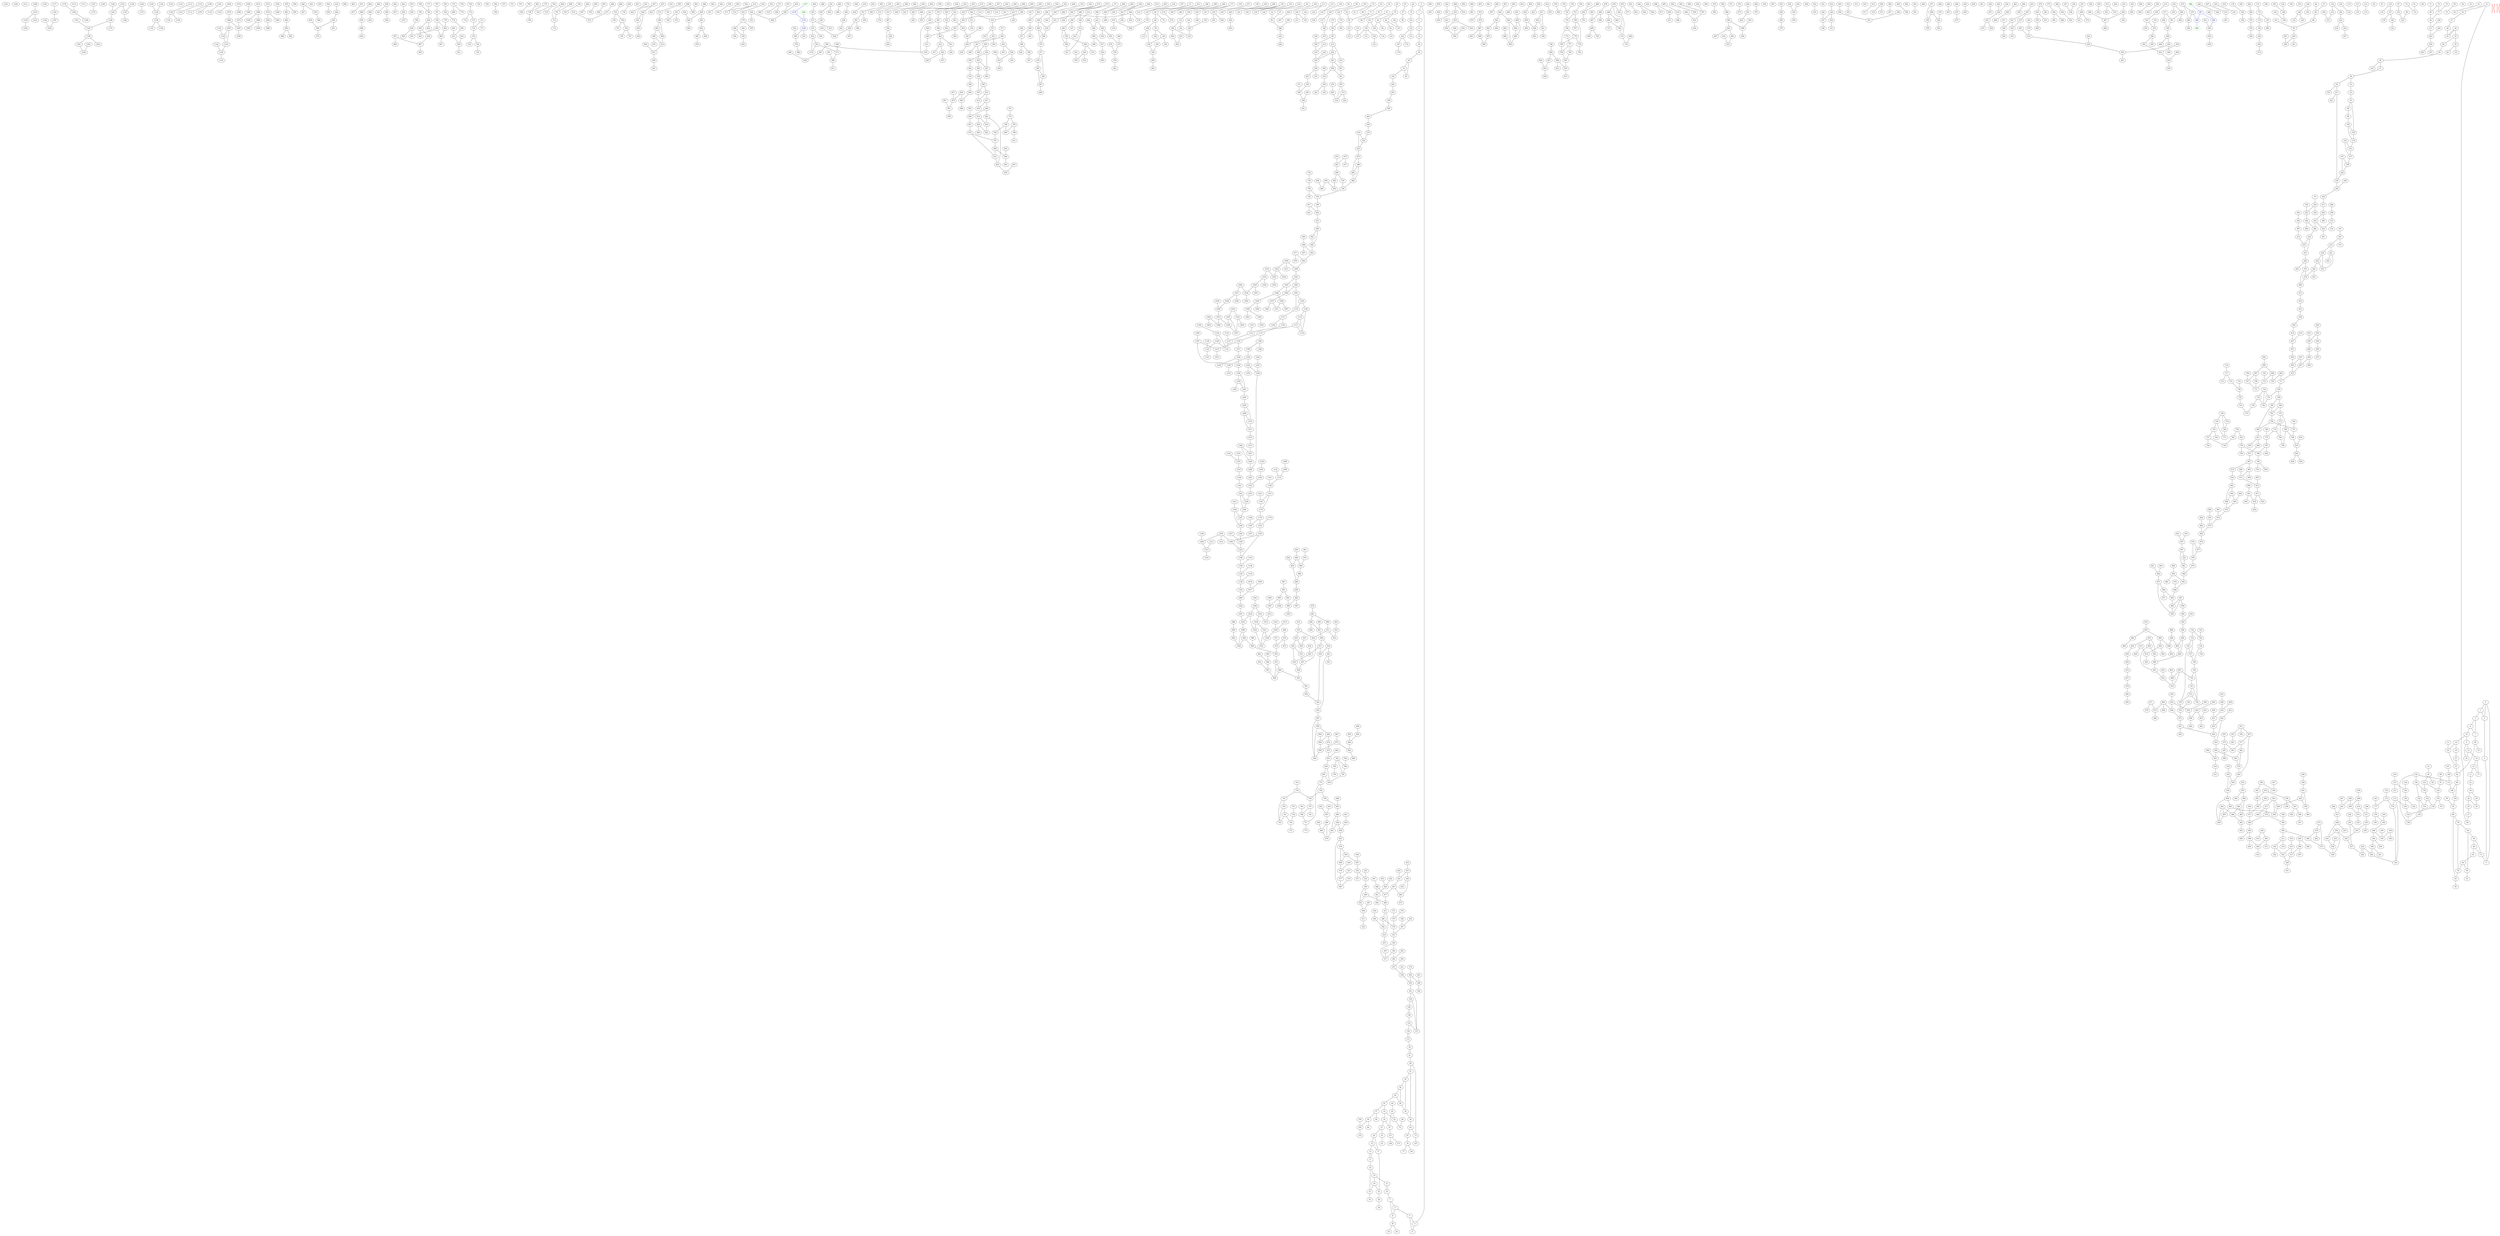digraph{
subgraph cluster_0 {
color = white
X53Y147I0 [label="0", pos="53,147!", color="black"]
X53Y221I0 [label="1", pos="53,221!", color="black"]
X53Y247I0 [label="2", pos="53,247!", color="black"]
X53Y264I0 [label="3", pos="53,264!", color="black"]
X53Y279I0 [label="4", pos="53,279!", color="black"]
X53Y293I0 [label="5", pos="53,293!", color="black"]
X58Y280I0 [label="6", pos="58,280!", color="black"]
X58Y306I0 [label="7", pos="58,306!", color="black"]
X59Y301I0 [label="8", pos="59,301!", color="black"]
X60Y128I0 [label="9", pos="60,128!", color="black"]
X60Y312I0 [label="10", pos="60,312!", color="black"]
X60Y351I0 [label="11", pos="60,351!", color="black"]
X61Y125I0 [label="12", pos="61,125!", color="black"]
X61Y356I0 [label="13", pos="61,356!", color="black"]
X64Y338I0 [label="14", pos="64,338!", color="black"]
X64Y359I0 [label="15", pos="64,359!", color="black"]
X65Y341I0 [label="16", pos="65,341!", color="black"]
X65Y360I0 [label="17", pos="65,360!", color="black"]
X65Y378I0 [label="18", pos="65,378!", color="black"]
X65Y388I0 [label="19", pos="65,388!", color="black"]
X66Y119I0 [label="20", pos="66,119!", color="black"]
X66Y321I0 [label="21", pos="66,321!", color="black"]
X66Y338I0 [label="22", pos="66,338!", color="black"]
X66Y340I0 [label="23", pos="66,340!", color="black"]
X66Y362I0 [label="24", pos="66,362!", color="black"]
X66Y401I0 [label="25", pos="66,401!", color="black"]
X66Y413I0 [label="26", pos="66,413!", color="black"]
X67Y368I0 [label="27", pos="67,368!", color="black"]
X67Y413I0 [label="28", pos="67,413!", color="black"]
X68Y104I0 [label="29", pos="68,104!", color="black"]
X68Y115I0 [label="30", pos="68,115!", color="black"]
X68Y151I0 [label="31", pos="68,151!", color="black"]
X68Y358I0 [label="32", pos="68,358!", color="black"]
X68Y419I0 [label="33", pos="68,419!", color="black"]
X69Y417I0 [label="34", pos="69,417!", color="black"]
X70Y349I0 [label="35", pos="70,349!", color="black"]
X70Y360I0 [label="36", pos="70,360!", color="black"]
X70Y403I0 [label="37", pos="70,403!", color="black"]
X70Y413I0 [label="38", pos="70,413!", color="black"]
X72Y364I0 [label="39", pos="72,364!", color="black"]
X73Y390I0 [label="40", pos="73,390!", color="black"]
X73Y424I0 [label="41", pos="73,424!", color="black"]
X74Y390I0 [label="42", pos="74,390!", color="black"]
X74Y393I0 [label="43", pos="74,393!", color="black"]
X74Y422I0 [label="44", pos="74,422!", color="black"]
X75Y321I0 [label="45", pos="75,321!", color="black"]
X76Y336I0 [label="46", pos="76,336!", color="black"]
X76Y387I0 [label="47", pos="76,387!", color="black"]
X76Y404I0 [label="48", pos="76,404!", color="black"]
X78Y297I0 [label="49", pos="78,297!", color="black"]
X78Y354I0 [label="50", pos="78,354!", color="black"]
X78Y376I0 [label="51", pos="78,376!", color="black"]
X79Y295I0 [label="52", pos="79,295!", color="black"]
X79Y380I0 [label="53", pos="79,380!", color="black"]
X80Y315I0 [label="54", pos="80,315!", color="black"]
X81Y313I0 [label="55", pos="81,313!", color="black"]
X82Y336I0 [label="56", pos="82,336!", color="black"]
X82Y356I0 [label="57", pos="82,356!", color="black"]
X82Y358I0 [label="58", pos="82,358!", color="black"]
X82Y411I0 [label="59", pos="82,411!", color="black"]
X82Y414I0 [label="60", pos="82,414!", color="black"]
X82Y436I0 [label="61", pos="82,436!", color="black"]
X83Y422I0 [label="62", pos="83,422!", color="black"]
X85Y327I0 [label="63", pos="85,327!", color="black"]
X86Y112I0 [label="64", pos="86,112!", color="black"]
X86Y161I0 [label="65", pos="86,161!", color="black"]
X86Y403I0 [label="66", pos="86,403!", color="black"]
X86Y420I0 [label="67", pos="86,420!", color="black"]
X86Y429I0 [label="68", pos="86,429!", color="black"]
X87Y128I0 [label="69", pos="87,128!", color="black"]
X87Y168I0 [label="70", pos="87,168!", color="black"]
X87Y333I0 [label="71", pos="87,333!", color="black"]
X87Y401I0 [label="72", pos="87,401!", color="black"]
X87Y427I0 [label="73", pos="87,427!", color="black"]
X88Y90I0 [label="74", pos="88,90!", color="black"]
X88Y110I0 [label="75", pos="88,110!", color="black"]
X88Y422I0 [label="76", pos="88,422!", color="black"]
X88Y423I0 [label="77", pos="88,423!", color="black"]
X89Y131I0 [label="78", pos="89,131!", color="black"]
X89Y135I0 [label="79", pos="89,135!", color="black"]
X89Y422I0 [label="80", pos="89,422!", color="black"]
X90Y138I0 [label="81", pos="90,138!", color="black"]
X90Y144I0 [label="82", pos="90,144!", color="black"]
X90Y440I0 [label="83", pos="90,440!", color="black"]
X91Y231I0 [label="84", pos="91,231!", color="black"]
X92Y83I0 [label="85", pos="92,83!", color="black"]
X92Y130I0 [label="86", pos="92,130!", color="black"]
X92Y311I0 [label="87", pos="92,311!", color="black"]
X92Y332I0 [label="88", pos="92,332!", color="black"]
X93Y121I0 [label="89", pos="93,121!", color="black"]
X93Y309I0 [label="90", pos="93,309!", color="black"]
X94Y140I0 [label="91", pos="94,140!", color="black"]
X94Y349I0 [label="92", pos="94,349!", color="black"]
X95Y151I0 [label="93", pos="95,151!", color="black"]
X95Y227I0 [label="94", pos="95,227!", color="black"]
X95Y347I0 [label="95", pos="95,347!", color="black"]
X96Y153I0 [label="96", pos="96,153!", color="black"]
X97Y322I0 [label="97", pos="97,322!", color="black"]
X97Y429I0 [label="98", pos="97,429!", color="black"]
X98Y118I0 [label="99", pos="98,118!", color="black"]
X98Y119I0 [label="100", pos="98,119!", color="black"]
X98Y138I0 [label="101", pos="98,138!", color="black"]
X98Y298I0 [label="102", pos="98,298!", color="black"]
X98Y301I0 [label="103", pos="98,301!", color="black"]
X98Y411I0 [label="104", pos="98,411!", color="black"]
X98Y412I0 [label="105", pos="98,412!", color="black"]
X99Y139I0 [label="106", pos="99,139!", color="black"]
X99Y434I0 [label="107", pos="99,434!", color="black"]
X101Y105I0 [label="108", pos="101,105!", color="black"]
X101Y131I0 [label="109", pos="101,131!", color="black"]
X101Y235I0 [label="110", pos="101,235!", color="black"]
X101Y458I0 [label="111", pos="101,458!", color="black"]
X102Y107I0 [label="112", pos="102,107!", color="black"]
X102Y133I0 [label="113", pos="102,133!", color="black"]
X102Y138I0 [label="114", pos="102,138!", color="black"]
X102Y436I0 [label="115", pos="102,436!", color="black"]
X103Y94I0 [label="116", pos="103,94!", color="black"]
X103Y155I0 [label="117", pos="103,155!", color="black"]
X104Y93I0 [label="118", pos="104,93!", color="black"]
X104Y116I0 [label="119", pos="104,116!", color="black"]
X104Y129I0 [label="120", pos="104,129!", color="black"]
X104Y132I0 [label="121", pos="104,132!", color="black"]
X104Y157I0 [label="122", pos="104,157!", color="black"]
X104Y219I0 [label="123", pos="104,219!", color="black"]
X104Y289I0 [label="124", pos="104,289!", color="black"]
X104Y376I0 [label="125", pos="104,376!", color="black"]
X104Y380I0 [label="126", pos="104,380!", color="black"]
X104Y398I0 [label="127", pos="104,398!", color="black"]
X104Y400I0 [label="128", pos="104,400!", color="black"]
X104Y439I0 [label="129", pos="104,439!", color="black"]
X104Y463I0 [label="130", pos="104,463!", color="black"]
X105Y90I0 [label="131", pos="105,90!", color="black"]
X105Y140I0 [label="132", pos="105,140!", color="black"]
X105Y287I0 [label="133", pos="105,287!", color="black"]
X105Y437I0 [label="134", pos="105,437!", color="black"]
X106Y212I0 [label="135", pos="106,212!", color="black"]
X106Y217I0 [label="136", pos="106,217!", color="black"]
X107Y116I0 [label="137", pos="107,116!", color="black"]
X107Y464I0 [label="138", pos="107,464!", color="black"]
X108Y154I0 [label="139", pos="108,154!", color="black"]
X108Y169I0 [label="140", pos="108,169!", color="black"]
X108Y212I0 [label="141", pos="108,212!", color="black"]
X108Y261I0 [label="142", pos="108,261!", color="black"]
X108Y416I0 [label="143", pos="108,416!", color="black"]
X108Y464I0 [label="144", pos="108,464!", color="black"]
X109Y105I0 [label="145", pos="109,105!", color="black"]
X109Y147I0 [label="146", pos="109,147!", color="black"]
X109Y259I0 [label="147", pos="109,259!", color="black"]
X110Y103I0 [label="148", pos="110,103!", color="black"]
X110Y107I0 [label="149", pos="110,107!", color="black"]
X110Y137I0 [label="150", pos="110,137!", color="black"]
X110Y150I0 [label="151", pos="110,150!", color="black"]
X110Y393I0 [label="152", pos="110,393!", color="black"]
X111Y159I0 [label="153", pos="111,159!", color="black"]
X111Y391I0 [label="154", pos="111,391!", color="black"]
X111Y458I0 [label="155", pos="111,458!", color="black"]
X112Y465I0 [label="156", pos="112,465!", color="black"]
X113Y463I0 [label="157", pos="113,463!", color="black"]
X114Y440I0 [label="158", pos="114,440!", color="black"]
X116Y59I0 [label="159", pos="116,59!", color="black"]
X117Y431I0 [label="160", pos="117,431!", color="black"]
X117Y465I0 [label="161", pos="117,465!", color="black"]
X118Y89I0 [label="162", pos="118,89!", color="black"]
X118Y138I0 [label="163", pos="118,138!", color="black"]
X118Y413I0 [label="164", pos="118,413!", color="black"]
X118Y414I0 [label="165", pos="118,414!", color="black"]
X119Y240I0 [label="166", pos="119,240!", color="black"]
X120Y87I0 [label="167", pos="120,87!", color="black"]
X120Y174I0 [label="168", pos="120,174!", color="black"]
X120Y250I0 [label="169", pos="120,250!", color="black"]
X120Y296I0 [label="170", pos="120,296!", color="black"]
X120Y410I0 [label="171", pos="120,410!", color="black"]
X121Y251I0 [label="172", pos="121,251!", color="black"]
X121Y427I0 [label="173", pos="121,427!", color="black"]
X122Y92I0 [label="174", pos="122,92!", color="black"]
X122Y401I0 [label="175", pos="122,401!", color="black"]
X122Y461I0 [label="176", pos="122,461!", color="black"]
X123Y221I0 [label="177", pos="123,221!", color="black"]
X123Y397I0 [label="178", pos="123,397!", color="black"]
X124Y89I0 [label="179", pos="124,89!", color="black"]
X124Y245I0 [label="180", pos="124,245!", color="black"]
X124Y251I0 [label="181", pos="124,251!", color="black"]
X124Y392I0 [label="182", pos="124,392!", color="black"]
X124Y398I0 [label="183", pos="124,398!", color="black"]
X124Y403I0 [label="184", pos="124,403!", color="black"]
X125Y91I0 [label="185", pos="125,91!", color="black"]
X125Y160I0 [label="186", pos="125,160!", color="black"]
X125Y399I0 [label="187", pos="125,399!", color="black"]
X125Y401I0 [label="188", pos="125,401!", color="black"]
X125Y434I0 [label="189", pos="125,434!", color="black"]
X126Y160I0 [label="190", pos="126,160!", color="black"]
X126Y222I0 [label="191", pos="126,222!", color="black"]
X126Y250I0 [label="192", pos="126,250!", color="black"]
X126Y255I0 [label="193", pos="126,255!", color="black"]
X127Y92I0 [label="194", pos="127,92!", color="black"]
X127Y171I0 [label="195", pos="127,171!", color="black"]
X127Y263I0 [label="196", pos="127,263!", color="black"]
X128Y132I0 [label="197", pos="128,132!", color="black"]
X128Y174I0 [label="198", pos="128,174!", color="black"]
X128Y255I0 [label="199", pos="128,255!", color="black"]
X128Y269I0 [label="200", pos="128,269!", color="black"]
X128Y458I0 [label="201", pos="128,458!", color="black"]
X128Y462I0 [label="202", pos="128,462!", color="black"]
X128Y465I0 [label="203", pos="128,465!", color="black"]
X129Y123I0 [label="204", pos="129,123!", color="black"]
X129Y246I0 [label="205", pos="129,246!", color="black"]
X129Y461I0 [label="206", pos="129,461!", color="black"]
X130Y125I0 [label="207", pos="130,125!", color="black"]
X130Y175I0 [label="208", pos="130,175!", color="black"]
X130Y176I0 [label="209", pos="130,176!", color="black"]
X130Y246I0 [label="210", pos="130,246!", color="black"]
X130Y366I0 [label="211", pos="130,366!", color="black"]
X130Y367I0 [label="212", pos="130,367!", color="black"]
X130Y374I0 [label="213", pos="130,374!", color="black"]
X130Y415I0 [label="214", pos="130,415!", color="black"]
X131Y399I0 [label="215", pos="131,399!", color="black"]
X131Y413I0 [label="216", pos="131,413!", color="black"]
X132Y137I0 [label="217", pos="132,137!", color="black"]
X132Y262I0 [label="218", pos="132,262!", color="black"]
X132Y438I0 [label="219", pos="132,438!", color="black"]
X132Y462I0 [label="220", pos="132,462!", color="black"]
X133Y457I0 [label="221", pos="133,457!", color="black"]
X134Y245I0 [label="222", pos="134,245!", color="black"]
X134Y396I0 [label="223", pos="134,396!", color="black"]
X134Y417I0 [label="224", pos="134,417!", color="black"]
X135Y406I0 [label="225", pos="135,406!", color="black"]
X135Y415I0 [label="226", pos="135,415!", color="black"]
X136Y249I0 [label="227", pos="136,249!", color="black"]
X136Y430I0 [label="228", pos="136,430!", color="black"]
X137Y247I0 [label="229", pos="137,247!", color="black"]
X137Y436I0 [label="230", pos="137,436!", color="black"]
X138Y125I0 [label="231", pos="138,125!", color="black"]
X138Y235I0 [label="232", pos="138,235!", color="black"]
X138Y240I0 [label="233", pos="138,240!", color="black"]
X138Y247I0 [label="234", pos="138,247!", color="black"]
X138Y384I0 [label="235", pos="138,384!", color="black"]
X138Y418I0 [label="236", pos="138,418!", color="black"]
X138Y423I0 [label="237", pos="138,423!", color="black"]
X138Y465I0 [label="238", pos="138,465!", color="black"]
X139Y131I0 [label="239", pos="139,131!", color="black"]
X139Y235I0 [label="240", pos="139,235!", color="black"]
X139Y384I0 [label="241", pos="139,384!", color="black"]
X140Y49I0 [label="242", pos="140,49!", color="black"]
X140Y134I0 [label="243", pos="140,134!", color="black"]
X140Y138I0 [label="244", pos="140,138!", color="black"]
X140Y240I0 [label="245", pos="140,240!", color="black"]
X141Y236I0 [label="246", pos="141,236!", color="black"]
X141Y420I0 [label="247", pos="141,420!", color="black"]
X142Y176I0 [label="248", pos="142,176!", color="black"]
X142Y439I0 [label="249", pos="142,439!", color="black"]
X142Y456I0 [label="250", pos="142,456!", color="black"]
X143Y232I0 [label="251", pos="143,232!", color="black"]
X143Y420I0 [label="252", pos="143,420!", color="black"]
X143Y437I0 [label="253", pos="143,437!", color="black"]
X144Y176I0 [label="254", pos="144,176!", color="black"]
X144Y233I0 [label="255", pos="144,233!", color="black"]
X144Y439I0 [label="256", pos="144,439!", color="black"]
X144Y465I0 [label="257", pos="144,465!", color="black"]
X145Y83I0 [label="258", pos="145,83!", color="black"]
X145Y161I0 [label="259", pos="145,161!", color="black"]
X145Y238I0 [label="260", pos="145,238!", color="black"]
X145Y411I0 [label="261", pos="145,411!", color="black"]
X146Y85I0 [label="262", pos="146,85!", color="black"]
X146Y163I0 [label="263", pos="146,163!", color="black"]
X146Y182I0 [label="264", pos="146,182!", color="black"]
X146Y456I0 [label="265", pos="146,456!", color="black"]
X147Y236I0 [label="266", pos="147,236!", color="black"]
X147Y408I0 [label="267", pos="147,408!", color="black"]
X148Y124I0 [label="268", pos="148,124!", color="black"]
X148Y175I0 [label="269", pos="148,175!", color="black"]
X148Y241I0 [label="270", pos="148,241!", color="black"]
X148Y434I0 [label="271", pos="148,434!", color="black"]
X149Y138I0 [label="272", pos="149,138!", color="black"]
X149Y146I0 [label="273", pos="149,146!", color="black"]
X150Y116I0 [label="274", pos="150,116!", color="black"]
X150Y117I0 [label="275", pos="150,117!", color="black"]
X150Y164I0 [label="276", pos="150,164!", color="black"]
X150Y243I0 [label="277", pos="150,243!", color="black"]
X150Y248I0 [label="278", pos="150,248!", color="black"]
X150Y401I0 [label="279", pos="150,401!", color="black"]
X150Y434I0 [label="280", pos="150,434!", color="black"]
X150Y437I0 [label="281", pos="150,437!", color="black"]
X150Y465I0 [label="282", pos="150,465!", color="black"]
X151Y399I0 [label="283", pos="151,399!", color="black"]
X151Y435I0 [label="284", pos="151,435!", color="black"]
X152Y138I0 [label="285", pos="152,138!", color="black"]
X152Y146I0 [label="286", pos="152,146!", color="black"]
X152Y249I0 [label="287", pos="152,249!", color="black"]
X153Y127I0 [label="288", pos="153,127!", color="black"]
X153Y162I0 [label="289", pos="153,162!", color="black"]
X154Y163I0 [label="290", pos="154,163!", color="black"]
X154Y438I0 [label="291", pos="154,438!", color="black"]
X155Y247I0 [label="292", pos="155,247!", color="black"]
X156Y51I0 [label="293", pos="156,51!", color="black"]
X156Y136I0 [label="294", pos="156,136!", color="black"]
X156Y145I0 [label="295", pos="156,145!", color="black"]
X156Y427I0 [label="296", pos="156,427!", color="black"]
X157Y250I0 [label="297", pos="157,250!", color="black"]
X158Y160I0 [label="298", pos="158,160!", color="black"]
X158Y166I0 [label="299", pos="158,166!", color="black"]
X158Y180I0 [label="300", pos="158,180!", color="black"]
X158Y420I0 [label="301", pos="158,420!", color="black"]
X158Y465I0 [label="302", pos="158,465!", color="black"]
X159Y137I0 [label="303", pos="159,137!", color="black"]
X159Y182I0 [label="304", pos="159,182!", color="black"]
X160Y421I0 [label="305", pos="160,421!", color="black"]
X160Y439I0 [label="306", pos="160,439!", color="black"]
X160Y457I0 [label="307", pos="160,457!", color="black"]
X161Y83I0 [label="308", pos="161,83!", color="black"]
X161Y178I0 [label="309", pos="161,178!", color="black"]
X161Y181I0 [label="310", pos="161,181!", color="black"]
X161Y190I0 [label="311", pos="161,190!", color="black"]
X162Y85I0 [label="312", pos="162,85!", color="black"]
X162Y122I0 [label="313", pos="162,122!", color="black"]
X162Y140I0 [label="314", pos="162,140!", color="black"]
X162Y422I0 [label="315", pos="162,422!", color="black"]
X162Y436I0 [label="316", pos="162,436!", color="black"]
X162Y461I0 [label="317", pos="162,461!", color="black"]
X163Y421I0 [label="318", pos="163,421!", color="black"]
X164Y87I0 [label="319", pos="164,87!", color="black"]
X164Y88I0 [label="320", pos="164,88!", color="black"]
X164Y133I0 [label="321", pos="164,133!", color="black"]
X164Y167I0 [label="322", pos="164,167!", color="black"]
X164Y170I0 [label="323", pos="164,170!", color="black"]
X164Y430I0 [label="324", pos="164,430!", color="black"]
X164Y465I0 [label="325", pos="164,465!", color="black"]
X165Y123I0 [label="326", pos="165,123!", color="black"]
X165Y179I0 [label="327", pos="165,179!", color="black"]
X165Y405I0 [label="328", pos="165,405!", color="black"]
X165Y434I0 [label="329", pos="165,434!", color="black"]
X166Y130I0 [label="330", pos="166,130!", color="black"]
X166Y150I0 [label="331", pos="166,150!", color="black"]
X166Y181I0 [label="332", pos="166,181!", color="black"]
X166Y188I0 [label="333", pos="166,188!", color="black"]
X166Y433I0 [label="334", pos="166,433!", color="black"]
X167Y177I0 [label="335", pos="167,177!", color="black"]
X168Y114I0 [label="336", pos="168,114!", color="black"]
X168Y115I0 [label="337", pos="168,115!", color="black"]
X168Y136I0 [label="338", pos="168,136!", color="black"]
X168Y154I0 [label="339", pos="168,154!", color="black"]
X168Y179I0 [label="340", pos="168,179!", color="black"]
X168Y398I0 [label="341", pos="168,398!", color="black"]
X168Y438I0 [label="342", pos="168,438!", color="black"]
X168Y462I0 [label="343", pos="168,462!", color="black"]
X169Y457I0 [label="344", pos="169,457!", color="black"]
X170Y89I0 [label="345", pos="170,89!", color="black"]
X171Y161I0 [label="346", pos="171,161!", color="black"]
X171Y461I0 [label="347", pos="171,461!", color="black"]
X172Y126I0 [label="348", pos="172,126!", color="black"]
X172Y163I0 [label="349", pos="172,163!", color="black"]
X172Y410I0 [label="350", pos="172,410!", color="black"]
X172Y465I0 [label="351", pos="172,465!", color="black"]
X173Y409I0 [label="352", pos="173,409!", color="black"]
X174Y201I0 [label="353", pos="174,201!", color="black"]
X174Y436I0 [label="354", pos="174,436!", color="black"]
X175Y125I0 [label="355", pos="175,125!", color="black"]
X175Y134I0 [label="356", pos="175,134!", color="black"]
X175Y141I0 [label="357", pos="175,141!", color="black"]
X176Y51I0 [label="358", pos="176,51!", color="black"]
X176Y143I0 [label="359", pos="176,143!", color="black"]
X176Y160I0 [label="360", pos="176,160!", color="black"]
X176Y399I0 [label="361", pos="176,399!", color="black"]
X178Y416I0 [label="362", pos="178,416!", color="black"]
X179Y403I0 [label="363", pos="179,403!", color="black"]
X179Y422I0 [label="364", pos="179,422!", color="black"]
X179Y438I0 [label="365", pos="179,438!", color="black"]
X180Y144I0 [label="366", pos="180,144!", color="black"]
X180Y168I0 [label="367", pos="180,168!", color="black"]
X180Y170I0 [label="368", pos="180,170!", color="black"]
X180Y424I0 [label="369", pos="180,424!", color="black"]
X180Y452I0 [label="370", pos="180,452!", color="black"]
X180Y460I0 [label="371", pos="180,460!", color="black"]
X181Y203I0 [label="372", pos="181,203!", color="black"]
X182Y158I0 [label="373", pos="182,158!", color="black"]
X182Y160I0 [label="374", pos="182,160!", color="black"]
X182Y460I0 [label="375", pos="182,460!", color="black"]
X183Y91I0 [label="376", pos="183,91!", color="black"]
X183Y415I0 [label="377", pos="183,415!", color="black"]
X184Y465I0 [label="378", pos="184,465!", color="black"]
X186Y203I0 [label="379", pos="186,203!", color="black"]
X187Y94I0 [label="380", pos="187,94!", color="black"]
X187Y135I0 [label="381", pos="187,135!", color="black"]
X187Y397I0 [label="382", pos="187,397!", color="black"]
X188Y106I0 [label="383", pos="188,106!", color="black"]
X188Y137I0 [label="384", pos="188,137!", color="black"]
X188Y375I0 [label="385", pos="188,375!", color="black"]
X188Y465I0 [label="386", pos="188,465!", color="black"]
X189Y208I0 [label="387", pos="189,208!", color="black"]
X189Y373I0 [label="388", pos="189,373!", color="black"]
X189Y414I0 [label="389", pos="189,414!", color="black"]
X190Y134I0 [label="390", pos="190,134!", color="black"]
X190Y413I0 [label="391", pos="190,413!", color="black"]
X190Y460I0 [label="392", pos="190,460!", color="black"]
X191Y104I0 [label="393", pos="191,104!", color="black"]
X191Y215I0 [label="394", pos="191,215!", color="black"]
X192Y96I0 [label="395", pos="192,96!", color="black"]
X192Y106I0 [label="396", pos="192,106!", color="black"]
X192Y136I0 [label="397", pos="192,136!", color="black"]
X192Y387I0 [label="398", pos="192,387!", color="black"]
X192Y403I0 [label="399", pos="192,403!", color="black"]
X192Y428I0 [label="400", pos="192,428!", color="black"]
X193Y437I0 [label="401", pos="193,437!", color="black"]
X194Y369I0 [label="402", pos="194,369!", color="black"]
X194Y418I0 [label="403", pos="194,418!", color="black"]
X195Y214I0 [label="404", pos="195,214!", color="black"]
X195Y367I0 [label="405", pos="195,367!", color="black"]
X196Y51I0 [label="406", pos="196,51!", color="black"]
X196Y436I0 [label="407", pos="196,436!", color="black"]
X196Y445I0 [label="408", pos="196,445!", color="black"]
X196Y454I0 [label="409", pos="196,454!", color="black"]
X196Y463I0 [label="410", pos="196,463!", color="black"]
X196Y465I0 [label="411", pos="196,465!", color="black"]
X197Y111I0 [label="412", pos="197,111!", color="black"]
X197Y213I0 [label="413", pos="197,213!", color="black"]
X197Y451I0 [label="414", pos="197,451!", color="black"]
X197Y461I0 [label="415", pos="197,461!", color="black"]
X198Y136I0 [label="416", pos="198,136!", color="black"]
X198Y215I0 [label="417", pos="198,215!", color="black"]
X198Y414I0 [label="418", pos="198,414!", color="black"]
X198Y444I0 [label="419", pos="198,444!", color="black"]
X198Y457I0 [label="420", pos="198,457!", color="black"]
X199Y108I0 [label="421", pos="199,108!", color="black"]
X199Y394I0 [label="422", pos="199,394!", color="black"]
X200Y112I0 [label="423", pos="200,112!", color="black"]
X200Y210I0 [label="424", pos="200,210!", color="black"]
X200Y430I0 [label="425", pos="200,430!", color="black"]
X201Y206I0 [label="426", pos="201,206!", color="black"]
X201Y210I0 [label="427", pos="201,210!", color="black"]
X201Y398I0 [label="428", pos="201,398!", color="black"]
X201Y418I0 [label="429", pos="201,418!", color="black"]
X202Y167I0 [label="430", pos="202,167!", color="black"]
X202Y221I0 [label="431", pos="202,221!", color="black"]
X202Y420I0 [label="432", pos="202,420!", color="black"]
X202Y461I0 [label="433", pos="202,461!", color="black"]
X204Y398I0 [label="434", pos="204,398!", color="black"]
X204Y423I0 [label="435", pos="204,423!", color="black"]
X204Y432I0 [label="436", pos="204,432!", color="black"]
X204Y459I0 [label="437", pos="204,459!", color="black"]
X205Y85I0 [label="438", pos="205,85!", color="black"]
X205Y162I0 [label="439", pos="205,162!", color="black"]
X205Y421I0 [label="440", pos="205,421!", color="black"]
X205Y442I0 [label="441", pos="205,442!", color="black"]
X205Y460I0 [label="442", pos="205,460!", color="black"]
X206Y88I0 [label="443", pos="206,88!", color="black"]
X206Y213I0 [label="444", pos="206,213!", color="black"]
X206Y385I0 [label="445", pos="206,385!", color="black"]
X206Y388I0 [label="446", pos="206,388!", color="black"]
X206Y428I0 [label="447", pos="206,428!", color="black"]
X207Y426I0 [label="448", pos="207,426!", color="black"]
X208Y208I0 [label="449", pos="208,208!", color="black"]
X208Y218I0 [label="450", pos="208,218!", color="black"]
X208Y424I0 [label="451", pos="208,424!", color="black"]
X208Y459I0 [label="452", pos="208,459!", color="black"]
X209Y161I0 [label="453", pos="209,161!", color="black"]
X209Y168I0 [label="454", pos="209,168!", color="black"]
X209Y412I0 [label="455", pos="209,412!", color="black"]
X209Y424I0 [label="456", pos="209,424!", color="black"]
X210Y167I0 [label="457", pos="210,167!", color="black"]
X210Y169I0 [label="458", pos="210,169!", color="black"]
X210Y250I0 [label="459", pos="210,250!", color="black"]
X210Y375I0 [label="460", pos="210,375!", color="black"]
X210Y378I0 [label="461", pos="210,378!", color="black"]
X210Y404I0 [label="462", pos="210,404!", color="black"]
X211Y51I0 [label="463", pos="211,51!", color="black"]
X211Y171I0 [label="464", pos="211,171!", color="black"]
X212Y379I0 [label="465", pos="212,379!", color="black"]
X212Y422I0 [label="466", pos="212,422!", color="black"]
X212Y452I0 [label="467", pos="212,452!", color="black"]
X212Y458I0 [label="468", pos="212,458!", color="black"]
X213Y100I0 [label="469", pos="213,100!", color="black"]
X213Y368I0 [label="470", pos="213,368!", color="black"]
X213Y377I0 [label="471", pos="213,377!", color="black"]
X213Y461I0 [label="472", pos="213,461!", color="black"]
X214Y102I0 [label="473", pos="214,102!", color="black"]
X214Y220I0 [label="474", pos="214,220!", color="black"]
X214Y419I0 [label="475", pos="214,419!", color="black"]
X214Y423I0 [label="476", pos="214,423!", color="black"]
X215Y443I0 [label="477", pos="215,443!", color="black"]
X216Y421I0 [label="478", pos="216,421!", color="black"]
X217Y422I0 [label="479", pos="217,422!", color="black"]
X218Y406I0 [label="480", pos="218,406!", color="black"]
X218Y425I0 [label="481", pos="218,425!", color="black"]
X219Y69I0 [label="482", pos="219,69!", color="black"]
X219Y159I0 [label="483", pos="219,159!", color="black"]
X219Y367I0 [label="484", pos="219,367!", color="black"]
X219Y465I0 [label="485", pos="219,465!", color="black"]
X220Y71I0 [label="486", pos="220,71!", color="black"]
X220Y216I0 [label="487", pos="220,216!", color="black"]
X220Y267I0 [label="488", pos="220,267!", color="black"]
X220Y287I0 [label="489", pos="220,287!", color="black"]
X221Y409I0 [label="490", pos="221,409!", color="black"]
X222Y88I0 [label="491", pos="222,88!", color="black"]
X222Y90I0 [label="492", pos="222,90!", color="black"]
X222Y166I0 [label="493", pos="222,166!", color="black"]
X223Y402I0 [label="494", pos="223,402!", color="black"]
X224Y363I0 [label="495", pos="224,363!", color="black"]
X224Y387I0 [label="496", pos="224,387!", color="black"]
X224Y439I0 [label="497", pos="224,439!", color="black"]
X225Y420I0 [label="498", pos="225,420!", color="black"]
X225Y465I0 [label="499", pos="225,465!", color="black"]
X226Y51I0 [label="500", pos="226,51!", color="black"]
X226Y360I0 [label="501", pos="226,360!", color="black"]
X226Y464I0 [label="502", pos="226,464!", color="black"]
X227Y401I0 [label="503", pos="227,401!", color="black"]
X227Y447I0 [label="504", pos="227,447!", color="black"]
X227Y465I0 [label="505", pos="227,465!", color="black"]
X228Y83I0 [label="506", pos="228,83!", color="black"]
X228Y258I0 [label="507", pos="228,258!", color="black"]
X228Y260I0 [label="508", pos="228,260!", color="black"]
X228Y367I0 [label="509", pos="228,367!", color="black"]
X228Y380I0 [label="510", pos="228,380!", color="black"]
X228Y446I0 [label="511", pos="228,446!", color="black"]
X229Y137I0 [label="512", pos="229,137!", color="black"]
X229Y402I0 [label="513", pos="229,402!", color="black"]
X230Y139I0 [label="514", pos="230,139!", color="black"]
X230Y364I0 [label="515", pos="230,364!", color="black"]
X230Y450I0 [label="516", pos="230,450!", color="black"]
X231Y57I0 [label="517", pos="231,57!", color="black"]
X232Y59I0 [label="518", pos="232,59!", color="black"]
X232Y169I0 [label="519", pos="232,169!", color="black"]
X232Y396I0 [label="520", pos="232,396!", color="black"]
X232Y411I0 [label="521", pos="232,411!", color="black"]
X232Y464I0 [label="522", pos="232,464!", color="black"]
X232Y465I0 [label="523", pos="232,465!", color="black"]
X233Y93I0 [label="524", pos="233,93!", color="black"]
X233Y138I0 [label="525", pos="233,138!", color="black"]
X233Y254I0 [label="526", pos="233,254!", color="black"]
X233Y419I0 [label="527", pos="233,419!", color="black"]
X234Y56I0 [label="528", pos="234,56!", color="black"]
X234Y82I0 [label="529", pos="234,82!", color="black"]
X234Y95I0 [label="530", pos="234,95!", color="black"]
X234Y257I0 [label="531", pos="234,257!", color="black"]
X234Y366I0 [label="532", pos="234,366!", color="black"]
X234Y367I0 [label="533", pos="234,367!", color="black"]
X234Y465I0 [label="534", pos="234,465!", color="black"]
X235Y404I0 [label="535", pos="235,404!", color="black"]
X235Y427I0 [label="536", pos="235,427!", color="black"]
X235Y451I0 [label="537", pos="235,451!", color="black"]
X236Y403I0 [label="538", pos="236,403!", color="black"]
X237Y155I0 [label="539", pos="237,155!", color="black"]
X237Y215I0 [label="540", pos="237,215!", color="black"]
X238Y81I0 [label="541", pos="238,81!", color="black"]
X238Y96I0 [label="542", pos="238,96!", color="black"]
X238Y99I0 [label="543", pos="238,99!", color="black"]
X238Y150I0 [label="544", pos="238,150!", color="black"]
X238Y458I0 [label="545", pos="238,458!", color="black"]
X238Y463I0 [label="546", pos="238,463!", color="black"]
X238Y465I0 [label="547", pos="238,465!", color="black"]
X239Y382I0 [label="548", pos="239,382!", color="black"]
X239Y450I0 [label="549", pos="239,450!", color="black"]
X240Y79I0 [label="550", pos="240,79!", color="black"]
X240Y390I0 [label="551", pos="240,390!", color="black"]
X240Y412I0 [label="552", pos="240,412!", color="black"]
X240Y455I0 [label="553", pos="240,455!", color="black"]
X241Y413I0 [label="554", pos="241,413!", color="black"]
X242Y351I0 [label="555", pos="242,351!", color="black"]
X242Y400I0 [label="556", pos="242,400!", color="black"]
X242Y428I0 [label="557", pos="242,428!", color="black"]
X242Y446I0 [label="558", pos="242,446!", color="black"]
X242Y464I0 [label="559", pos="242,464!", color="black"]
X243Y140I0 [label="560", pos="243,140!", color="black"]
X243Y349I0 [label="561", pos="243,349!", color="black"]
X243Y376I0 [label="562", pos="243,376!", color="black"]
X244Y135I0 [label="563", pos="244,135!", color="black"]
X244Y145I0 [label="564", pos="244,145!", color="black"]
X244Y365I0 [label="565", pos="244,365!", color="black"]
X244Y375I0 [label="566", pos="244,375!", color="black"]
X244Y406I0 [label="567", pos="244,406!", color="black"]
X244Y421I0 [label="568", pos="244,421!", color="black"]
X244Y464I0 [label="569", pos="244,464!", color="black"]
X245Y48I0 [label="570", pos="245,48!", color="black"]
X245Y133I0 [label="571", pos="245,133!", color="black"]
X245Y362I0 [label="572", pos="245,362!", color="black"]
X245Y419I0 [label="573", pos="245,419!", color="black"]
X245Y465I0 [label="574", pos="245,465!", color="black"]
X246Y94I0 [label="575", pos="246,94!", color="black"]
X246Y448I0 [label="576", pos="246,448!", color="black"]
X247Y447I0 [label="577", pos="247,447!", color="black"]
X248Y378I0 [label="578", pos="248,378!", color="black"]
X248Y452I0 [label="579", pos="248,452!", color="black"]
X249Y84I0 [label="580", pos="249,84!", color="black"]
X249Y449I0 [label="581", pos="249,449!", color="black"]
X250Y183I0 [label="582", pos="250,183!", color="black"]
X250Y318I0 [label="583", pos="250,318!", color="black"]
X250Y322I0 [label="584", pos="250,322!", color="black"]
X250Y366I0 [label="585", pos="250,366!", color="black"]
X250Y384I0 [label="586", pos="250,384!", color="black"]
X251Y152I0 [label="587", pos="251,152!", color="black"]
X251Y179I0 [label="588", pos="251,179!", color="black"]
X251Y181I0 [label="589", pos="251,181!", color="black"]
X251Y331I0 [label="590", pos="251,331!", color="black"]
X251Y438I0 [label="591", pos="251,438!", color="black"]
X252Y65I0 [label="592", pos="252,65!", color="black"]
X252Y74I0 [label="593", pos="252,74!", color="black"]
X252Y84I0 [label="594", pos="252,84!", color="black"]
X252Y89I0 [label="595", pos="252,89!", color="black"]
X252Y102I0 [label="596", pos="252,102!", color="black"]
X252Y155I0 [label="597", pos="252,155!", color="black"]
X252Y435I0 [label="598", pos="252,435!", color="black"]
X253Y165I0 [label="599", pos="253,165!", color="black"]
X253Y322I0 [label="600", pos="253,322!", color="black"]
X253Y465I0 [label="601", pos="253,465!", color="black"]
X254Y73I0 [label="602", pos="254,73!", color="black"]
X254Y320I0 [label="603", pos="254,320!", color="black"]
X255Y165I0 [label="604", pos="255,165!", color="black"]
X255Y373I0 [label="605", pos="255,373!", color="black"]
X256Y265I0 [label="606", pos="256,265!", color="black"]
X256Y343I0 [label="607", pos="256,343!", color="black"]
X256Y372I0 [label="608", pos="256,372!", color="black"]
X256Y374I0 [label="609", pos="256,374!", color="black"]
X256Y376I0 [label="610", pos="256,376!", color="black"]
X257Y321I0 [label="611", pos="257,321!", color="black"]
X257Y373I0 [label="612", pos="257,373!", color="black"]
X258Y452I0 [label="613", pos="258,452!", color="black"]
X260Y154I0 [label="614", pos="260,154!", color="black"]
X260Y155I0 [label="615", pos="260,155!", color="black"]
X261Y46I0 [label="616", pos="261,46!", color="black"]
X261Y154I0 [label="617", pos="261,154!", color="black"]
X261Y155I0 [label="618", pos="261,155!", color="black"]
X262Y55I0 [label="619", pos="262,55!", color="black"]
X262Y226I0 [label="620", pos="262,226!", color="black"]
X262Y460I0 [label="621", pos="262,460!", color="black"]
X263Y43I0 [label="622", pos="263,43!", color="black"]
X264Y49I0 [label="623", pos="264,49!", color="black"]
X264Y223I0 [label="624", pos="264,223!", color="black"]
X264Y337I0 [label="625", pos="264,337!", color="black"]
X264Y374I0 [label="626", pos="264,374!", color="black"]
X264Y414I0 [label="627", pos="264,414!", color="black"]
X265Y419I0 [label="628", pos="265,419!", color="black"]
X265Y460I0 [label="629", pos="265,460!", color="black"]
X266Y89I0 [label="630", pos="266,89!", color="black"]
X266Y381I0 [label="631", pos="266,381!", color="black"]
X267Y417I0 [label="632", pos="267,417!", color="black"]
X267Y423I0 [label="633", pos="267,423!", color="black"]
X268Y64I0 [label="634", pos="268,64!", color="black"]
X268Y110I0 [label="635", pos="268,110!", color="black"]
X268Y112I0 [label="636", pos="268,112!", color="black"]
X268Y403I0 [label="637", pos="268,403!", color="black"]
X268Y465I0 [label="638", pos="268,465!", color="black"]
X269Y386I0 [label="639", pos="269,386!", color="black"]
X270Y64I0 [label="640", pos="270,64!", color="black"]
X270Y316I0 [label="641", pos="270,316!", color="black"]
X270Y318I0 [label="642", pos="270,318!", color="black"]
X270Y407I0 [label="643", pos="270,407!", color="black"]
X270Y445I0 [label="644", pos="270,445!", color="black"]
X271Y98I0 [label="645", pos="271,98!", color="black"]
X272Y363I0 [label="646", pos="272,363!", color="black"]
X272Y389I0 [label="647", pos="272,389!", color="black"]
X273Y152I0 [label="648", pos="273,152!", color="black"]
X273Y361I0 [label="649", pos="273,361!", color="black"]
X274Y61I0 [label="650", pos="274,61!", color="black"]
X274Y322I0 [label="651", pos="274,322!", color="black"]
X274Y447I0 [label="652", pos="274,447!", color="black"]
X274Y453I0 [label="653", pos="274,453!", color="black"]
X274Y464I0 [label="654", pos="274,464!", color="black"]
X275Y148I0 [label="655", pos="275,148!", color="black"]
X275Y244I0 [label="656", pos="275,244!", color="black"]
X275Y451I0 [label="657", pos="275,451!", color="black"]
X276Y149I0 [label="658", pos="276,149!", color="black"]
X276Y444I0 [label="659", pos="276,444!", color="black"]
X276Y452I0 [label="660", pos="276,452!", color="black"]
X276Y464I0 [label="661", pos="276,464!", color="black"]
X277Y93I0 [label="662", pos="277,93!", color="black"]
X277Y465I0 [label="663", pos="277,465!", color="black"]
X278Y100I0 [label="664", pos="278,100!", color="black"]
X279Y87I0 [label="665", pos="279,87!", color="black"]
X279Y131I0 [label="666", pos="279,131!", color="black"]
X279Y146I0 [label="667", pos="279,146!", color="black"]
X279Y436I0 [label="668", pos="279,436!", color="black"]
X279Y450I0 [label="669", pos="279,450!", color="black"]
X279Y458I0 [label="670", pos="279,458!", color="black"]
X280Y435I0 [label="671", pos="280,435!", color="black"]
X280Y439I0 [label="672", pos="280,439!", color="black"]
X281Y60I0 [label="673", pos="281,60!", color="black"]
X281Y437I0 [label="674", pos="281,437!", color="black"]
X282Y40I0 [label="675", pos="282,40!", color="black"]
X282Y57I0 [label="676", pos="282,57!", color="black"]
X282Y64I0 [label="677", pos="282,64!", color="black"]
X282Y84I0 [label="678", pos="282,84!", color="black"]
X282Y146I0 [label="679", pos="282,146!", color="black"]
X283Y39I0 [label="680", pos="283,39!", color="black"]
X283Y58I0 [label="681", pos="283,58!", color="black"]
X283Y80I0 [label="682", pos="283,80!", color="black"]
X283Y117I0 [label="683", pos="283,117!", color="black"]
X284Y44I0 [label="684", pos="284,44!", color="black"]
X284Y73I0 [label="685", pos="284,73!", color="black"]
X284Y75I0 [label="686", pos="284,75!", color="black"]
X284Y100I0 [label="687", pos="284,100!", color="black"]
X284Y460I0 [label="688", pos="284,460!", color="black"]
X285Y37I0 [label="689", pos="285,37!", color="black"]
X285Y57I0 [label="690", pos="285,57!", color="black"]
X285Y465I0 [label="691", pos="285,465!", color="black"]
X286Y58I0 [label="692", pos="286,58!", color="black"]
X286Y61I0 [label="693", pos="286,61!", color="black"]
X286Y92I0 [label="694", pos="286,92!", color="black"]
X286Y352I0 [label="695", pos="286,352!", color="black"]
X287Y64I0 [label="696", pos="287,64!", color="black"]
X287Y65I0 [label="697", pos="287,65!", color="black"]
X287Y397I0 [label="698", pos="287,397!", color="black"]
X287Y408I0 [label="699", pos="287,408!", color="black"]
X288Y68I0 [label="700", pos="288,68!", color="black"]
X288Y408I0 [label="701", pos="288,408!", color="black"]
X288Y431I0 [label="702", pos="288,431!", color="black"]
X289Y68I0 [label="703", pos="289,68!", color="black"]
X289Y78I0 [label="704", pos="289,78!", color="black"]
X289Y352I0 [label="705", pos="289,352!", color="black"]
X290Y245I0 [label="706", pos="290,245!", color="black"]
X290Y370I0 [label="707", pos="290,370!", color="black"]
X291Y243I0 [label="708", pos="291,243!", color="black"]
X292Y465I0 [label="709", pos="292,465!", color="black"]
X293Y76I0 [label="710", pos="293,76!", color="black"]
X293Y99I0 [label="711", pos="293,99!", color="black"]
X293Y413I0 [label="712", pos="293,413!", color="black"]
X293Y421I0 [label="713", pos="293,421!", color="black"]
X294Y75I0 [label="714", pos="294,75!", color="black"]
X294Y88I0 [label="715", pos="294,88!", color="black"]
X294Y95I0 [label="716", pos="294,95!", color="black"]
X294Y101I0 [label="717", pos="294,101!", color="black"]
X294Y257I0 [label="718", pos="294,257!", color="black"]
X294Y453I0 [label="719", pos="294,453!", color="black"]
X295Y41I0 [label="720", pos="295,41!", color="black"]
X296Y397I0 [label="721", pos="296,397!", color="black"]
X297Y131I0 [label="722", pos="297,131!", color="black"]
X297Y419I0 [label="723", pos="297,419!", color="black"]
X297Y442I0 [label="724", pos="297,442!", color="black"]
X298Y95I0 [label="725", pos="298,95!", color="black"]
X298Y98I0 [label="726", pos="298,98!", color="black"]
X298Y295I0 [label="727", pos="298,295!", color="black"]
X300Y39I0 [label="728", pos="300,39!", color="black"]
X300Y132I0 [label="729", pos="300,132!", color="black"]
X300Y427I0 [label="730", pos="300,427!", color="black"]
X301Y416I0 [label="731", pos="301,416!", color="black"]
X302Y48I0 [label="732", pos="302,48!", color="black"]
X302Y424I0 [label="733", pos="302,424!", color="black"]
X303Y401I0 [label="734", pos="303,401!", color="black"]
X303Y419I0 [label="735", pos="303,419!", color="black"]
X303Y465I0 [label="736", pos="303,465!", color="black"]
X304Y96I0 [label="737", pos="304,96!", color="black"]
X304Y99I0 [label="738", pos="304,99!", color="black"]
X305Y48I0 [label="739", pos="305,48!", color="black"]
X305Y283I0 [label="740", pos="305,283!", color="black"]
X305Y417I0 [label="741", pos="305,417!", color="black"]
X305Y421I0 [label="742", pos="305,421!", color="black"]
X306Y66I0 [label="743", pos="306,66!", color="black"]
X306Y88I0 [label="744", pos="306,88!", color="black"]
X306Y92I0 [label="745", pos="306,92!", color="black"]
X306Y335I0 [label="746", pos="306,335!", color="black"]
X307Y131I0 [label="747", pos="307,131!", color="black"]
X307Y333I0 [label="748", pos="307,333!", color="black"]
X307Y448I0 [label="749", pos="307,448!", color="black"]
X308Y124I0 [label="750", pos="308,124!", color="black"]
X308Y125I0 [label="751", pos="308,125!", color="black"]
X308Y194I0 [label="752", pos="308,194!", color="black"]
X308Y196I0 [label="753", pos="308,196!", color="black"]
X308Y414I0 [label="754", pos="308,414!", color="black"]
X309Y123I0 [label="755", pos="309,123!", color="black"]
X309Y393I0 [label="756", pos="309,393!", color="black"]
X309Y448I0 [label="757", pos="309,448!", color="black"]
X310Y38I0 [label="758", pos="310,38!", color="black"]
X310Y125I0 [label="759", pos="310,125!", color="black"]
X310Y305I0 [label="760", pos="310,305!", color="black"]
X310Y426I0 [label="761", pos="310,426!", color="black"]
X310Y461I0 [label="762", pos="310,461!", color="black"]
X311Y37I0 [label="763", pos="311,37!", color="black"]
X311Y303I0 [label="764", pos="311,303!", color="black"]
X312Y41I0 [label="765", pos="312,41!", color="black"]
X312Y92I0 [label="766", pos="312,92!", color="black"]
X312Y123I0 [label="767", pos="312,123!", color="black"]
X312Y457I0 [label="768", pos="312,457!", color="black"]
X313Y96I0 [label="769", pos="313,96!", color="black"]
X313Y131I0 [label="770", pos="313,131!", color="black"]
X313Y457I0 [label="771", pos="313,457!", color="black"]
X314Y428I0 [label="772", pos="314,428!", color="black"]
X314Y454I0 [label="773", pos="314,454!", color="black"]
X316Y403I0 [label="774", pos="316,403!", color="black"]
X316Y465I0 [label="775", pos="316,465!", color="black"]
X317Y255I0 [label="776", pos="317,255!", color="black"]
X318Y86I0 [label="777", pos="318,86!", color="black"]
X318Y320I0 [label="778", pos="318,320!", color="black"]
X319Y386I0 [label="779", pos="319,386!", color="black"]
X320Y133I0 [label="780", pos="320,133!", color="black"]
X320Y203I0 [label="781", pos="320,203!", color="black"]
X320Y449I0 [label="782", pos="320,449!", color="black"]
X321Y86I0 [label="783", pos="321,86!", color="black"]
X321Y201I0 [label="784", pos="321,201!", color="black"]
X321Y447I0 [label="785", pos="321,447!", color="black"]
X321Y460I0 [label="786", pos="321,460!", color="black"]
X322Y283I0 [label="787", pos="322,283!", color="black"]
X322Y455I0 [label="788", pos="322,455!", color="black"]
X323Y37I0 [label="789", pos="323,37!", color="black"]
X323Y141I0 [label="790", pos="323,141!", color="black"]
X323Y280I0 [label="791", pos="323,280!", color="black"]
X323Y454I0 [label="792", pos="323,454!", color="black"]
X324Y116I0 [label="793", pos="324,116!", color="black"]
X324Y299I0 [label="794", pos="324,299!", color="black"]
X324Y446I0 [label="795", pos="324,446!", color="black"]
X325Y104I0 [label="796", pos="325,104!", color="black"]
X325Y149I0 [label="797", pos="325,149!", color="black"]
X325Y281I0 [label="798", pos="325,281!", color="black"]
X325Y297I0 [label="799", pos="325,297!", color="black"]
X326Y124I0 [label="800", pos="326,124!", color="black"]
X326Y163I0 [label="801", pos="326,163!", color="black"]
X326Y280I0 [label="802", pos="326,280!", color="black"]
X326Y282I0 [label="803", pos="326,282!", color="black"]
X326Y347I0 [label="804", pos="326,347!", color="black"]
X326Y360I0 [label="805", pos="326,360!", color="black"]
X326Y416I0 [label="806", pos="326,416!", color="black"]
X326Y465I0 [label="807", pos="326,465!", color="black"]
X327Y151I0 [label="808", pos="327,151!", color="black"]
X327Y281I0 [label="809", pos="327,281!", color="black"]
X327Y376I0 [label="810", pos="327,376!", color="black"]
X328Y90I0 [label="811", pos="328,90!", color="black"]
X328Y156I0 [label="812", pos="328,156!", color="black"]
X328Y171I0 [label="813", pos="328,171!", color="black"]
X328Y360I0 [label="814", pos="328,360!", color="black"]
X328Y418I0 [label="815", pos="328,418!", color="black"]
X328Y462I0 [label="816", pos="328,462!", color="black"]
X329Y47I0 [label="817", pos="329,47!", color="black"]
X329Y77I0 [label="818", pos="329,77!", color="black"]
X329Y170I0 [label="819", pos="329,170!", color="black"]
X329Y172I0 [label="820", pos="329,172!", color="black"]
X330Y49I0 [label="821", pos="330,49!", color="black"]
X330Y79I0 [label="822", pos="330,79!", color="black"]
X330Y140I0 [label="823", pos="330,140!", color="black"]
X330Y159I0 [label="824", pos="330,159!", color="black"]
X330Y171I0 [label="825", pos="330,171!", color="black"]
X330Y175I0 [label="826", pos="330,175!", color="black"]
X330Y280I0 [label="827", pos="330,280!", color="black"]
X330Y367I0 [label="828", pos="330,367!", color="black"]
X330Y465I0 [label="829", pos="330,465!", color="black"]
X331Y305I0 [label="830", pos="331,305!", color="black"]
X332Y368I0 [label="831", pos="332,368!", color="black"]
X332Y445I0 [label="832", pos="332,445!", color="black"]
X333Y303I0 [label="833", pos="333,303!", color="black"]
X334Y36I0 [label="834", pos="334,36!", color="black"]
X334Y149I0 [label="835", pos="334,149!", color="black"]
X334Y382I0 [label="836", pos="334,382!", color="black"]
X334Y389I0 [label="837", pos="334,389!", color="black"]
X334Y421I0 [label="838", pos="334,421!", color="black"]
X335Y71I0 [label="839", pos="335,71!", color="black"]
X335Y131I0 [label="840", pos="335,131!", color="black"]
X336Y434I0 [label="841", pos="336,434!", color="black"]
X336Y440I0 [label="842", pos="336,440!", color="black"]
X338Y72I0 [label="843", pos="338,72!", color="black"]
X338Y127I0 [label="844", pos="338,127!", color="black"]
X338Y153I0 [label="845", pos="338,153!", color="black"]
X338Y157I0 [label="846", pos="338,157!", color="black"]
X338Y171I0 [label="847", pos="338,171!", color="black"]
X338Y392I0 [label="848", pos="338,392!", color="black"]
X338Y412I0 [label="849", pos="338,412!", color="black"]
X339Y169I0 [label="850", pos="339,169!", color="black"]
X339Y465I0 [label="851", pos="339,465!", color="black"]
X340Y126I0 [label="852", pos="340,126!", color="black"]
X340Y132I0 [label="853", pos="340,132!", color="black"]
X340Y209I0 [label="854", pos="340,209!", color="black"]
X340Y400I0 [label="855", pos="340,400!", color="black"]
X340Y412I0 [label="856", pos="340,412!", color="black"]
X341Y44I0 [label="857", pos="341,44!", color="black"]
X341Y64I0 [label="858", pos="341,64!", color="black"]
X341Y392I0 [label="859", pos="341,392!", color="black"]
X341Y427I0 [label="860", pos="341,427!", color="black"]
X342Y119I0 [label="861", pos="342,119!", color="black"]
X342Y132I0 [label="862", pos="342,132!", color="black"]
X342Y203I0 [label="863", pos="342,203!", color="black"]
X342Y261I0 [label="864", pos="342,261!", color="black"]
X342Y358I0 [label="865", pos="342,358!", color="black"]
X342Y400I0 [label="866", pos="342,400!", color="black"]
X342Y419I0 [label="867", pos="342,419!", color="black"]
X343Y259I0 [label="868", pos="343,259!", color="black"]
X344Y44I0 [label="869", pos="344,44!", color="black"]
X344Y117I0 [label="870", pos="344,117!", color="black"]
X344Y219I0 [label="871", pos="344,219!", color="black"]
X344Y313I0 [label="872", pos="344,313!", color="black"]
X344Y423I0 [label="873", pos="344,423!", color="black"]
X344Y462I0 [label="874", pos="344,462!", color="black"]
X344Y465I0 [label="875", pos="344,465!", color="black"]
X345Y217I0 [label="876", pos="345,217!", color="black"]
X345Y311I0 [label="877", pos="345,311!", color="black"]
X346Y260I0 [label="878", pos="346,260!", color="black"]
X346Y388I0 [label="879", pos="346,388!", color="black"]
X347Y124I0 [label="880", pos="347,124!", color="black"]
X347Y385I0 [label="881", pos="347,385!", color="black"]
X347Y419I0 [label="882", pos="347,419!", color="black"]
X348Y159I0 [label="883", pos="348,159!", color="black"]
X348Y205I0 [label="884", pos="348,205!", color="black"]
X348Y400I0 [label="885", pos="348,400!", color="black"]
X348Y421I0 [label="886", pos="348,421!", color="black"]
X349Y45I0 [label="887", pos="349,45!", color="black"]
X349Y126I0 [label="888", pos="349,126!", color="black"]
X350Y376I0 [label="889", pos="350,376!", color="black"]
X350Y387I0 [label="890", pos="350,387!", color="black"]
X350Y400I0 [label="891", pos="350,400!", color="black"]
X350Y462I0 [label="892", pos="350,462!", color="black"]
X351Y386I0 [label="893", pos="351,386!", color="black"]
X351Y457I0 [label="894", pos="351,457!", color="black"]
X352Y46I0 [label="895", pos="352,46!", color="black"]
X352Y160I0 [label="896", pos="352,160!", color="black"]
X352Y242I0 [label="897", pos="352,242!", color="black"]
X352Y272I0 [label="898", pos="352,272!", color="black"]
X352Y456I0 [label="899", pos="352,456!", color="black"]
X353Y155I0 [label="900", pos="353,155!", color="black"]
X353Y241I0 [label="901", pos="353,241!", color="black"]
X354Y153I0 [label="902", pos="354,153!", color="black"]
X354Y362I0 [label="903", pos="354,362!", color="black"]
X354Y458I0 [label="904", pos="354,458!", color="black"]
X354Y459I0 [label="905", pos="354,459!", color="black"]
X355Y153I0 [label="906", pos="355,153!", color="black"]
X355Y458I0 [label="907", pos="355,458!", color="black"]
X356Y243I0 [label="908", pos="356,243!", color="black"]
X356Y423I0 [label="909", pos="356,423!", color="black"]
X357Y362I0 [label="910", pos="357,362!", color="black"]
X357Y384I0 [label="911", pos="357,384!", color="black"]
X358Y36I0 [label="912", pos="358,36!", color="black"]
X358Y406I0 [label="913", pos="358,406!", color="black"]
X359Y369I0 [label="914", pos="359,369!", color="black"]
X359Y403I0 [label="915", pos="359,403!", color="black"]
X359Y421I0 [label="916", pos="359,421!", color="black"]
X359Y423I0 [label="917", pos="359,423!", color="black"]
X359Y430I0 [label="918", pos="359,430!", color="black"]
X360Y336I0 [label="919", pos="360,336!", color="black"]
X360Y422I0 [label="920", pos="360,422!", color="black"]
X360Y438I0 [label="921", pos="360,438!", color="black"]
X361Y397I0 [label="922", pos="361,397!", color="black"]
X361Y406I0 [label="923", pos="361,406!", color="black"]
X362Y261I0 [label="924", pos="362,261!", color="black"]
X362Y311I0 [label="925", pos="362,311!", color="black"]
X362Y336I0 [label="926", pos="362,336!", color="black"]
X362Y405I0 [label="927", pos="362,405!", color="black"]
X362Y406I0 [label="928", pos="362,406!", color="black"]
X362Y408I0 [label="929", pos="362,408!", color="black"]
X362Y429I0 [label="930", pos="362,429!", color="black"]
X362Y437I0 [label="931", pos="362,437!", color="black"]
X362Y451I0 [label="932", pos="362,451!", color="black"]
X363Y407I0 [label="933", pos="363,407!", color="black"]
X364Y414I0 [label="934", pos="364,414!", color="black"]
X365Y75I0 [label="935", pos="365,75!", color="black"]
X365Y260I0 [label="936", pos="365,260!", color="black"]
X365Y407I0 [label="937", pos="365,407!", color="black"]
X366Y415I0 [label="938", pos="366,415!", color="black"]
X368Y38I0 [label="939", pos="368,38!", color="black"]
X368Y88I0 [label="940", pos="368,88!", color="black"]
X368Y90I0 [label="941", pos="368,90!", color="black"]
X368Y356I0 [label="942", pos="368,356!", color="black"]
X368Y444I0 [label="943", pos="368,444!", color="black"]
X369Y41I0 [label="944", pos="369,41!", color="black"]
X370Y198I0 [label="945", pos="370,198!", color="black"]
X370Y330I0 [label="946", pos="370,330!", color="black"]
X370Y333I0 [label="947", pos="370,333!", color="black"]
X371Y85I0 [label="948", pos="371,85!", color="black"]
X372Y42I0 [label="949", pos="372,42!", color="black"]
X372Y365I0 [label="950", pos="372,365!", color="black"]
X372Y385I0 [label="951", pos="372,385!", color="black"]
X372Y426I0 [label="952", pos="372,426!", color="black"]
X372Y433I0 [label="953", pos="372,433!", color="black"]
X372Y436I0 [label="954", pos="372,436!", color="black"]
X373Y330I0 [label="955", pos="373,330!", color="black"]
X373Y363I0 [label="956", pos="373,363!", color="black"]
X374Y152I0 [label="957", pos="374,152!", color="black"]
X374Y180I0 [label="958", pos="374,180!", color="black"]
X374Y410I0 [label="959", pos="374,410!", color="black"]
X374Y430I0 [label="960", pos="374,430!", color="black"]
X374Y438I0 [label="961", pos="374,438!", color="black"]
X375Y413I0 [label="962", pos="375,413!", color="black"]
X376Y46I0 [label="963", pos="376,46!", color="black"]
X376Y381I0 [label="964", pos="376,381!", color="black"]
X377Y411I0 [label="965", pos="377,411!", color="black"]
X377Y415I0 [label="966", pos="377,415!", color="black"]
X377Y426I0 [label="967", pos="377,426!", color="black"]
X377Y430I0 [label="968", pos="377,430!", color="black"]
X378Y359I0 [label="969", pos="378,359!", color="black"]
X378Y386I0 [label="970", pos="378,386!", color="black"]
X378Y399I0 [label="971", pos="378,399!", color="black"]
X378Y434I0 [label="972", pos="378,434!", color="black"]
X379Y386I0 [label="973", pos="379,386!", color="black"]
X379Y397I0 [label="974", pos="379,397!", color="black"]
X380Y378I0 [label="975", pos="380,378!", color="black"]
X381Y403I0 [label="976", pos="381,403!", color="black"]
X382Y80I0 [label="977", pos="382,80!", color="black"]
X382Y88I0 [label="978", pos="382,88!", color="black"]
X382Y315I0 [label="979", pos="382,315!", color="black"]
X382Y384I0 [label="980", pos="382,384!", color="black"]
X383Y327I0 [label="981", pos="383,327!", color="black"]
X383Y333I0 [label="982", pos="383,333!", color="black"]
X383Y338I0 [label="983", pos="383,338!", color="black"]
X384Y59I0 [label="984", pos="384,59!", color="black"]
X384Y314I0 [label="985", pos="384,314!", color="black"]
X384Y358I0 [label="986", pos="384,358!", color="black"]
X386Y301I0 [label="987", pos="386,301!", color="black"]
X386Y338I0 [label="988", pos="386,338!", color="black"]
X386Y398I0 [label="989", pos="386,398!", color="black"]
X387Y370I0 [label="990", pos="387,370!", color="black"]
X388Y298I0 [label="991", pos="388,298!", color="black"]
X388Y354I0 [label="992", pos="388,354!", color="black"]
X389Y290I0 [label="993", pos="389,290!", color="black"]
X390Y261I0 [label="994", pos="390,261!", color="black"]
X390Y382I0 [label="995", pos="390,382!", color="black"]
X391Y393I0 [label="996", pos="391,393!", color="black"]
X392Y262I0 [label="997", pos="392,262!", color="black"]
X392Y287I0 [label="998", pos="392,287!", color="black"]
X392Y323I0 [label="999", pos="392,323!", color="black"]
X392Y342I0 [label="1000", pos="392,342!", color="black"]
X392Y354I0 [label="1001", pos="392,354!", color="black"]
X392Y384I0 [label="1002", pos="392,384!", color="black"]
X393Y357I0 [label="1003", pos="393,357!", color="black"]
X394Y152I0 [label="1004", pos="394,152!", color="black"]
X394Y288I0 [label="1005", pos="394,288!", color="black"]
X394Y324I0 [label="1006", pos="394,324!", color="black"]
X394Y342I0 [label="1007", pos="394,342!", color="black"]
X394Y387I0 [label="1008", pos="394,387!", color="black"]
X395Y67I0 [label="1009", pos="395,67!", color="black"]
X395Y357I0 [label="1010", pos="395,357!", color="black"]
X396Y155I0 [label="1011", pos="396,155!", color="black"]
X396Y353I0 [label="1012", pos="396,353!", color="black"]
X396Y355I0 [label="1013", pos="396,355!", color="black"]
X399Y239I0 [label="1014", pos="399,239!", color="black"]
X399Y348I0 [label="1015", pos="399,348!", color="black"]
X399Y373I0 [label="1016", pos="399,373!", color="black"]
X400Y354I0 [label="1017", pos="400,354!", color="black"]
X400Y361I0 [label="1018", pos="400,361!", color="black"]
X401Y251I0 [label="1019", pos="401,251!", color="black"]
X401Y260I0 [label="1020", pos="401,260!", color="black"]
X401Y360I0 [label="1021", pos="401,360!", color="black"]
X401Y362I0 [label="1022", pos="401,362!", color="black"]
X401Y378I0 [label="1023", pos="401,378!", color="black"]
X402Y231I0 [label="1024", pos="402,231!", color="black"]
X402Y233I0 [label="1025", pos="402,233!", color="black"]
X402Y281I0 [label="1026", pos="402,281!", color="black"]
X402Y294I0 [label="1027", pos="402,294!", color="black"]
X402Y301I0 [label="1028", pos="402,301!", color="black"]
X402Y354I0 [label="1029", pos="402,354!", color="black"]
X402Y359I0 [label="1030", pos="402,359!", color="black"]
X402Y361I0 [label="1031", pos="402,361!", color="black"]
X403Y278I0 [label="1032", pos="403,278!", color="black"]
X403Y332I0 [label="1033", pos="403,332!", color="black"]
X404Y230I0 [label="1034", pos="404,230!", color="black"]
X404Y234I0 [label="1035", pos="404,234!", color="black"]
X404Y252I0 [label="1036", pos="404,252!", color="black"]
X404Y260I0 [label="1037", pos="404,260!", color="black"]
X404Y294I0 [label="1038", pos="404,294!", color="black"]
X404Y318I0 [label="1039", pos="404,318!", color="black"]
X405Y315I0 [label="1040", pos="405,315!", color="black"]
X406Y67I0 [label="1041", pos="406,67!", color="black"]
X406Y274I0 [label="1042", pos="406,274!", color="black"]
X406Y329I0 [label="1043", pos="406,329!", color="black"]
X406Y362I0 [label="1044", pos="406,362!", color="black"]
X407Y81I0 [label="1045", pos="407,81!", color="black"]
X407Y96I0 [label="1046", pos="407,96!", color="black"]
X407Y365I0 [label="1047", pos="407,365!", color="black"]
X408Y133I0 [label="1048", pos="408,133!", color="black"]
X408Y135I0 [label="1049", pos="408,135!", color="black"]
X408Y136I0 [label="1050", pos="408,136!", color="black"]
X408Y344I0 [label="1051", pos="408,344!", color="black"]
X409Y179I0 [label="1052", pos="409,179!", color="black"]
X409Y319I0 [label="1053", pos="409,319!", color="black"]
X409Y345I0 [label="1054", pos="409,345!", color="black"]
X410Y140I0 [label="1055", pos="410,140!", color="black"]
X410Y325I0 [label="1056", pos="410,325!", color="black"]
X410Y329I0 [label="1057", pos="410,329!", color="black"]
X411Y99I0 [label="1058", pos="411,99!", color="black"]
X411Y252I0 [label="1059", pos="411,252!", color="black"]
X412Y132I0 [label="1060", pos="412,132!", color="black"]
X412Y138I0 [label="1061", pos="412,138!", color="black"]
X412Y301I0 [label="1062", pos="412,301!", color="black"]
X413Y67I0 [label="1063", pos="413,67!", color="black"]
X413Y84I0 [label="1064", pos="413,84!", color="black"]
X413Y300I0 [label="1065", pos="413,300!", color="black"]
X413Y304I0 [label="1066", pos="413,304!", color="black"]
X414Y106I0 [label="1067", pos="414,106!", color="black"]
X414Y261I0 [label="1068", pos="414,261!", color="black"]
X414Y340I0 [label="1069", pos="414,340!", color="black"]
X415Y90I0 [label="1070", pos="415,90!", color="black"]
X415Y95I0 [label="1071", pos="415,95!", color="black"]
X416Y173I0 [label="1072", pos="416,173!", color="black"]
X416Y202I0 [label="1073", pos="416,202!", color="black"]
X416Y241I0 [label="1074", pos="416,241!", color="black"]
X416Y269I0 [label="1075", pos="416,269!", color="black"]
X416Y336I0 [label="1076", pos="416,336!", color="black"]
X416Y340I0 [label="1077", pos="416,340!", color="black"]
X417Y171I0 [label="1078", pos="417,171!", color="black"]
X417Y284I0 [label="1079", pos="417,284!", color="black"]
X417Y345I0 [label="1080", pos="417,345!", color="black"]
X418Y90I0 [label="1081", pos="418,90!", color="black"]
X419Y167I0 [label="1082", pos="419,167!", color="black"]
X420Y177I0 [label="1083", pos="420,177!", color="black"]
X420Y202I0 [label="1084", pos="420,202!", color="black"]
X420Y288I0 [label="1085", pos="420,288!", color="black"]
X422Y166I0 [label="1086", pos="422,166!", color="black"]
X423Y285I0 [label="1087", pos="423,285!", color="black"]
X424Y228I0 [label="1088", pos="424,228!", color="black"]
X424Y232I0 [label="1089", pos="424,232!", color="black"]
X424Y233I0 [label="1090", pos="424,233!", color="black"]
X425Y67I0 [label="1091", pos="425,67!", color="black"]
X425Y228I0 [label="1092", pos="425,228!", color="black"]
X425Y232I0 [label="1093", pos="425,232!", color="black"]
X426Y200I0 [label="1094", pos="426,200!", color="black"]
X426Y290I0 [label="1095", pos="426,290!", color="black"]
X427Y269I0 [label="1096", pos="427,269!", color="black"]
X427Y306I0 [label="1097", pos="427,306!", color="black"]
X428Y259I0 [label="1098", pos="428,259!", color="black"]
X428Y267I0 [label="1099", pos="428,267!", color="black"]
X429Y74I0 [label="1100", pos="429,74!", color="black"]
X429Y301I0 [label="1101", pos="429,301!", color="black"]
X429Y305I0 [label="1102", pos="429,305!", color="black"]
X430Y225I0 [label="1103", pos="430,225!", color="black"]
X430Y324I0 [label="1104", pos="430,324!", color="black"]
X430Y345I0 [label="1105", pos="430,345!", color="black"]
X431Y89I0 [label="1106", pos="431,89!", color="black"]
X431Y115I0 [label="1107", pos="431,115!", color="black"]
X431Y155I0 [label="1108", pos="431,155!", color="black"]
X431Y234I0 [label="1109", pos="431,234!", color="black"]
X432Y67I0 [label="1110", pos="432,67!", color="black"]
X432Y239I0 [label="1111", pos="432,239!", color="black"]
X432Y282I0 [label="1112", pos="432,282!", color="black"]
X432Y287I0 [label="1113", pos="432,287!", color="black"]
X432Y327I0 [label="1114", pos="432,327!", color="black"]
X433Y100I0 [label="1115", pos="433,100!", color="black"]
X433Y249I0 [label="1116", pos="433,249!", color="black"]
X434Y102I0 [label="1117", pos="434,102!", color="black"]
X435Y98I0 [label="1118", pos="435,98!", color="black"]
X435Y148I0 [label="1119", pos="435,148!", color="black"]
X435Y176I0 [label="1120", pos="435,176!", color="black"]
X436Y130I0 [label="1121", pos="436,130!", color="black"]
X436Y288I0 [label="1122", pos="436,288!", color="black"]
X436Y320I0 [label="1123", pos="436,320!", color="black"]
X436Y325I0 [label="1124", pos="436,325!", color="black"]
X437Y71I0 [label="1125", pos="437,71!", color="black"]
X437Y299I0 [label="1126", pos="437,299!", color="black"]
X438Y150I0 [label="1127", pos="438,150!", color="black"]
X438Y196I0 [label="1128", pos="438,196!", color="black"]
X438Y236I0 [label="1129", pos="438,236!", color="black"]
X438Y322I0 [label="1130", pos="438,322!", color="black"]
X439Y175I0 [label="1131", pos="439,175!", color="black"]
X440Y292I0 [label="1132", pos="440,292!", color="black"]
X441Y286I0 [label="1133", pos="441,286!", color="black"]
X442Y331I0 [label="1134", pos="442,331!", color="black"]
X442Y341I0 [label="1135", pos="442,341!", color="black"]
X442Y342I0 [label="1136", pos="442,342!", color="black"]
X443Y68I0 [label="1137", pos="443,68!", color="black"]
X443Y335I0 [label="1138", pos="443,335!", color="black"]
X444Y237I0 [label="1139", pos="444,237!", color="black"]
X444Y259I0 [label="1140", pos="444,259!", color="black"]
X444Y294I0 [label="1141", pos="444,294!", color="black"]
X444Y312I0 [label="1142", pos="444,312!", color="black"]
X445Y235I0 [label="1143", pos="445,235!", color="black"]
X446Y256I0 [label="1144", pos="446,256!", color="black"]
X446Y344I0 [label="1145", pos="446,344!", color="black"]
X447Y274I0 [label="1146", pos="447,274!", color="black"]
X448Y241I0 [label="1147", pos="448,241!", color="black"]
X449Y297I0 [label="1148", pos="449,297!", color="black"]
X450Y261I0 [label="1149", pos="450,261!", color="black"]
X450Y318I0 [label="1150", pos="450,318!", color="black"]
X451Y299I0 [label="1151", pos="451,299!", color="black"]
X452Y266I0 [label="1152", pos="452,266!", color="black"]
X452Y322I0 [label="1153", pos="452,322!", color="black"]
X453Y68I0 [label="1154", pos="453,68!", color="black"]
X453Y227I0 [label="1155", pos="453,227!", color="black"]
X453Y264I0 [label="1156", pos="453,264!", color="black"]
X454Y290I0 [label="1157", pos="454,290!", color="black"]
X456Y223I0 [label="1158", pos="456,223!", color="black"]
X456Y226I0 [label="1159", pos="456,226!", color="black"]
X456Y255I0 [label="1160", pos="456,255!", color="black"]
X456Y313I0 [label="1161", pos="456,313!", color="black"]
X457Y256I0 [label="1162", pos="457,256!", color="black"]
X457Y310I0 [label="1163", pos="457,310!", color="black"]
X458Y144I0 [label="1164", pos="458,144!", color="black"]
X458Y154I0 [label="1165", pos="458,154!", color="black"]
X458Y228I0 [label="1166", pos="458,228!", color="black"]
X458Y292I0 [label="1167", pos="458,292!", color="black"]
X459Y266I0 [label="1168", pos="459,266!", color="black"]
X459Y345I0 [label="1169", pos="459,345!", color="black"]
X460Y310I0 [label="1170", pos="460,310!", color="black"]
X461Y184I0 [label="1171", pos="461,184!", color="black"]
X462Y68I0 [label="1172", pos="462,68!", color="black"]
X462Y248I0 [label="1173", pos="462,248!", color="black"]
X463Y318I0 [label="1174", pos="463,318!", color="black"]
X464Y278I0 [label="1175", pos="464,278!", color="black"]
X465Y341I0 [label="1176", pos="465,341!", color="black"]
X466Y247I0 [label="1177", pos="466,247!", color="black"]
X466Y263I0 [label="1178", pos="466,263!", color="black"]
X466Y300I0 [label="1179", pos="466,300!", color="black"]
X466Y323I0 [label="1180", pos="466,323!", color="black"]
X466Y339I0 [label="1181", pos="466,339!", color="black"]
X467Y173I0 [label="1182", pos="467,173!", color="black"]
X467Y245I0 [label="1183", pos="467,245!", color="black"]
X467Y261I0 [label="1184", pos="467,261!", color="black"]
X467Y321I0 [label="1185", pos="467,321!", color="black"]
X468Y95I0 [label="1186", pos="468,95!", color="black"]
X468Y323I0 [label="1187", pos="468,323!", color="black"]
X470Y96I0 [label="1188", pos="470,96!", color="black"]
X470Y162I0 [label="1189", pos="470,162!", color="black"]
X470Y264I0 [label="1190", pos="470,264!", color="black"]
X471Y270I0 [label="1191", pos="471,270!", color="black"]
X471Y276I0 [label="1192", pos="471,276!", color="black"]
X472Y70I0 [label="1193", pos="472,70!", color="black"]
X472Y236I0 [label="1194", pos="472,236!", color="black"]
X472Y343I0 [label="1195", pos="472,343!", color="black"]
X472Y345I0 [label="1196", pos="472,345!", color="black"]
X473Y248I0 [label="1197", pos="473,248!", color="black"]
X473Y281I0 [label="1198", pos="473,281!", color="black"]
X473Y303I0 [label="1199", pos="473,303!", color="black"]
X474Y100I0 [label="1200", pos="474,100!", color="black"]
X474Y294I0 [label="1201", pos="474,294!", color="black"]
X474Y300I0 [label="1202", pos="474,300!", color="black"]
X475Y247I0 [label="1203", pos="475,247!", color="black"]
X475Y295I0 [label="1204", pos="475,295!", color="black"]
X475Y323I0 [label="1205", pos="475,323!", color="black"]
X475Y331I0 [label="1206", pos="475,331!", color="black"]
X476Y103I0 [label="1207", pos="476,103!", color="black"]
X476Y210I0 [label="1208", pos="476,210!", color="black"]
X476Y308I0 [label="1209", pos="476,308!", color="black"]
X477Y213I0 [label="1210", pos="477,213!", color="black"]
X478Y232I0 [label="1211", pos="478,232!", color="black"]
X478Y307I0 [label="1212", pos="478,307!", color="black"]
X478Y308I0 [label="1213", pos="478,308!", color="black"]
X478Y324I0 [label="1214", pos="478,324!", color="black"]
X479Y97I0 [label="1215", pos="479,97!", color="black"]
X479Y310I0 [label="1216", pos="479,310!", color="black"]
X480Y70I0 [label="1217", pos="480,70!", color="black"]
X480Y212I0 [label="1218", pos="480,212!", color="black"]
X480Y225I0 [label="1219", pos="480,225!", color="black"]
X482Y215I0 [label="1220", pos="482,215!", color="black"]
X482Y282I0 [label="1221", pos="482,282!", color="black"]
X483Y290I0 [label="1222", pos="483,290!", color="black"]
X483Y347I0 [label="1223", pos="483,347!", color="black"]
X484Y186I0 [label="1224", pos="484,186!", color="black"]
X484Y244I0 [label="1225", pos="484,244!", color="black"]
X484Y276I0 [label="1226", pos="484,276!", color="black"]
X485Y315I0 [label="1227", pos="485,315!", color="black"]
X486Y70I0 [label="1228", pos="486,70!", color="black"]
X486Y72I0 [label="1229", pos="486,72!", color="black"]
X486Y176I0 [label="1230", pos="486,176!", color="black"]
X486Y204I0 [label="1231", pos="486,204!", color="black"]
X486Y255I0 [label="1232", pos="486,255!", color="black"]
X487Y176I0 [label="1233", pos="487,176!", color="black"]
X487Y225I0 [label="1234", pos="487,225!", color="black"]
X487Y253I0 [label="1235", pos="487,253!", color="black"]
X488Y228I0 [label="1236", pos="488,228!", color="black"]
X490Y259I0 [label="1237", pos="490,259!", color="black"]
X490Y261I0 [label="1238", pos="490,261!", color="black"]
X490Y288I0 [label="1239", pos="490,288!", color="black"]
X491Y70I0 [label="1240", pos="491,70!", color="black"]
X491Y274I0 [label="1241", pos="491,274!", color="black"]
X492Y180I0 [label="1242", pos="492,180!", color="black"]
X492Y275I0 [label="1243", pos="492,275!", color="black"]
X493Y232I0 [label="1244", pos="493,232!", color="black"]
X493Y274I0 [label="1245", pos="493,274!", color="black"]
X493Y278I0 [label="1246", pos="493,278!", color="black"]
X493Y289I0 [label="1247", pos="493,289!", color="black"]
X493Y298I0 [label="1248", pos="493,298!", color="black"]
X493Y314I0 [label="1249", pos="493,314!", color="black"]
X493Y333I0 [label="1250", pos="493,333!", color="black"]
X494Y177I0 [label="1251", pos="494,177!", color="black"]
X494Y234I0 [label="1252", pos="494,234!", color="black"]
X494Y252I0 [label="1253", pos="494,252!", color="black"]
X495Y201I0 [label="1254", pos="495,201!", color="black"]
X497Y211I0 [label="1255", pos="497,211!", color="black"]
X498Y70I0 [label="1256", pos="498,70!", color="black"]
X502Y190I0 [label="1257", pos="502,190!", color="black"]
X502Y202I0 [label="1258", pos="502,202!", color="black"]
X506Y82I0 [label="1259", pos="506,82!", color="black"]
X506Y210I0 [label="1260", pos="506,210!", color="black"]
X509Y78I0 [label="1261", pos="509,78!", color="black"]
X510Y99I0 [label="1262", pos="510,99!", color="black"]
X513Y210I0 [label="1263", pos="513,210!", color="black"]
X515Y93I0 [label="1264", pos="515,93!", color="black"]
X520Y90I0 [label="1265", pos="520,90!", color="black"]
X522Y174I0 [label="1266", pos="522,174!", color="black"]
X524Y177I0 [label="1267", pos="524,177!", color="black"]
X525Y95I0 [label="1268", pos="525,95!", color="black"]
X525Y200I0 [label="1269", pos="525,200!", color="black"]
X526Y93I0 [label="1270", pos="526,93!", color="black"]
X527Y101I0 [label="1271", pos="527,101!", color="black"]
X527Y117I0 [label="1272", pos="527,117!", color="black"]
X527Y139I0 [label="1273", pos="527,139!", color="black"]
X240Y414I0 [label="1274", pos="240,414!", color="black"]
X334Y151I0 [label="1275", pos="334,151!", color="black"]
X432Y232I0 [label="1276", pos="432,232!", color="black"]
X224Y363I0 [label="1277", pos="224,363!", color="green"]
X226Y360I0 [label="1278", pos="226,360!", color="blue"]
X230Y364I0 [label="1279", pos="230,364!", color="blue"]
X234Y366I0 [label="1280", pos="234,366!", color="blue"]
X228Y367I0 [label="1281", pos="228,367!", color="green"]
X53Y147I0 -> X60Y128I0[color="black", dir=none]
X53Y264I0 -> X58Y280I0[color="black", dir=none]
X53Y279I0 -> X58Y280I0[color="black", dir=none]
X53Y293I0 -> X59Y301I0[color="black", dir=none]
X58Y306I0 -> X59Y301I0[color="black", dir=none]
X59Y301I0 -> X75Y321I0[color="black", dir=none]
X60Y312I0 -> X66Y321I0[color="black", dir=none]
X60Y351I0 -> X61Y356I0[color="black", dir=none]
X61Y125I0 -> X66Y119I0[color="black", dir=none]
X64Y338I0 -> X65Y341I0[color="black", dir=none]
X64Y359I0 -> X65Y360I0[color="black", dir=none]
X65Y341I0 -> X66Y340I0[color="black", dir=none]
X65Y341I0 -> X68Y358I0[color="black", dir=none]
X65Y360I0 -> X66Y362I0[color="black", dir=none]
X65Y360I0 -> X68Y358I0[color="black", dir=none]
X65Y378I0 -> X76Y387I0[color="black", dir=none]
X65Y388I0 -> X74Y393I0[color="black", dir=none]
X66Y338I0 -> X66Y340I0[color="black", dir=none]
X66Y340I0 -> X70Y349I0[color="black", dir=none]
X66Y401I0 -> X70Y403I0[color="black", dir=none]
X66Y413I0 -> X67Y413I0[color="black", dir=none]
X67Y368I0 -> X78Y376I0[color="black", dir=none]
X67Y413I0 -> X70Y413I0[color="black", dir=none]
X67Y413I0 -> X69Y417I0[color="black", dir=none]
X68Y104I0 -> X92Y83I0[color="black", dir=none]
X68Y151I0 -> X105Y287I0[color="black", dir=none]
X68Y151I0 -> X87Y128I0[color="black", dir=none]
X68Y358I0 -> X70Y360I0[color="black", dir=none]
X68Y419I0 -> X69Y417I0[color="black", dir=none]
X69Y417I0 -> X74Y422I0[color="black", dir=none]
X70Y360I0 -> X72Y364I0[color="black", dir=none]
X70Y403I0 -> X82Y411I0[color="black", dir=none]
X70Y403I0 -> X76Y404I0[color="black", dir=none]
X73Y390I0 -> X74Y390I0[color="black", dir=none]
X73Y424I0 -> X74Y422I0[color="black", dir=none]
X74Y390I0 -> X74Y393I0[color="black", dir=none]
X74Y390I0 -> X76Y387I0[color="black", dir=none]
X74Y393I0 -> X87Y401I0[color="black", dir=none]
X74Y422I0 -> X83Y422I0[color="black", dir=none]
X75Y321I0 -> X76Y336I0[color="black", dir=none]
X75Y321I0 -> X82Y336I0[color="black", dir=none]
X76Y387I0 -> X104Y398I0[color="black", dir=none]
X78Y297I0 -> X79Y295I0[color="black", dir=none]
X78Y354I0 -> X82Y356I0[color="black", dir=none]
X78Y376I0 -> X79Y380I0[color="black", dir=none]
X79Y295I0 -> X93Y309I0[color="black", dir=none]
X80Y315I0 -> X81Y313I0[color="black", dir=none]
X81Y313I0 -> X92Y332I0[color="black", dir=none]
X82Y356I0 -> X82Y358I0[color="black", dir=none]
X82Y411I0 -> X82Y414I0[color="black", dir=none]
X82Y411I0 -> X98Y412I0[color="black", dir=none]
X82Y436I0 -> X90Y440I0[color="black", dir=none]
X83Y422I0 -> X87Y427I0[color="black", dir=none]
X83Y422I0 -> X86Y420I0[color="black", dir=none]
X85Y327I0 -> X87Y333I0[color="black", dir=none]
X86Y112I0 -> X88Y110I0[color="black", dir=none]
X86Y161I0 -> X87Y168I0[color="black", dir=none]
X86Y403I0 -> X87Y401I0[color="black", dir=none]
X86Y420I0 -> X88Y422I0[color="black", dir=none]
X86Y429I0 -> X87Y427I0[color="black", dir=none]
X87Y128I0 -> X93Y121I0[color="black", dir=none]
X87Y128I0 -> X89Y131I0[color="black", dir=none]
X87Y168I0 -> X91Y231I0[color="black", dir=none]
X87Y168I0 -> X95Y151I0[color="black", dir=none]
X87Y333I0 -> X95Y347I0[color="black", dir=none]
X87Y333I0 -> X92Y332I0[color="black", dir=none]
X87Y427I0 -> X99Y434I0[color="black", dir=none]
X88Y90I0 -> X92Y83I0[color="black", dir=none]
X88Y110I0 -> X103Y94I0[color="black", dir=none]
X88Y422I0 -> X89Y422I0[color="black", dir=none]
X88Y422I0 -> X88Y423I0[color="black", dir=none]
X89Y135I0 -> X92Y130I0[color="black", dir=none]
X89Y135I0 -> X90Y138I0[color="black", dir=none]
X91Y231I0 -> X109Y259I0[color="black", dir=none]
X91Y231I0 -> X95Y227I0[color="black", dir=none]
X92Y311I0 -> X93Y309I0[color="black", dir=none]
X93Y121I0 -> X101Y105I0[color="black", dir=none]
X93Y121I0 -> X98Y118I0[color="black", dir=none]
X93Y309I0 -> X189Y373I0[color="black", dir=none]
X94Y140I0 -> X98Y138I0[color="black", dir=none]
X94Y349I0 -> X95Y347I0[color="black", dir=none]
X95Y151I0 -> X99Y139I0[color="black", dir=none]
X95Y151I0 -> X96Y153I0[color="black", dir=none]
X95Y227I0 -> X101Y235I0[color="black", dir=none]
X95Y347I0 -> X130Y366I0[color="black", dir=none]
X97Y322I0 -> X192Y387I0[color="black", dir=none]
X97Y429I0 -> X117Y431I0[color="black", dir=none]
X98Y118I0 -> X98Y119I0[color="black", dir=none]
X98Y118I0 -> X109Y105I0[color="black", dir=none]
X98Y138I0 -> X99Y139I0[color="black", dir=none]
X98Y138I0 -> X101Y131I0[color="black", dir=none]
X98Y298I0 -> X98Y301I0[color="black", dir=none]
X98Y301I0 -> X195Y367I0[color="black", dir=none]
X98Y411I0 -> X98Y412I0[color="black", dir=none]
X98Y412I0 -> X108Y416I0[color="black", dir=none]
X99Y139I0 -> X102Y138I0[color="black", dir=none]
X101Y105I0 -> X110Y103I0[color="black", dir=none]
X101Y105I0 -> X102Y107I0[color="black", dir=none]
X101Y131I0 -> X107Y116I0[color="black", dir=none]
X101Y131I0 -> X104Y129I0[color="black", dir=none]
X101Y131I0 -> X102Y133I0[color="black", dir=none]
X101Y458I0 -> X104Y463I0[color="black", dir=none]
X102Y436I0 -> X105Y437I0[color="black", dir=none]
X103Y94I0 -> X104Y93I0[color="black", dir=none]
X103Y155I0 -> X109Y147I0[color="black", dir=none]
X103Y155I0 -> X104Y157I0[color="black", dir=none]
X104Y93I0 -> X105Y90I0[color="black", dir=none]
X104Y93I0 -> X118Y89I0[color="black", dir=none]
X104Y116I0 -> X107Y116I0[color="black", dir=none]
X104Y129I0 -> X104Y132I0[color="black", dir=none]
X104Y219I0 -> X106Y217I0[color="black", dir=none]
X104Y289I0 -> X105Y287I0[color="black", dir=none]
X104Y376I0 -> X104Y380I0[color="black", dir=none]
X104Y398I0 -> X104Y400I0[color="black", dir=none]
X104Y398I0 -> X120Y410I0[color="black", dir=none]
X104Y439I0 -> X105Y437I0[color="black", dir=none]
X105Y140I0 -> X110Y137I0[color="black", dir=none]
X105Y287I0 -> X120Y296I0[color="black", dir=none]
X105Y437I0 -> X114Y440I0[color="black", dir=none]
X106Y212I0 -> X108Y169I0[color="black", dir=none]
X106Y212I0 -> X106Y217I0[color="black", dir=none]
X106Y212I0 -> X108Y212I0[color="black", dir=none]
X107Y464I0 -> X108Y464I0[color="black", dir=none]
X108Y261I0 -> X109Y259I0[color="black", dir=none]
X109Y105I0 -> X110Y103I0[color="black", dir=none]
X109Y105I0 -> X110Y107I0[color="black", dir=none]
X109Y147I0 -> X110Y137I0[color="black", dir=none]
X109Y147I0 -> X110Y150I0[color="black", dir=none]
X110Y103I0 -> X127Y92I0[color="black", dir=none]
X110Y393I0 -> X111Y391I0[color="black", dir=none]
X111Y391I0 -> X123Y397I0[color="black", dir=none]
X111Y458I0 -> X113Y463I0[color="black", dir=none]
X112Y465I0 -> X113Y463I0[color="black", dir=none]
X113Y463I0 -> X117Y465I0[color="black", dir=none]
X116Y59I0 -> X140Y49I0[color="black", dir=none]
X117Y431I0 -> X121Y427I0[color="black", dir=none]
X117Y431I0 -> X125Y434I0[color="black", dir=none]
X118Y89I0 -> X120Y87I0[color="black", dir=none]
X118Y89I0 -> X122Y92I0[color="black", dir=none]
X118Y138I0 -> X129Y123I0[color="black", dir=none]
X118Y413I0 -> X118Y414I0[color="black", dir=none]
X119Y240I0 -> X120Y250I0[color="black", dir=none]
X119Y240I0 -> X124Y245I0[color="black", dir=none]
X120Y87I0 -> X124Y89I0[color="black", dir=none]
X120Y174I0 -> X126Y160I0[color="black", dir=none]
X120Y250I0 -> X121Y251I0[color="black", dir=none]
X120Y296I0 -> X219Y367I0[color="black", dir=none]
X121Y251I0 -> X127Y263I0[color="black", dir=none]
X121Y251I0 -> X124Y251I0[color="black", dir=none]
X121Y427I0 -> X125Y434I0[color="black", dir=none]
X122Y401I0 -> X124Y398I0[color="black", dir=none]
X122Y461I0 -> X128Y462I0[color="black", dir=none]
X123Y221I0 -> X127Y171I0[color="black", dir=none]
X123Y221I0 -> X126Y222I0[color="black", dir=none]
X123Y397I0 -> X124Y398I0[color="black", dir=none]
X123Y397I0 -> X124Y392I0[color="black", dir=none]
X124Y398I0 -> X125Y399I0[color="black", dir=none]
X124Y403I0 -> X125Y401I0[color="black", dir=none]
X125Y91I0 -> X127Y92I0[color="black", dir=none]
X125Y160I0 -> X126Y160I0[color="black", dir=none]
X125Y399I0 -> X125Y401I0[color="black", dir=none]
X125Y399I0 -> X131Y399I0[color="black", dir=none]
X125Y401I0 -> X131Y413I0[color="black", dir=none]
X125Y434I0 -> X132Y438I0[color="black", dir=none]
X126Y250I0 -> X128Y255I0[color="black", dir=none]
X126Y255I0 -> X128Y255I0[color="black", dir=none]
X127Y92I0 -> X145Y83I0[color="black", dir=none]
X127Y171I0 -> X128Y174I0[color="black", dir=none]
X127Y263I0 -> X132Y262I0[color="black", dir=none]
X127Y263I0 -> X128Y269I0[color="black", dir=none]
X128Y255I0 -> X132Y262I0[color="black", dir=none]
X128Y269I0 -> X243Y349I0[color="black", dir=none]
X128Y458I0 -> X129Y461I0[color="black", dir=none]
X128Y462I0 -> X129Y461I0[color="black", dir=none]
X128Y462I0 -> X128Y465I0[color="black", dir=none]
X129Y123I0 -> X130Y125I0[color="black", dir=none]
X129Y246I0 -> X130Y246I0[color="black", dir=none]
X129Y461I0 -> X132Y462I0[color="black", dir=none]
X130Y175I0 -> X130Y176I0[color="black", dir=none]
X130Y176I0 -> X145Y161I0[color="black", dir=none]
X130Y366I0 -> X130Y367I0[color="black", dir=none]
X130Y415I0 -> X131Y413I0[color="black", dir=none]
X131Y399I0 -> X135Y406I0[color="black", dir=none]
X131Y399I0 -> X134Y396I0[color="black", dir=none]
X131Y413I0 -> X135Y415I0[color="black", dir=none]
X132Y137I0 -> X139Y131I0[color="black", dir=none]
X133Y457I0 -> X138Y465I0[color="black", dir=none]
X134Y245I0 -> X137Y247I0[color="black", dir=none]
X134Y396I0 -> X147Y408I0[color="black", dir=none]
X134Y417I0 -> X135Y415I0[color="black", dir=none]
X135Y406I0 -> X135Y415I0[color="black", dir=none]
X135Y406I0 -> X145Y411I0[color="black", dir=none]
X135Y415I0 -> X138Y418I0[color="black", dir=none]
X136Y249I0 -> X137Y247I0[color="black", dir=none]
X136Y430I0 -> X137Y436I0[color="black", dir=none]
X136Y430I0 -> X143Y437I0[color="black", dir=none]
X137Y247I0 -> X138Y247I0[color="black", dir=none]
X138Y125I0 -> X150Y116I0[color="black", dir=none]
X138Y235I0 -> X139Y235I0[color="black", dir=none]
X138Y235I0 -> X138Y240I0[color="black", dir=none]
X138Y240I0 -> X138Y247I0[color="black", dir=none]
X138Y240I0 -> X140Y240I0[color="black", dir=none]
X138Y247I0 -> X250Y318I0[color="black", dir=none]
X138Y384I0 -> X139Y384I0[color="black", dir=none]
X138Y418I0 -> X138Y423I0[color="black", dir=none]
X138Y418I0 -> X141Y420I0[color="black", dir=none]
X139Y131I0 -> X140Y134I0[color="black", dir=none]
X139Y131I0 -> X148Y124I0[color="black", dir=none]
X139Y235I0 -> X143Y232I0[color="black", dir=none]
X139Y235I0 -> X141Y236I0[color="black", dir=none]
X141Y236I0 -> X144Y233I0[color="black", dir=none]
X141Y236I0 -> X145Y238I0[color="black", dir=none]
X141Y420I0 -> X143Y420I0[color="black", dir=none]
X142Y176I0 -> X150Y164I0[color="black", dir=none]
X142Y176I0 -> X143Y232I0[color="black", dir=none]
X142Y176I0 -> X144Y176I0[color="black", dir=none]
X142Y439I0 -> X143Y437I0[color="black", dir=none]
X142Y456I0 -> X144Y465I0[color="black", dir=none]
X143Y232I0 -> X144Y233I0[color="black", dir=none]
X143Y420I0 -> X150Y434I0[color="black", dir=none]
X143Y437I0 -> X144Y439I0[color="black", dir=none]
X144Y233I0 -> X147Y236I0[color="black", dir=none]
X145Y83I0 -> X146Y85I0[color="black", dir=none]
X145Y161I0 -> X146Y163I0[color="black", dir=none]
X145Y238I0 -> X148Y241I0[color="black", dir=none]
X145Y238I0 -> X147Y236I0[color="black", dir=none]
X145Y411I0 -> X147Y408I0[color="black", dir=none]
X145Y411I0 -> X156Y427I0[color="black", dir=none]
X146Y456I0 -> X150Y465I0[color="black", dir=none]
X147Y236I0 -> X148Y241I0[color="black", dir=none]
X147Y408I0 -> X158Y420I0[color="black", dir=none]
X148Y175I0 -> X154Y163I0[color="black", dir=none]
X148Y241I0 -> X150Y243I0[color="black", dir=none]
X148Y434I0 -> X150Y434I0[color="black", dir=none]
X149Y138I0 -> X153Y127I0[color="black", dir=none]
X149Y138I0 -> X152Y138I0[color="black", dir=none]
X149Y146I0 -> X152Y138I0[color="black", dir=none]
X149Y146I0 -> X152Y146I0[color="black", dir=none]
X150Y116I0 -> X150Y117I0[color="black", dir=none]
X150Y243I0 -> X150Y248I0[color="black", dir=none]
X150Y243I0 -> X155Y247I0[color="black", dir=none]
X150Y248I0 -> X152Y249I0[color="black", dir=none]
X150Y401I0 -> X151Y399I0[color="black", dir=none]
X150Y434I0 -> X151Y435I0[color="black", dir=none]
X150Y437I0 -> X151Y435I0[color="black", dir=none]
X151Y399I0 -> X163Y421I0[color="black", dir=none]
X151Y435I0 -> X154Y438I0[color="black", dir=none]
X152Y138I0 -> X156Y136I0[color="black", dir=none]
X152Y249I0 -> X155Y247I0[color="black", dir=none]
X152Y249I0 -> X157Y250I0[color="black", dir=none]
X153Y127I0 -> X168Y114I0[color="black", dir=none]
X153Y127I0 -> X165Y123I0[color="black", dir=none]
X153Y162I0 -> X154Y163I0[color="black", dir=none]
X154Y163I0 -> X158Y160I0[color="black", dir=none]
X155Y247I0 -> X157Y250I0[color="black", dir=none]
X156Y145I0 -> X162Y140I0[color="black", dir=none]
X156Y427I0 -> X158Y420I0[color="black", dir=none]
X156Y427I0 -> X162Y436I0[color="black", dir=none]
X157Y250I0 -> X220Y287I0[color="black", dir=none]
X158Y166I0 -> X168Y154I0[color="black", dir=none]
X158Y180I0 -> X159Y182I0[color="black", dir=none]
X158Y420I0 -> X160Y421I0[color="black", dir=none]
X158Y465I0 -> X162Y461I0[color="black", dir=none]
X159Y137I0 -> X164Y133I0[color="black", dir=none]
X159Y182I0 -> X161Y190I0[color="black", dir=none]
X159Y182I0 -> X161Y181I0[color="black", dir=none]
X160Y421I0 -> X163Y421I0[color="black", dir=none]
X160Y421I0 -> X162Y422I0[color="black", dir=none]
X160Y439I0 -> X162Y436I0[color="black", dir=none]
X160Y457I0 -> X162Y461I0[color="black", dir=none]
X161Y83I0 -> X162Y85I0[color="black", dir=none]
X161Y178I0 -> X161Y181I0[color="black", dir=none]
X161Y181I0 -> X165Y179I0[color="black", dir=none]
X161Y190I0 -> X166Y188I0[color="black", dir=none]
X162Y122I0 -> X165Y123I0[color="black", dir=none]
X162Y422I0 -> X163Y421I0[color="black", dir=none]
X162Y422I0 -> X164Y430I0[color="black", dir=none]
X162Y436I0 -> X165Y434I0[color="black", dir=none]
X162Y461I0 -> X164Y465I0[color="black", dir=none]
X164Y87I0 -> X164Y88I0[color="black", dir=none]
X164Y88I0 -> X170Y89I0[color="black", dir=none]
X164Y133I0 -> X166Y130I0[color="black", dir=none]
X164Y133I0 -> X175Y125I0[color="black", dir=none]
X164Y167I0 -> X164Y170I0[color="black", dir=none]
X164Y167I0 -> X171Y161I0[color="black", dir=none]
X165Y123I0 -> X197Y111I0[color="black", dir=none]
X165Y179I0 -> X167Y177I0[color="black", dir=none]
X165Y179I0 -> X166Y181I0[color="black", dir=none]
X165Y405I0 -> X172Y410I0[color="black", dir=none]
X165Y434I0 -> X166Y433I0[color="black", dir=none]
X165Y434I0 -> X168Y438I0[color="black", dir=none]
X166Y150I0 -> X175Y141I0[color="black", dir=none]
X167Y177I0 -> X180Y168I0[color="black", dir=none]
X167Y177I0 -> X168Y179I0[color="black", dir=none]
X168Y114I0 -> X168Y115I0[color="black", dir=none]
X168Y114I0 -> X188Y106I0[color="black", dir=none]
X168Y398I0 -> X173Y409I0[color="black", dir=none]
X168Y398I0 -> X176Y399I0[color="black", dir=none]
X168Y462I0 -> X171Y461I0[color="black", dir=none]
X169Y457I0 -> X171Y461I0[color="black", dir=none]
X171Y161I0 -> X172Y163I0[color="black", dir=none]
X171Y461I0 -> X172Y465I0[color="black", dir=none]
X172Y126I0 -> X175Y125I0[color="black", dir=none]
X172Y410I0 -> X173Y409I0[color="black", dir=none]
X173Y409I0 -> X178Y416I0[color="black", dir=none]
X174Y436I0 -> X179Y438I0[color="black", dir=none]
X175Y141I0 -> X187Y135I0[color="black", dir=none]
X175Y141I0 -> X176Y143I0[color="black", dir=none]
X176Y160I0 -> X182Y158I0[color="black", dir=none]
X176Y399I0 -> X179Y403I0[color="black", dir=none]
X179Y403I0 -> X190Y413I0[color="black", dir=none]
X179Y422I0 -> X180Y424I0[color="black", dir=none]
X179Y438I0 -> X190Y460I0[color="black", dir=none]
X180Y168I0 -> X180Y170I0[color="black", dir=none]
X180Y168I0 -> X205Y162I0[color="black", dir=none]
X180Y452I0 -> X182Y460I0[color="black", dir=none]
X180Y460I0 -> X182Y460I0[color="black", dir=none]
X181Y203I0 -> X186Y203I0[color="black", dir=none]
X182Y158I0 -> X182Y160I0[color="black", dir=none]
X182Y460I0 -> X184Y465I0[color="black", dir=none]
X183Y91I0 -> X187Y94I0[color="black", dir=none]
X183Y415I0 -> X192Y428I0[color="black", dir=none]
X186Y203I0 -> X189Y208I0[color="black", dir=none]
X187Y94I0 -> X205Y85I0[color="black", dir=none]
X187Y135I0 -> X190Y134I0[color="black", dir=none]
X187Y135I0 -> X188Y137I0[color="black", dir=none]
X187Y397I0 -> X192Y403I0[color="black", dir=none]
X188Y106I0 -> X191Y104I0[color="black", dir=none]
X188Y106I0 -> X192Y106I0[color="black", dir=none]
X188Y375I0 -> X189Y373I0[color="black", dir=none]
X188Y465I0 -> X190Y460I0[color="black", dir=none]
X189Y208I0 -> X191Y215I0[color="black", dir=none]
X189Y208I0 -> X201Y206I0[color="black", dir=none]
X189Y373I0 -> X206Y385I0[color="black", dir=none]
X189Y414I0 -> X190Y413I0[color="black", dir=none]
X190Y134I0 -> X192Y136I0[color="black", dir=none]
X190Y134I0 -> X268Y112I0[color="black", dir=none]
X190Y413I0 -> X194Y418I0[color="black", dir=none]
X190Y460I0 -> X196Y463I0[color="black", dir=none]
X191Y104I0 -> X213Y100I0[color="black", dir=none]
X191Y104I0 -> X192Y106I0[color="black", dir=none]
X191Y215I0 -> X195Y214I0[color="black", dir=none]
X192Y106I0 -> X199Y108I0[color="black", dir=none]
X192Y387I0 -> X199Y394I0[color="black", dir=none]
X192Y428I0 -> X194Y418I0[color="black", dir=none]
X192Y428I0 -> X193Y437I0[color="black", dir=none]
X193Y437I0 -> X196Y445I0[color="black", dir=none]
X193Y437I0 -> X196Y436I0[color="black", dir=none]
X194Y369I0 -> X195Y367I0[color="black", dir=none]
X194Y418I0 -> X204Y432I0[color="black", dir=none]
X195Y214I0 -> X202Y221I0[color="black", dir=none]
X195Y214I0 -> X197Y213I0[color="black", dir=none]
X195Y367I0 -> X210Y375I0[color="black", dir=none]
X196Y445I0 -> X197Y451I0[color="black", dir=none]
X196Y445I0 -> X198Y444I0[color="black", dir=none]
X196Y454I0 -> X197Y451I0[color="black", dir=none]
X196Y463I0 -> X196Y465I0[color="black", dir=none]
X196Y463I0 -> X197Y461I0[color="black", dir=none]
X197Y111I0 -> X199Y108I0[color="black", dir=none]
X197Y111I0 -> X200Y112I0[color="black", dir=none]
X197Y213I0 -> X200Y210I0[color="black", dir=none]
X197Y213I0 -> X198Y215I0[color="black", dir=none]
X197Y451I0 -> X198Y457I0[color="black", dir=none]
X198Y414I0 -> X201Y418I0[color="black", dir=none]
X199Y394I0 -> X201Y398I0[color="black", dir=none]
X199Y394I0 -> X218Y406I0[color="black", dir=none]
X200Y210I0 -> X201Y210I0[color="black", dir=none]
X200Y210I0 -> X201Y206I0[color="black", dir=none]
X200Y430I0 -> X205Y442I0[color="black", dir=none]
X201Y398I0 -> X209Y412I0[color="black", dir=none]
X201Y398I0 -> X204Y398I0[color="black", dir=none]
X202Y167I0 -> X205Y162I0[color="black", dir=none]
X202Y167I0 -> X209Y168I0[color="black", dir=none]
X202Y221I0 -> X206Y213I0[color="black", dir=none]
X202Y420I0 -> X205Y421I0[color="black", dir=none]
X202Y461I0 -> X204Y459I0[color="black", dir=none]
X204Y423I0 -> X205Y421I0[color="black", dir=none]
X204Y459I0 -> X205Y460I0[color="black", dir=none]
X204Y459I0 -> X205Y442I0[color="black", dir=none]
X205Y85I0 -> X206Y88I0[color="black", dir=none]
X205Y162I0 -> X209Y161I0[color="black", dir=none]
X205Y421I0 -> X208Y424I0[color="black", dir=none]
X205Y442I0 -> X212Y452I0[color="black", dir=none]
X205Y460I0 -> X212Y458I0[color="black", dir=none]
X205Y460I0 -> X208Y459I0[color="black", dir=none]
X206Y385I0 -> X206Y388I0[color="black", dir=none]
X206Y428I0 -> X207Y426I0[color="black", dir=none]
X207Y426I0 -> X208Y424I0[color="black", dir=none]
X207Y426I0 -> X215Y443I0[color="black", dir=none]
X208Y218I0 -> X214Y220I0[color="black", dir=none]
X208Y424I0 -> X209Y424I0[color="black", dir=none]
X209Y161I0 -> X210Y167I0[color="black", dir=none]
X209Y161I0 -> X219Y159I0[color="black", dir=none]
X209Y168I0 -> X210Y169I0[color="black", dir=none]
X209Y168I0 -> X210Y167I0[color="black", dir=none]
X209Y412I0 -> X214Y419I0[color="black", dir=none]
X210Y167I0 -> X222Y166I0[color="black", dir=none]
X210Y169I0 -> X211Y171I0[color="black", dir=none]
X210Y250I0 -> X228Y260I0[color="black", dir=none]
X210Y375I0 -> X210Y378I0[color="black", dir=none]
X210Y375I0 -> X213Y377I0[color="black", dir=none]
X210Y404I0 -> X218Y406I0[color="black", dir=none]
X211Y171I0 -> X232Y169I0[color="black", dir=none]
X212Y379I0 -> X213Y377I0[color="black", dir=none]
X212Y422I0 -> X214Y419I0[color="black", dir=none]
X212Y452I0 -> X212Y458I0[color="black", dir=none]
X212Y452I0 -> X215Y443I0[color="black", dir=none]
X212Y458I0 -> X213Y461I0[color="black", dir=none]
X213Y100I0 -> X214Y102I0[color="black", dir=none]
X213Y100I0 -> X233Y93I0[color="black", dir=none]
X213Y368I0 -> X228Y380I0[color="black", dir=none]
X213Y368I0 -> X219Y367I0[color="black", dir=none]
X213Y377I0 -> X224Y387I0[color="black", dir=none]
X214Y220I0 -> X220Y216I0[color="black", dir=none]
X214Y419I0 -> X216Y421I0[color="black", dir=none]
X214Y423I0 -> X216Y421I0[color="black", dir=none]
X215Y443I0 -> X219Y465I0[color="black", dir=none]
X216Y421I0 -> X217Y422I0[color="black", dir=none]
X217Y422I0 -> X218Y425I0[color="black", dir=none]
X218Y406I0 -> X221Y409I0[color="black", dir=none]
X219Y69I0 -> X220Y71I0[color="black", dir=none]
X219Y159I0 -> X237Y155I0[color="black", dir=none]
X220Y216I0 -> X237Y215I0[color="black", dir=none]
X221Y409I0 -> X225Y420I0[color="black", dir=none]
X221Y409I0 -> X233Y419I0[color="black", dir=none]
X222Y88I0 -> X222Y90I0[color="black", dir=none]
X222Y88I0 -> X228Y83I0[color="black", dir=none]
X223Y402I0 -> X227Y401I0[color="black", dir=none]
X224Y363I0 -> X226Y360I0[color="blue", dir=none]
X224Y387I0 -> X232Y396I0[color="black", dir=none]
X224Y387I0 -> X242Y400I0[color="black", dir=none]
X224Y439I0 -> X227Y447I0[color="black", dir=none]
X225Y465I0 -> X226Y464I0[color="black", dir=none]
X226Y360I0 -> X230Y364I0[color="blue", dir=none]
X226Y464I0 -> X227Y465I0[color="black", dir=none]
X226Y464I0 -> X227Y447I0[color="black", dir=none]
X227Y401I0 -> X229Y402I0[color="black", dir=none]
X227Y447I0 -> X228Y446I0[color="black", dir=none]
X228Y83I0 -> X234Y82I0[color="black", dir=none]
X228Y258I0 -> X228Y260I0[color="black", dir=none]
X228Y260I0 -> X256Y265I0[color="black", dir=none]
X228Y367I0 -> X230Y364I0[color="blue", dir=none]
X228Y446I0 -> X230Y450I0[color="black", dir=none]
X229Y137I0 -> X245Y133I0[color="black", dir=none]
X229Y137I0 -> X230Y139I0[color="black", dir=none]
X229Y402I0 -> X232Y411I0[color="black", dir=none]
X229Y402I0 -> X235Y404I0[color="black", dir=none]
X230Y364I0 -> X234Y366I0[color="blue", dir=none]
X231Y57I0 -> X234Y56I0[color="black", dir=none]
X231Y57I0 -> X232Y59I0[color="black", dir=none]
X232Y169I0 -> X253Y165I0[color="black", dir=none]
X232Y464I0 -> X232Y465I0[color="black", dir=none]
X233Y93I0 -> X240Y79I0[color="black", dir=none]
X233Y93I0 -> X234Y95I0[color="black", dir=none]
X233Y138I0 -> X243Y140I0[color="black", dir=none]
X233Y254I0 -> X234Y257I0[color="black", dir=none]
X233Y254I0 -> X256Y265I0[color="black", dir=none]
X233Y419I0 -> X235Y427I0[color="black", dir=none]
X234Y366I0 -> X234Y367I0[color="black", dir=none]
X234Y366I0 -> X244Y375I0[color="black", dir=none]
X234Y465I0 -> X235Y451I0[color="black", dir=none]
X235Y404I0 -> X236Y403I0[color="black", dir=none]
X235Y404I0 -> X240Y412I0[color="black", dir=none]
X235Y427I0 -> X239Y450I0[color="black", dir=none]
X237Y155I0 -> X251Y152I0[color="black", dir=none]
X237Y155I0 -> X252Y155I0[color="black", dir=none]
X237Y215I0 -> X262Y226I0[color="black", dir=none]
X237Y215I0 -> X264Y223I0[color="black", dir=none]
X238Y81I0 -> X240Y79I0[color="black", dir=none]
X238Y96I0 -> X238Y99I0[color="black", dir=none]
X238Y99I0 -> X246Y94I0[color="black", dir=none]
X238Y458I0 -> X240Y455I0[color="black", dir=none]
X238Y463I0 -> X238Y465I0[color="black", dir=none]
X239Y382I0 -> X240Y390I0[color="black", dir=none]
X240Y412I0 -> X241Y413I0[color="black", dir=none]
X240Y412I0 -> X240Y414I0[color="black", dir=none]
X241Y413I0 -> X240Y414I0[color="black", dir=none]
X241Y413I0 -> X245Y419I0[color="black", dir=none]
X242Y351I0 -> X243Y349I0[color="black", dir=none]
X242Y400I0 -> X244Y406I0[color="black", dir=none]
X242Y428I0 -> X247Y447I0[color="black", dir=none]
X242Y446I0 -> X246Y448I0[color="black", dir=none]
X242Y464I0 -> X244Y464I0[color="black", dir=none]
X243Y376I0 -> X244Y375I0[color="black", dir=none]
X244Y135I0 -> X245Y133I0[color="black", dir=none]
X244Y365I0 -> X245Y362I0[color="black", dir=none]
X244Y375I0 -> X248Y378I0[color="black", dir=none]
X244Y421I0 -> X245Y419I0[color="black", dir=none]
X244Y464I0 -> X245Y465I0[color="black", dir=none]
X244Y464I0 -> X246Y448I0[color="black", dir=none]
X245Y362I0 -> X250Y366I0[color="black", dir=none]
X245Y419I0 -> X252Y435I0[color="black", dir=none]
X246Y94I0 -> X249Y84I0[color="black", dir=none]
X246Y94I0 -> X252Y89I0[color="black", dir=none]
X246Y448I0 -> X247Y447I0[color="black", dir=none]
X247Y447I0 -> X249Y449I0[color="black", dir=none]
X248Y378I0 -> X250Y384I0[color="black", dir=none]
X248Y452I0 -> X249Y449I0[color="black", dir=none]
X249Y84I0 -> X252Y74I0[color="black", dir=none]
X249Y84I0 -> X252Y84I0[color="black", dir=none]
X249Y449I0 -> X253Y465I0[color="black", dir=none]
X250Y183I0 -> X251Y181I0[color="black", dir=none]
X250Y318I0 -> X250Y322I0[color="black", dir=none]
X250Y318I0 -> X254Y320I0[color="black", dir=none]
X250Y366I0 -> X255Y373I0[color="black", dir=none]
X250Y366I0 -> X256Y372I0[color="black", dir=none]
X251Y152I0 -> X252Y155I0[color="black", dir=none]
X251Y152I0 -> X260Y154I0[color="black", dir=none]
X251Y179I0 -> X251Y181I0[color="black", dir=none]
X251Y179I0 -> X308Y194I0[color="black", dir=none]
X251Y331I0 -> X256Y343I0[color="black", dir=none]
X251Y331I0 -> X264Y337I0[color="black", dir=none]
X251Y438I0 -> X252Y435I0[color="black", dir=none]
X252Y65I0 -> X252Y74I0[color="black", dir=none]
X252Y74I0 -> X254Y73I0[color="black", dir=none]
X252Y102I0 -> X266Y89I0[color="black", dir=none]
X252Y155I0 -> X260Y155I0[color="black", dir=none]
X252Y435I0 -> X258Y452I0[color="black", dir=none]
X253Y165I0 -> X255Y165I0[color="black", dir=none]
X253Y322I0 -> X254Y320I0[color="black", dir=none]
X254Y320I0 -> X257Y321I0[color="black", dir=none]
X255Y165I0 -> X342Y203I0[color="black", dir=none]
X255Y373I0 -> X256Y374I0[color="black", dir=none]
X255Y373I0 -> X256Y372I0[color="black", dir=none]
X256Y343I0 -> X273Y361I0[color="black", dir=none]
X256Y372I0 -> X257Y373I0[color="black", dir=none]
X256Y374I0 -> X257Y373I0[color="black", dir=none]
X256Y374I0 -> X256Y376I0[color="black", dir=none]
X257Y321I0 -> X264Y337I0[color="black", dir=none]
X257Y373I0 -> X266Y381I0[color="black", dir=none]
X260Y154I0 -> X261Y154I0[color="black", dir=none]
X260Y154I0 -> X260Y155I0[color="black", dir=none]
X260Y155I0 -> X261Y155I0[color="black", dir=none]
X261Y46I0 -> X263Y43I0[color="black", dir=none]
X261Y46I0 -> X264Y49I0[color="black", dir=none]
X261Y154I0 -> X261Y155I0[color="black", dir=none]
X261Y154I0 -> X273Y152I0[color="black", dir=none]
X262Y226I0 -> X264Y223I0[color="black", dir=none]
X262Y460I0 -> X265Y460I0[color="black", dir=none]
X264Y374I0 -> X266Y381I0[color="black", dir=none]
X264Y414I0 -> X265Y419I0[color="black", dir=none]
X264Y414I0 -> X267Y417I0[color="black", dir=none]
X265Y419I0 -> X267Y423I0[color="black", dir=none]
X265Y419I0 -> X267Y417I0[color="black", dir=none]
X265Y460I0 -> X268Y465I0[color="black", dir=none]
X266Y89I0 -> X270Y64I0[color="black", dir=none]
X266Y89I0 -> X271Y98I0[color="black", dir=none]
X266Y381I0 -> X269Y386I0[color="black", dir=none]
X267Y417I0 -> X267Y423I0[color="black", dir=none]
X267Y423I0 -> X270Y445I0[color="black", dir=none]
X268Y64I0 -> X270Y64I0[color="black", dir=none]
X268Y110I0 -> X268Y112I0[color="black", dir=none]
X268Y403I0 -> X270Y407I0[color="black", dir=none]
X269Y386I0 -> X272Y389I0[color="black", dir=none]
X270Y64I0 -> X274Y61I0[color="black", dir=none]
X270Y316I0 -> X270Y318I0[color="black", dir=none]
X271Y98I0 -> X277Y93I0[color="black", dir=none]
X272Y363I0 -> X273Y361I0[color="black", dir=none]
X273Y152I0 -> X276Y149I0[color="black", dir=none]
X273Y152I0 -> X326Y163I0[color="black", dir=none]
X274Y447I0 -> X275Y451I0[color="black", dir=none]
X274Y453I0 -> X275Y451I0[color="black", dir=none]
X274Y464I0 -> X276Y464I0[color="black", dir=none]
X275Y148I0 -> X276Y149I0[color="black", dir=none]
X275Y244I0 -> X294Y257I0[color="black", dir=none]
X275Y451I0 -> X276Y452I0[color="black", dir=none]
X276Y149I0 -> X279Y146I0[color="black", dir=none]
X276Y444I0 -> X279Y450I0[color="black", dir=none]
X276Y452I0 -> X279Y458I0[color="black", dir=none]
X276Y452I0 -> X279Y450I0[color="black", dir=none]
X276Y464I0 -> X277Y465I0[color="black", dir=none]
X276Y464I0 -> X279Y458I0[color="black", dir=none]
X277Y93I0 -> X279Y87I0[color="black", dir=none]
X277Y93I0 -> X278Y100I0[color="black", dir=none]
X279Y87I0 -> X282Y84I0[color="black", dir=none]
X279Y131I0 -> X297Y131I0[color="black", dir=none]
X279Y146I0 -> X282Y146I0[color="black", dir=none]
X279Y436I0 -> X280Y435I0[color="black", dir=none]
X279Y450I0 -> X279Y458I0[color="black", dir=none]
X280Y435I0 -> X281Y437I0[color="black", dir=none]
X280Y439I0 -> X281Y437I0[color="black", dir=none]
X281Y60I0 -> X283Y58I0[color="black", dir=none]
X281Y60I0 -> X282Y64I0[color="black", dir=none]
X282Y40I0 -> X283Y39I0[color="black", dir=none]
X282Y57I0 -> X283Y58I0[color="black", dir=none]
X282Y146I0 -> X328Y156I0[color="black", dir=none]
X282Y146I0 -> X325Y149I0[color="black", dir=none]
X283Y39I0 -> X285Y37I0[color="black", dir=none]
X283Y39I0 -> X284Y44I0[color="black", dir=none]
X283Y58I0 -> X285Y57I0[color="black", dir=none]
X283Y80I0 -> X284Y75I0[color="black", dir=none]
X283Y117I0 -> X304Y99I0[color="black", dir=none]
X284Y73I0 -> X284Y75I0[color="black", dir=none]
X284Y73I0 -> X286Y61I0[color="black", dir=none]
X284Y100I0 -> X286Y92I0[color="black", dir=none]
X284Y460I0 -> X285Y465I0[color="black", dir=none]
X285Y57I0 -> X286Y58I0[color="black", dir=none]
X285Y57I0 -> X295Y41I0[color="black", dir=none]
X286Y58I0 -> X286Y61I0[color="black", dir=none]
X286Y352I0 -> X289Y352I0[color="black", dir=none]
X287Y64I0 -> X287Y65I0[color="black", dir=none]
X287Y397I0 -> X288Y408I0[color="black", dir=none]
X287Y397I0 -> X293Y413I0[color="black", dir=none]
X287Y408I0 -> X288Y408I0[color="black", dir=none]
X288Y68I0 -> X289Y68I0[color="black", dir=none]
X288Y408I0 -> X293Y413I0[color="black", dir=none]
X288Y431I0 -> X294Y453I0[color="black", dir=none]
X288Y431I0 -> X297Y442I0[color="black", dir=none]
X289Y78I0 -> X293Y76I0[color="black", dir=none]
X290Y245I0 -> X291Y243I0[color="black", dir=none]
X293Y76I0 -> X294Y75I0[color="black", dir=none]
X293Y76I0 -> X294Y88I0[color="black", dir=none]
X293Y99I0 -> X294Y95I0[color="black", dir=none]
X293Y99I0 -> X294Y101I0[color="black", dir=none]
X293Y413I0 -> X293Y421I0[color="black", dir=none]
X294Y88I0 -> X294Y95I0[color="black", dir=none]
X294Y95I0 -> X298Y95I0[color="black", dir=none]
X295Y41I0 -> X300Y39I0[color="black", dir=none]
X297Y131I0 -> X308Y124I0[color="black", dir=none]
X297Y131I0 -> X300Y132I0[color="black", dir=none]
X297Y419I0 -> X300Y427I0[color="black", dir=none]
X298Y95I0 -> X298Y98I0[color="black", dir=none]
X298Y95I0 -> X306Y88I0[color="black", dir=none]
X300Y427I0 -> X307Y448I0[color="black", dir=none]
X300Y427I0 -> X302Y424I0[color="black", dir=none]
X301Y416I0 -> X303Y401I0[color="black", dir=none]
X302Y48I0 -> X305Y48I0[color="black", dir=none]
X302Y424I0 -> X303Y419I0[color="black", dir=none]
X302Y424I0 -> X305Y421I0[color="black", dir=none]
X303Y401I0 -> X308Y414I0[color="black", dir=none]
X303Y419I0 -> X305Y417I0[color="black", dir=none]
X303Y419I0 -> X305Y421I0[color="black", dir=none]
X303Y465I0 -> X307Y448I0[color="black", dir=none]
X304Y96I0 -> X304Y99I0[color="black", dir=none]
X304Y99I0 -> X312Y92I0[color="black", dir=none]
X305Y48I0 -> X310Y38I0[color="black", dir=none]
X305Y417I0 -> X308Y414I0[color="black", dir=none]
X305Y417I0 -> X305Y421I0[color="black", dir=none]
X306Y88I0 -> X306Y92I0[color="black", dir=none]
X306Y335I0 -> X307Y333I0[color="black", dir=none]
X307Y131I0 -> X313Y131I0[color="black", dir=none]
X307Y448I0 -> X309Y448I0[color="black", dir=none]
X308Y124I0 -> X309Y123I0[color="black", dir=none]
X308Y124I0 -> X308Y125I0[color="black", dir=none]
X308Y194I0 -> X308Y196I0[color="black", dir=none]
X308Y194I0 -> X321Y201I0[color="black", dir=none]
X308Y414I0 -> X314Y428I0[color="black", dir=none]
X309Y123I0 -> X312Y123I0[color="black", dir=none]
X309Y123I0 -> X310Y125I0[color="black", dir=none]
X309Y448I0 -> X310Y426I0[color="black", dir=none]
X309Y448I0 -> X312Y457I0[color="black", dir=none]
X310Y38I0 -> X311Y37I0[color="black", dir=none]
X310Y38I0 -> X312Y41I0[color="black", dir=none]
X310Y305I0 -> X311Y303I0[color="black", dir=none]
X310Y461I0 -> X312Y457I0[color="black", dir=none]
X311Y303I0 -> X318Y320I0[color="black", dir=none]
X312Y457I0 -> X313Y457I0[color="black", dir=none]
X313Y96I0 -> X321Y86I0[color="black", dir=none]
X313Y131I0 -> X324Y116I0[color="black", dir=none]
X313Y131I0 -> X320Y133I0[color="black", dir=none]
X313Y457I0 -> X314Y454I0[color="black", dir=none]
X313Y457I0 -> X316Y465I0[color="black", dir=none]
X316Y403I0 -> X319Y386I0[color="black", dir=none]
X316Y403I0 -> X326Y416I0[color="black", dir=none]
X317Y255I0 -> X326Y280I0[color="black", dir=none]
X318Y86I0 -> X321Y86I0[color="black", dir=none]
X318Y320I0 -> X326Y347I0[color="black", dir=none]
X320Y133I0 -> X326Y124I0[color="black", dir=none]
X320Y133I0 -> X323Y141I0[color="black", dir=none]
X320Y203I0 -> X321Y201I0[color="black", dir=none]
X320Y449I0 -> X322Y455I0[color="black", dir=none]
X320Y449I0 -> X321Y447I0[color="black", dir=none]
X320Y449I0 -> X323Y454I0[color="black", dir=none]
X321Y86I0 -> X329Y77I0[color="black", dir=none]
X321Y447I0 -> X324Y446I0[color="black", dir=none]
X321Y460I0 -> X322Y455I0[color="black", dir=none]
X322Y283I0 -> X323Y280I0[color="black", dir=none]
X322Y455I0 -> X323Y454I0[color="black", dir=none]
X323Y141I0 -> X325Y149I0[color="black", dir=none]
X323Y280I0 -> X325Y281I0[color="black", dir=none]
X323Y454I0 -> X328Y462I0[color="black", dir=none]
X324Y116I0 -> X325Y104I0[color="black", dir=none]
X324Y116I0 -> X326Y124I0[color="black", dir=none]
X324Y299I0 -> X325Y297I0[color="black", dir=none]
X325Y104I0 -> X328Y90I0[color="black", dir=none]
X325Y149I0 -> X327Y151I0[color="black", dir=none]
X325Y281I0 -> X326Y282I0[color="black", dir=none]
X325Y281I0 -> X326Y280I0[color="black", dir=none]
X325Y297I0 -> X331Y305I0[color="black", dir=none]
X326Y163I0 -> X330Y159I0[color="black", dir=none]
X326Y163I0 -> X329Y170I0[color="black", dir=none]
X326Y280I0 -> X327Y281I0[color="black", dir=none]
X326Y282I0 -> X327Y281I0[color="black", dir=none]
X326Y282I0 -> X333Y303I0[color="black", dir=none]
X326Y347I0 -> X328Y360I0[color="black", dir=none]
X326Y360I0 -> X328Y360I0[color="black", dir=none]
X326Y465I0 -> X328Y462I0[color="black", dir=none]
X327Y151I0 -> X328Y156I0[color="black", dir=none]
X327Y151I0 -> X338Y157I0[color="black", dir=none]
X327Y281I0 -> X330Y280I0[color="black", dir=none]
X327Y376I0 -> X330Y367I0[color="black", dir=none]
X328Y156I0 -> X330Y159I0[color="black", dir=none]
X328Y171I0 -> X329Y172I0[color="black", dir=none]
X328Y171I0 -> X329Y170I0[color="black", dir=none]
X328Y360I0 -> X330Y367I0[color="black", dir=none]
X328Y418I0 -> X332Y445I0[color="black", dir=none]
X328Y462I0 -> X330Y465I0[color="black", dir=none]
X329Y47I0 -> X334Y36I0[color="black", dir=none]
X329Y47I0 -> X330Y49I0[color="black", dir=none]
X329Y77I0 -> X335Y71I0[color="black", dir=none]
X329Y77I0 -> X330Y79I0[color="black", dir=none]
X329Y170I0 -> X330Y171I0[color="black", dir=none]
X329Y172I0 -> X330Y171I0[color="black", dir=none]
X329Y172I0 -> X330Y175I0[color="black", dir=none]
X330Y140I0 -> X334Y149I0[color="black", dir=none]
X330Y159I0 -> X339Y169I0[color="black", dir=none]
X330Y367I0 -> X332Y368I0[color="black", dir=none]
X331Y305I0 -> X342Y358I0[color="black", dir=none]
X331Y305I0 -> X333Y303I0[color="black", dir=none]
X334Y149I0 -> X334Y151I0[color="black", dir=none]
X334Y382I0 -> X334Y389I0[color="black", dir=none]
X334Y421I0 -> X338Y412I0[color="black", dir=none]
X334Y421I0 -> X336Y434I0[color="black", dir=none]
X335Y71I0 -> X341Y64I0[color="black", dir=none]
X335Y71I0 -> X338Y72I0[color="black", dir=none]
X335Y131I0 -> X338Y127I0[color="black", dir=none]
X336Y440I0 -> X339Y465I0[color="black", dir=none]
X338Y127I0 -> X340Y126I0[color="black", dir=none]
X338Y153I0 -> X338Y157I0[color="black", dir=none]
X338Y157I0 -> X370Y198I0[color="black", dir=none]
X338Y171I0 -> X339Y169I0[color="black", dir=none]
X338Y392I0 -> X341Y392I0[color="black", dir=none]
X338Y412I0 -> X340Y412I0[color="black", dir=none]
X340Y132I0 -> X342Y132I0[color="black", dir=none]
X340Y209I0 -> X342Y203I0[color="black", dir=none]
X340Y209I0 -> X345Y217I0[color="black", dir=none]
X340Y400I0 -> X342Y400I0[color="black", dir=none]
X341Y44I0 -> X349Y45I0[color="black", dir=none]
X341Y44I0 -> X344Y44I0[color="black", dir=none]
X341Y64I0 -> X349Y45I0[color="black", dir=none]
X341Y392I0 -> X342Y400I0[color="black", dir=none]
X341Y427I0 -> X351Y457I0[color="black", dir=none]
X342Y119I0 -> X344Y117I0[color="black", dir=none]
X342Y132I0 -> X347Y124I0[color="black", dir=none]
X342Y132I0 -> X354Y153I0[color="black", dir=none]
X342Y203I0 -> X348Y205I0[color="black", dir=none]
X342Y261I0 -> X343Y259I0[color="black", dir=none]
X342Y400I0 -> X347Y419I0[color="black", dir=none]
X342Y419I0 -> X344Y423I0[color="black", dir=none]
X343Y259I0 -> X346Y260I0[color="black", dir=none]
X344Y117I0 -> X347Y124I0[color="black", dir=none]
X344Y219I0 -> X345Y217I0[color="black", dir=none]
X344Y313I0 -> X345Y311I0[color="black", dir=none]
X344Y423I0 -> X347Y419I0[color="black", dir=none]
X344Y423I0 -> X352Y456I0[color="black", dir=none]
X344Y462I0 -> X344Y465I0[color="black", dir=none]
X345Y217I0 -> X353Y241I0[color="black", dir=none]
X346Y260I0 -> X352Y272I0[color="black", dir=none]
X346Y388I0 -> X347Y385I0[color="black", dir=none]
X347Y124I0 -> X349Y126I0[color="black", dir=none]
X347Y385I0 -> X350Y376I0[color="black", dir=none]
X347Y385I0 -> X350Y387I0[color="black", dir=none]
X347Y419I0 -> X348Y421I0[color="black", dir=none]
X348Y400I0 -> X350Y400I0[color="black", dir=none]
X349Y45I0 -> X352Y46I0[color="black", dir=none]
X349Y126I0 -> X355Y153I0[color="black", dir=none]
X350Y376I0 -> X357Y384I0[color="black", dir=none]
X350Y387I0 -> X351Y386I0[color="black", dir=none]
X350Y387I0 -> X350Y400I0[color="black", dir=none]
X350Y400I0 -> X356Y423I0[color="black", dir=none]
X350Y462I0 -> X351Y457I0[color="black", dir=none]
X351Y457I0 -> X352Y456I0[color="black", dir=none]
X352Y242I0 -> X353Y241I0[color="black", dir=none]
X352Y272I0 -> X362Y311I0[color="black", dir=none]
X352Y456I0 -> X354Y458I0[color="black", dir=none]
X353Y155I0 -> X354Y153I0[color="black", dir=none]
X353Y241I0 -> X356Y243I0[color="black", dir=none]
X354Y153I0 -> X355Y153I0[color="black", dir=none]
X354Y362I0 -> X357Y362I0[color="black", dir=none]
X354Y458I0 -> X355Y458I0[color="black", dir=none]
X354Y458I0 -> X354Y459I0[color="black", dir=none]
X355Y153I0 -> X374Y180I0[color="black", dir=none]
X356Y423I0 -> X359Y430I0[color="black", dir=none]
X356Y423I0 -> X359Y423I0[color="black", dir=none]
X357Y362I0 -> X359Y369I0[color="black", dir=none]
X357Y384I0 -> X359Y369I0[color="black", dir=none]
X357Y384I0 -> X361Y397I0[color="black", dir=none]
X358Y406I0 -> X359Y403I0[color="black", dir=none]
X359Y403I0 -> X361Y397I0[color="black", dir=none]
X359Y403I0 -> X361Y406I0[color="black", dir=none]
X359Y421I0 -> X360Y422I0[color="black", dir=none]
X359Y423I0 -> X360Y422I0[color="black", dir=none]
X359Y423I0 -> X362Y429I0[color="black", dir=none]
X359Y430I0 -> X360Y438I0[color="black", dir=none]
X359Y430I0 -> X362Y429I0[color="black", dir=none]
X360Y336I0 -> X362Y336I0[color="black", dir=none]
X360Y422I0 -> X364Y414I0[color="black", dir=none]
X360Y438I0 -> X362Y451I0[color="black", dir=none]
X360Y438I0 -> X362Y437I0[color="black", dir=none]
X361Y397I0 -> X365Y407I0[color="black", dir=none]
X361Y406I0 -> X362Y406I0[color="black", dir=none]
X361Y406I0 -> X362Y408I0[color="black", dir=none]
X362Y261I0 -> X365Y260I0[color="black", dir=none]
X362Y336I0 -> X368Y356I0[color="black", dir=none]
X362Y405I0 -> X362Y406I0[color="black", dir=none]
X362Y406I0 -> X363Y407I0[color="black", dir=none]
X362Y408I0 -> X363Y407I0[color="black", dir=none]
X362Y408I0 -> X364Y414I0[color="black", dir=none]
X362Y429I0 -> X368Y444I0[color="black", dir=none]
X363Y407I0 -> X365Y407I0[color="black", dir=none]
X364Y414I0 -> X366Y415I0[color="black", dir=none]
X365Y407I0 -> X366Y415I0[color="black", dir=none]
X366Y415I0 -> X372Y433I0[color="black", dir=none]
X368Y38I0 -> X369Y41I0[color="black", dir=none]
X368Y88I0 -> X371Y85I0[color="black", dir=none]
X368Y356I0 -> X372Y385I0[color="black", dir=none]
X368Y356I0 -> X373Y363I0[color="black", dir=none]
X369Y41I0 -> X372Y42I0[color="black", dir=none]
X370Y330I0 -> X370Y333I0[color="black", dir=none]
X370Y330I0 -> X373Y330I0[color="black", dir=none]
X371Y85I0 -> X376Y46I0[color="black", dir=none]
X371Y85I0 -> X374Y152I0[color="black", dir=none]
X372Y365I0 -> X373Y363I0[color="black", dir=none]
X372Y426I0 -> X377Y426I0[color="black", dir=none]
X372Y436I0 -> X374Y438I0[color="black", dir=none]
X373Y330I0 -> X378Y359I0[color="black", dir=none]
X373Y363I0 -> X380Y378I0[color="black", dir=none]
X374Y180I0 -> X390Y261I0[color="black", dir=none]
X374Y430I0 -> X377Y430I0[color="black", dir=none]
X375Y413I0 -> X377Y415I0[color="black", dir=none]
X376Y381I0 -> X378Y386I0[color="black", dir=none]
X377Y411I0 -> X377Y415I0[color="black", dir=none]
X377Y415I0 -> X377Y426I0[color="black", dir=none]
X377Y426I0 -> X377Y430I0[color="black", dir=none]
X377Y430I0 -> X378Y434I0[color="black", dir=none]
X378Y386I0 -> X379Y386I0[color="black", dir=none]
X378Y386I0 -> X379Y397I0[color="black", dir=none]
X378Y399I0 -> X379Y397I0[color="black", dir=none]
X379Y397I0 -> X381Y403I0[color="black", dir=none]
X382Y80I0 -> X382Y88I0[color="black", dir=none]
X382Y80I0 -> X384Y59I0[color="black", dir=none]
X382Y315I0 -> X383Y327I0[color="black", dir=none]
X382Y315I0 -> X384Y314I0[color="black", dir=none]
X382Y384I0 -> X386Y398I0[color="black", dir=none]
X383Y327I0 -> X383Y333I0[color="black", dir=none]
X383Y333I0 -> X383Y338I0[color="black", dir=none]
X383Y338I0 -> X388Y354I0[color="black", dir=none]
X383Y338I0 -> X386Y338I0[color="black", dir=none]
X384Y358I0 -> X387Y370I0[color="black", dir=none]
X386Y301I0 -> X388Y298I0[color="black", dir=none]
X387Y370I0 -> X390Y382I0[color="black", dir=none]
X388Y298I0 -> X389Y290I0[color="black", dir=none]
X388Y298I0 -> X392Y323I0[color="black", dir=none]
X389Y290I0 -> X392Y287I0[color="black", dir=none]
X390Y261I0 -> X392Y287I0[color="black", dir=none]
X390Y261I0 -> X392Y262I0[color="black", dir=none]
X390Y382I0 -> X392Y384I0[color="black", dir=none]
X391Y393I0 -> X392Y384I0[color="black", dir=none]
X392Y287I0 -> X394Y288I0[color="black", dir=none]
X392Y323I0 -> X394Y342I0[color="black", dir=none]
X392Y323I0 -> X394Y324I0[color="black", dir=none]
X392Y342I0 -> X394Y342I0[color="black", dir=none]
X392Y354I0 -> X393Y357I0[color="black", dir=none]
X392Y384I0 -> X394Y387I0[color="black", dir=none]
X393Y357I0 -> X399Y373I0[color="black", dir=none]
X393Y357I0 -> X395Y357I0[color="black", dir=none]
X394Y152I0 -> X395Y67I0[color="black", dir=none]
X394Y152I0 -> X402Y231I0[color="black", dir=none]
X394Y152I0 -> X396Y155I0[color="black", dir=none]
X394Y342I0 -> X396Y353I0[color="black", dir=none]
X395Y357I0 -> X396Y355I0[color="black", dir=none]
X395Y357I0 -> X400Y361I0[color="black", dir=none]
X396Y353I0 -> X396Y355I0[color="black", dir=none]
X399Y239I0 -> X401Y251I0[color="black", dir=none]
X399Y239I0 -> X402Y233I0[color="black", dir=none]
X399Y348I0 -> X402Y354I0[color="black", dir=none]
X399Y373I0 -> X401Y362I0[color="black", dir=none]
X399Y373I0 -> X401Y378I0[color="black", dir=none]
X400Y354I0 -> X402Y354I0[color="black", dir=none]
X400Y361I0 -> X401Y362I0[color="black", dir=none]
X400Y361I0 -> X401Y360I0[color="black", dir=none]
X401Y251I0 -> X401Y260I0[color="black", dir=none]
X401Y251I0 -> X404Y252I0[color="black", dir=none]
X401Y260I0 -> X403Y278I0[color="black", dir=none]
X401Y260I0 -> X404Y260I0[color="black", dir=none]
X401Y360I0 -> X402Y361I0[color="black", dir=none]
X401Y360I0 -> X402Y359I0[color="black", dir=none]
X401Y362I0 -> X402Y361I0[color="black", dir=none]
X402Y231I0 -> X402Y233I0[color="black", dir=none]
X402Y231I0 -> X404Y230I0[color="black", dir=none]
X402Y233I0 -> X404Y234I0[color="black", dir=none]
X402Y281I0 -> X402Y294I0[color="black", dir=none]
X402Y281I0 -> X403Y278I0[color="black", dir=none]
X402Y294I0 -> X402Y301I0[color="black", dir=none]
X402Y294I0 -> X404Y294I0[color="black", dir=none]
X402Y301I0 -> X405Y315I0[color="black", dir=none]
X402Y354I0 -> X402Y359I0[color="black", dir=none]
X402Y359I0 -> X402Y361I0[color="black", dir=none]
X403Y278I0 -> X406Y274I0[color="black", dir=none]
X403Y332I0 -> X406Y329I0[color="black", dir=none]
X403Y332I0 -> X408Y344I0[color="black", dir=none]
X404Y318I0 -> X405Y315I0[color="black", dir=none]
X405Y315I0 -> X409Y319I0[color="black", dir=none]
X406Y67I0 -> X407Y81I0[color="black", dir=none]
X406Y329I0 -> X410Y325I0[color="black", dir=none]
X406Y329I0 -> X410Y329I0[color="black", dir=none]
X406Y362I0 -> X407Y365I0[color="black", dir=none]
X407Y81I0 -> X407Y96I0[color="black", dir=none]
X407Y81I0 -> X413Y84I0[color="black", dir=none]
X407Y96I0 -> X408Y133I0[color="black", dir=none]
X407Y96I0 -> X411Y99I0[color="black", dir=none]
X408Y133I0 -> X408Y135I0[color="black", dir=none]
X408Y133I0 -> X412Y132I0[color="black", dir=none]
X408Y135I0 -> X408Y136I0[color="black", dir=none]
X408Y135I0 -> X412Y138I0[color="black", dir=none]
X408Y136I0 -> X410Y140I0[color="black", dir=none]
X408Y344I0 -> X409Y345I0[color="black", dir=none]
X408Y344I0 -> X410Y329I0[color="black", dir=none]
X409Y179I0 -> X420Y202I0[color="black", dir=none]
X409Y319I0 -> X410Y325I0[color="black", dir=none]
X409Y319I0 -> X413Y304I0[color="black", dir=none]
X410Y325I0 -> X410Y329I0[color="black", dir=none]
X411Y99I0 -> X415Y95I0[color="black", dir=none]
X411Y99I0 -> X414Y106I0[color="black", dir=none]
X411Y252I0 -> X414Y261I0[color="black", dir=none]
X412Y301I0 -> X413Y300I0[color="black", dir=none]
X412Y301I0 -> X413Y304I0[color="black", dir=none]
X413Y67I0 -> X413Y84I0[color="black", dir=none]
X413Y84I0 -> X415Y90I0[color="black", dir=none]
X414Y261I0 -> X416Y269I0[color="black", dir=none]
X414Y340I0 -> X416Y340I0[color="black", dir=none]
X415Y90I0 -> X415Y95I0[color="black", dir=none]
X415Y90I0 -> X418Y90I0[color="black", dir=none]
X416Y173I0 -> X417Y171I0[color="black", dir=none]
X416Y202I0 -> X424Y228I0[color="black", dir=none]
X416Y241I0 -> X428Y259I0[color="black", dir=none]
X416Y269I0 -> X423Y285I0[color="black", dir=none]
X416Y336I0 -> X416Y340I0[color="black", dir=none]
X416Y340I0 -> X417Y345I0[color="black", dir=none]
X417Y171I0 -> X419Y167I0[color="black", dir=none]
X417Y171I0 -> X420Y177I0[color="black", dir=none]
X417Y284I0 -> X420Y288I0[color="black", dir=none]
X419Y167I0 -> X422Y166I0[color="black", dir=none]
X420Y288I0 -> X427Y306I0[color="black", dir=none]
X420Y288I0 -> X423Y285I0[color="black", dir=none]
X423Y285I0 -> X426Y290I0[color="black", dir=none]
X424Y228I0 -> X425Y228I0[color="black", dir=none]
X424Y228I0 -> X424Y232I0[color="black", dir=none]
X424Y232I0 -> X425Y232I0[color="black", dir=none]
X424Y232I0 -> X424Y233I0[color="black", dir=none]
X425Y67I0 -> X429Y74I0[color="black", dir=none]
X426Y200I0 -> X430Y225I0[color="black", dir=none]
X427Y269I0 -> X428Y267I0[color="black", dir=none]
X427Y306I0 -> X436Y320I0[color="black", dir=none]
X427Y306I0 -> X429Y305I0[color="black", dir=none]
X428Y267I0 -> X441Y286I0[color="black", dir=none]
X429Y74I0 -> X432Y67I0[color="black", dir=none]
X429Y74I0 -> X431Y89I0[color="black", dir=none]
X429Y301I0 -> X429Y305I0[color="black", dir=none]
X429Y305I0 -> X436Y320I0[color="black", dir=none]
X430Y324I0 -> X432Y327I0[color="black", dir=none]
X431Y89I0 -> X433Y100I0[color="black", dir=none]
X431Y89I0 -> X435Y98I0[color="black", dir=none]
X431Y115I0 -> X436Y130I0[color="black", dir=none]
X431Y155I0 -> X435Y176I0[color="black", dir=none]
X431Y234I0 -> X432Y232I0[color="black", dir=none]
X431Y234I0 -> X432Y239I0[color="black", dir=none]
X432Y282I0 -> X436Y288I0[color="black", dir=none]
X432Y287I0 -> X437Y299I0[color="black", dir=none]
X433Y100I0 -> X434Y102I0[color="black", dir=none]
X433Y100I0 -> X435Y98I0[color="black", dir=none]
X434Y102I0 -> X436Y130I0[color="black", dir=none]
X434Y102I0 -> X435Y98I0[color="black", dir=none]
X435Y148I0 -> X438Y150I0[color="black", dir=none]
X435Y176I0 -> X438Y196I0[color="black", dir=none]
X435Y176I0 -> X439Y175I0[color="black", dir=none]
X436Y130I0 -> X438Y150I0[color="black", dir=none]
X436Y320I0 -> X438Y322I0[color="black", dir=none]
X436Y325I0 -> X438Y322I0[color="black", dir=none]
X437Y299I0 -> X444Y312I0[color="black", dir=none]
X437Y299I0 -> X450Y318I0[color="black", dir=none]
X438Y150I0 -> X439Y175I0[color="black", dir=none]
X438Y196I0 -> X445Y235I0[color="black", dir=none]
X438Y196I0 -> X439Y175I0[color="black", dir=none]
X438Y236I0 -> X446Y256I0[color="black", dir=none]
X438Y322I0 -> X442Y331I0[color="black", dir=none]
X440Y292I0 -> X441Y286I0[color="black", dir=none]
X441Y286I0 -> X449Y297I0[color="black", dir=none]
X442Y341I0 -> X442Y342I0[color="black", dir=none]
X443Y68I0 -> X458Y144I0[color="black", dir=none]
X443Y335I0 -> X446Y344I0[color="black", dir=none]
X444Y237I0 -> X445Y235I0[color="black", dir=none]
X444Y259I0 -> X446Y256I0[color="black", dir=none]
X444Y294I0 -> X449Y297I0[color="black", dir=none]
X445Y235I0 -> X448Y241I0[color="black", dir=none]
X446Y256I0 -> X450Y261I0[color="black", dir=none]
X447Y274I0 -> X454Y290I0[color="black", dir=none]
X449Y297I0 -> X451Y299I0[color="black", dir=none]
X450Y261I0 -> X452Y266I0[color="black", dir=none]
X450Y261I0 -> X453Y264I0[color="black", dir=none]
X451Y299I0 -> X457Y310I0[color="black", dir=none]
X451Y299I0 -> X460Y310I0[color="black", dir=none]
X452Y322I0 -> X459Y345I0[color="black", dir=none]
X453Y227I0 -> X457Y256I0[color="black", dir=none]
X453Y227I0 -> X456Y226I0[color="black", dir=none]
X456Y223I0 -> X456Y226I0[color="black", dir=none]
X456Y226I0 -> X458Y228I0[color="black", dir=none]
X456Y255I0 -> X457Y256I0[color="black", dir=none]
X456Y313I0 -> X457Y310I0[color="black", dir=none]
X457Y256I0 -> X459Y266I0[color="black", dir=none]
X457Y310I0 -> X460Y310I0[color="black", dir=none]
X458Y292I0 -> X466Y300I0[color="black", dir=none]
X459Y266I0 -> X464Y278I0[color="black", dir=none]
X459Y266I0 -> X471Y276I0[color="black", dir=none]
X460Y310I0 -> X463Y318I0[color="black", dir=none]
X462Y68I0 -> X468Y95I0[color="black", dir=none]
X462Y248I0 -> X467Y261I0[color="black", dir=none]
X463Y318I0 -> X466Y339I0[color="black", dir=none]
X463Y318I0 -> X467Y321I0[color="black", dir=none]
X465Y341I0 -> X466Y339I0[color="black", dir=none]
X466Y247I0 -> X467Y245I0[color="black", dir=none]
X466Y263I0 -> X467Y261I0[color="black", dir=none]
X466Y323I0 -> X467Y321I0[color="black", dir=none]
X466Y339I0 -> X472Y343I0[color="black", dir=none]
X467Y245I0 -> X473Y248I0[color="black", dir=none]
X467Y261I0 -> X470Y264I0[color="black", dir=none]
X467Y321I0 -> X468Y323I0[color="black", dir=none]
X468Y95I0 -> X470Y162I0[color="black", dir=none]
X468Y95I0 -> X470Y96I0[color="black", dir=none]
X470Y162I0 -> X484Y186I0[color="black", dir=none]
X471Y270I0 -> X471Y276I0[color="black", dir=none]
X471Y276I0 -> X473Y281I0[color="black", dir=none]
X472Y70I0 -> X479Y97I0[color="black", dir=none]
X472Y236I0 -> X475Y247I0[color="black", dir=none]
X472Y343I0 -> X472Y345I0[color="black", dir=none]
X472Y343I0 -> X475Y331I0[color="black", dir=none]
X473Y248I0 -> X475Y247I0[color="black", dir=none]
X473Y281I0 -> X474Y294I0[color="black", dir=none]
X473Y281I0 -> X483Y290I0[color="black", dir=none]
X473Y303I0 -> X476Y308I0[color="black", dir=none]
X474Y100I0 -> X476Y103I0[color="black", dir=none]
X474Y294I0 -> X475Y295I0[color="black", dir=none]
X474Y300I0 -> X475Y295I0[color="black", dir=none]
X475Y323I0 -> X475Y331I0[color="black", dir=none]
X475Y323I0 -> X476Y308I0[color="black", dir=none]
X475Y323I0 -> X478Y324I0[color="black", dir=none]
X475Y331I0 -> X483Y347I0[color="black", dir=none]
X476Y103I0 -> X486Y176I0[color="black", dir=none]
X476Y103I0 -> X479Y97I0[color="black", dir=none]
X476Y210I0 -> X477Y213I0[color="black", dir=none]
X476Y308I0 -> X478Y308I0[color="black", dir=none]
X477Y213I0 -> X480Y225I0[color="black", dir=none]
X477Y213I0 -> X480Y212I0[color="black", dir=none]
X478Y307I0 -> X478Y308I0[color="black", dir=none]
X478Y308I0 -> X479Y310I0[color="black", dir=none]
X479Y97I0 -> X494Y177I0[color="black", dir=none]
X480Y212I0 -> X482Y215I0[color="black", dir=none]
X482Y282I0 -> X490Y288I0[color="black", dir=none]
X484Y186I0 -> X486Y176I0[color="black", dir=none]
X484Y186I0 -> X495Y201I0[color="black", dir=none]
X484Y244I0 -> X487Y253I0[color="black", dir=none]
X485Y315I0 -> X493Y333I0[color="black", dir=none]
X486Y70I0 -> X486Y72I0[color="black", dir=none]
X486Y176I0 -> X487Y176I0[color="black", dir=none]
X486Y255I0 -> X487Y253I0[color="black", dir=none]
X487Y225I0 -> X488Y228I0[color="black", dir=none]
X487Y253I0 -> X490Y259I0[color="black", dir=none]
X488Y228I0 -> X493Y232I0[color="black", dir=none]
X490Y259I0 -> X490Y261I0[color="black", dir=none]
X490Y261I0 -> X491Y274I0[color="black", dir=none]
X490Y288I0 -> X493Y298I0[color="black", dir=none]
X490Y288I0 -> X493Y289I0[color="black", dir=none]
X491Y274I0 -> X492Y275I0[color="black", dir=none]
X492Y180I0 -> X502Y190I0[color="black", dir=none]
X492Y275I0 -> X493Y274I0[color="black", dir=none]
X492Y275I0 -> X493Y278I0[color="black", dir=none]
X493Y232I0 -> X494Y234I0[color="black", dir=none]
X495Y201I0 -> X497Y211I0[color="black", dir=none]
X495Y201I0 -> X502Y202I0[color="black", dir=none]
X498Y70I0 -> X506Y82I0[color="black", dir=none]
X502Y190I0 -> X502Y202I0[color="black", dir=none]
X502Y202I0 -> X506Y210I0[color="black", dir=none]
X506Y82I0 -> X509Y78I0[color="black", dir=none]
X506Y82I0 -> X510Y99I0[color="black", dir=none]
X520Y90I0 -> X525Y95I0[color="black", dir=none]
X522Y174I0 -> X525Y200I0[color="black", dir=none]
X522Y174I0 -> X524Y177I0[color="black", dir=none]
X525Y95I0 -> X526Y93I0[color="black", dir=none]
X525Y95I0 -> X527Y101I0[color="black", dir=none]
X527Y117I0 -> X527Y139I0[color="black", dir=none]
X53Y247I0 -> X53Y221I0[color="black", dir=none]
X53Y221I0 -> X53Y147I0[color="black", dir=none]
X60Y128I0 -> X61Y125I0[color="black", dir=none]
X66Y119I0 -> X68Y115I0[color="black", dir=none]
X68Y115I0 -> X68Y104I0[color="black", dir=none]
X68Y104I0 -> X88Y90I0[color="black", dir=none]
X88Y90I0 -> X116Y59I0[color="black", dir=none]
X140Y49I0 -> X156Y51I0[color="black", dir=none]
X156Y51I0 -> X176Y51I0[color="black", dir=none]
X176Y51I0 -> X196Y51I0[color="black", dir=none]
X196Y51I0 -> X211Y51I0[color="black", dir=none]
X211Y51I0 -> X226Y51I0[color="black", dir=none]
X226Y51I0 -> X245Y48I0[color="black", dir=none]
X245Y48I0 -> X263Y43I0[color="black", dir=none]
X263Y43I0 -> X264Y49I0[color="black", dir=none]
X264Y49I0 -> X282Y40I0[color="black", dir=none]
X282Y40I0 -> X284Y44I0[color="black", dir=none]
X284Y44I0 -> X285Y37I0[color="black", dir=none]
X285Y37I0 -> X300Y39I0[color="black", dir=none]
X300Y39I0 -> X311Y37I0[color="black", dir=none]
X311Y37I0 -> X323Y37I0[color="black", dir=none]
X323Y37I0 -> X334Y36I0[color="black", dir=none]
X334Y36I0 -> X358Y36I0[color="black", dir=none]
X358Y36I0 -> X368Y38I0[color="black", dir=none]
X368Y38I0 -> X372Y42I0[color="black", dir=none]
X372Y42I0 -> X376Y46I0[color="black", dir=none]
X376Y46I0 -> X384Y59I0[color="black", dir=none]
X384Y59I0 -> X395Y67I0[color="black", dir=none]
X395Y67I0 -> X406Y67I0[color="black", dir=none]
X406Y67I0 -> X413Y67I0[color="black", dir=none]
X413Y67I0 -> X425Y67I0[color="black", dir=none]
X425Y67I0 -> X432Y67I0[color="black", dir=none]
X432Y67I0 -> X443Y68I0[color="black", dir=none]
X443Y68I0 -> X453Y68I0[color="black", dir=none]
X453Y68I0 -> X462Y68I0[color="black", dir=none]
X462Y68I0 -> X472Y70I0[color="black", dir=none]
X472Y70I0 -> X480Y70I0[color="black", dir=none]
X480Y70I0 -> X486Y70I0[color="black", dir=none]
X486Y70I0 -> X491Y70I0[color="black", dir=none]
X491Y70I0 -> X498Y70I0[color="black", dir=none]
X498Y70I0 -> X509Y78I0[color="black", dir=none]
X509Y78I0 -> X515Y93I0[color="black", dir=none]
X515Y93I0 -> X520Y90I0[color="black", dir=none]
X520Y90I0 -> X526Y93I0[color="black", dir=none]
X526Y93I0 -> X527Y101I0[color="black", dir=none]
X527Y101I0 -> X527Y117I0[color="black", dir=none]
X527Y139I0 -> X524Y177I0[color="black", dir=none]
X524Y177I0 -> X525Y200I0[color="black", dir=none]
X525Y200I0 -> X506Y210I0[color="black", dir=none]
X506Y210I0 -> X513Y210I0[color="black", dir=none]
X513Y210I0 -> X494Y234I0[color="black", dir=none]
X494Y234I0 -> X494Y252I0[color="black", dir=none]
X494Y252I0 -> X493Y274I0[color="black", dir=none]
X493Y274I0 -> X493Y278I0[color="black", dir=none]
X493Y278I0 -> X493Y289I0[color="black", dir=none]
X493Y289I0 -> X493Y298I0[color="black", dir=none]
X493Y298I0 -> X493Y314I0[color="black", dir=none]
X493Y314I0 -> X493Y333I0[color="black", dir=none]
X493Y333I0 -> X483Y347I0[color="black", dir=none]
X483Y347I0 -> X472Y345I0[color="black", dir=none]
X472Y345I0 -> X459Y345I0[color="black", dir=none]
X459Y345I0 -> X446Y344I0[color="black", dir=none]
X446Y344I0 -> X442Y342I0[color="black", dir=none]
X442Y342I0 -> X430Y345I0[color="black", dir=none]
X430Y345I0 -> X417Y345I0[color="black", dir=none]
X417Y345I0 -> X406Y362I0[color="black", dir=none]
X407Y365I0 -> X401Y378I0[color="black", dir=none]
X401Y378I0 -> X394Y387I0[color="black", dir=none]
X394Y387I0 -> X391Y393I0[color="black", dir=none]
X391Y393I0 -> X386Y398I0[color="black", dir=none]
X386Y398I0 -> X381Y403I0[color="black", dir=none]
X381Y403I0 -> X378Y434I0[color="black", dir=none]
X378Y434I0 -> X374Y430I0[color="black", dir=none]
X374Y430I0 -> X372Y433I0[color="black", dir=none]
X372Y433I0 -> X374Y438I0[color="black", dir=none]
X374Y438I0 -> X372Y436I0[color="black", dir=none]
X372Y436I0 -> X368Y444I0[color="black", dir=none]
X368Y444I0 -> X362Y451I0[color="black", dir=none]
X362Y451I0 -> X355Y458I0[color="black", dir=none]
X355Y458I0 -> X354Y459I0[color="black", dir=none]
X354Y459I0 -> X350Y462I0[color="black", dir=none]
X350Y462I0 -> X344Y462I0[color="black", dir=none]
X344Y465I0 -> X339Y465I0[color="black", dir=none]
X339Y465I0 -> X330Y465I0[color="black", dir=none]
X330Y465I0 -> X326Y465I0[color="black", dir=none]
X326Y465I0 -> X316Y465I0[color="black", dir=none]
X316Y465I0 -> X303Y465I0[color="black", dir=none]
X303Y465I0 -> X292Y465I0[color="black", dir=none]
X292Y465I0 -> X285Y465I0[color="black", dir=none]
X285Y465I0 -> X277Y465I0[color="black", dir=none]
X277Y465I0 -> X274Y464I0[color="black", dir=none]
X274Y464I0 -> X268Y465I0[color="black", dir=none]
X268Y465I0 -> X253Y465I0[color="black", dir=none]
X253Y465I0 -> X245Y465I0[color="black", dir=none]
X245Y465I0 -> X242Y464I0[color="black", dir=none]
X242Y464I0 -> X238Y465I0[color="black", dir=none]
X238Y465I0 -> X234Y465I0[color="black", dir=none]
X234Y465I0 -> X232Y465I0[color="black", dir=none]
X232Y465I0 -> X227Y465I0[color="black", dir=none]
X227Y465I0 -> X225Y465I0[color="black", dir=none]
X225Y465I0 -> X219Y465I0[color="black", dir=none]
X219Y465I0 -> X196Y465I0[color="black", dir=none]
X196Y465I0 -> X188Y465I0[color="black", dir=none]
X188Y465I0 -> X184Y465I0[color="black", dir=none]
X184Y465I0 -> X172Y465I0[color="black", dir=none]
X172Y465I0 -> X164Y465I0[color="black", dir=none]
X164Y465I0 -> X158Y465I0[color="black", dir=none]
X158Y465I0 -> X150Y465I0[color="black", dir=none]
X150Y465I0 -> X144Y465I0[color="black", dir=none]
X144Y465I0 -> X138Y465I0[color="black", dir=none]
X138Y465I0 -> X128Y465I0[color="black", dir=none]
X128Y465I0 -> X117Y465I0[color="black", dir=none]
X117Y465I0 -> X112Y465I0[color="black", dir=none]
X112Y465I0 -> X108Y464I0[color="black", dir=none]
X108Y464I0 -> X107Y464I0[color="black", dir=none]
X107Y464I0 -> X111Y458I0[color="black", dir=none]
X111Y458I0 -> X104Y463I0[color="black", dir=none]
X104Y463I0 -> X101Y458I0[color="black", dir=none]
X101Y458I0 -> X90Y440I0[color="black", dir=none]
X90Y440I0 -> X82Y436I0[color="black", dir=none]
X82Y436I0 -> X86Y429I0[color="black", dir=none]
X86Y429I0 -> X73Y424I0[color="black", dir=none]
X73Y424I0 -> X68Y419I0[color="black", dir=none]
X68Y419I0 -> X70Y413I0[color="black", dir=none]
X70Y413I0 -> X66Y413I0[color="black", dir=none]
X66Y413I0 -> X66Y401I0[color="black", dir=none]
X66Y401I0 -> X65Y388I0[color="black", dir=none]
X65Y388I0 -> X65Y378I0[color="black", dir=none]
X65Y378I0 -> X67Y368I0[color="black", dir=none]
X67Y368I0 -> X66Y362I0[color="black", dir=none]
X66Y362I0 -> X64Y359I0[color="black", dir=none]
X64Y359I0 -> X61Y356I0[color="black", dir=none]
X61Y356I0 -> X60Y351I0[color="black", dir=none]
X60Y351I0 -> X66Y338I0[color="black", dir=none]
X66Y338I0 -> X64Y338I0[color="black", dir=none]
X64Y338I0 -> X66Y321I0[color="black", dir=none]
X66Y321I0 -> X60Y312I0[color="black", dir=none]
X60Y312I0 -> X58Y306I0[color="black", dir=none]
X58Y306I0 -> X53Y293I0[color="black", dir=none]
X53Y293I0 -> X53Y279I0[color="black", dir=none]
X53Y279I0 -> X53Y264I0[color="black", dir=none]
X53Y247I0 -> X53Y264I0[color="black", dir=none]
}
subgraph cluster_1 {
color = white
X535Y375I1 [label="0", pos="535,375!", color="black"]
X536Y372I1 [label="1", pos="536,372!", color="black"]
X536Y373I1 [label="2", pos="536,373!", color="black"]
X542Y365I1 [label="3", pos="542,365!", color="black"]
X542Y376I1 [label="4", pos="542,376!", color="black"]
X543Y380I1 [label="5", pos="543,380!", color="black"]
X546Y361I1 [label="6", pos="546,361!", color="black"]
X549Y367I1 [label="7", pos="549,367!", color="black"]
X549Y389I1 [label="8", pos="549,389!", color="black"]
X551Y344I1 [label="9", pos="551,344!", color="black"]
X551Y356I1 [label="10", pos="551,356!", color="black"]
X552Y312I1 [label="11", pos="552,312!", color="black"]
X552Y327I1 [label="12", pos="552,327!", color="black"]
X552Y337I1 [label="13", pos="552,337!", color="black"]
X553Y331I1 [label="14", pos="553,331!", color="black"]
X553Y352I1 [label="15", pos="553,352!", color="black"]
X553Y358I1 [label="16", pos="553,358!", color="black"]
X554Y329I1 [label="17", pos="554,329!", color="black"]
X554Y343I1 [label="18", pos="554,343!", color="black"]
X555Y362I1 [label="19", pos="555,362!", color="black"]
X556Y355I1 [label="20", pos="556,355!", color="black"]
X557Y362I1 [label="21", pos="557,362!", color="black"]
X560Y305I1 [label="22", pos="560,305!", color="black"]
X560Y361I1 [label="23", pos="560,361!", color="black"]
X562Y296I1 [label="24", pos="562,296!", color="black"]
X565Y268I1 [label="25", pos="565,268!", color="black"]
X565Y285I1 [label="26", pos="565,285!", color="black"]
X567Y255I1 [label="27", pos="567,255!", color="black"]
X573Y249I1 [label="28", pos="573,249!", color="black"]
X574Y306I1 [label="29", pos="574,306!", color="black"]
X575Y296I1 [label="30", pos="575,296!", color="black"]
X577Y238I1 [label="31", pos="577,238!", color="black"]
X579Y78I1 [label="32", pos="579,78!", color="black"]
X580Y87I1 [label="33", pos="580,87!", color="black"]
X580Y219I1 [label="34", pos="580,219!", color="black"]
X581Y67I1 [label="35", pos="581,67!", color="black"]
X581Y97I1 [label="36", pos="581,97!", color="black"]
X581Y107I1 [label="37", pos="581,107!", color="black"]
X581Y115I1 [label="38", pos="581,115!", color="black"]
X581Y126I1 [label="39", pos="581,126!", color="black"]
X581Y138I1 [label="40", pos="581,138!", color="black"]
X581Y341I1 [label="41", pos="581,341!", color="black"]
X582Y339I1 [label="42", pos="582,339!", color="black"]
X583Y147I1 [label="43", pos="583,147!", color="black"]
X583Y150I1 [label="44", pos="583,150!", color="black"]
X583Y151I1 [label="45", pos="583,151!", color="black"]
X583Y162I1 [label="46", pos="583,162!", color="black"]
X583Y175I1 [label="47", pos="583,175!", color="black"]
X588Y57I1 [label="48", pos="588,57!", color="black"]
X593Y409I1 [label="49", pos="593,409!", color="black"]
X593Y417I1 [label="50", pos="593,417!", color="black"]
X594Y361I1 [label="51", pos="594,361!", color="black"]
X595Y406I1 [label="52", pos="595,406!", color="black"]
X598Y254I1 [label="53", pos="598,254!", color="black"]
X599Y409I1 [label="54", pos="599,409!", color="black"]
X600Y131I1 [label="55", pos="600,131!", color="black"]
X600Y165I1 [label="56", pos="600,165!", color="black"]
X601Y255I1 [label="57", pos="601,255!", color="black"]
X601Y396I1 [label="58", pos="601,396!", color="black"]
X601Y412I1 [label="59", pos="601,412!", color="black"]
X602Y136I1 [label="60", pos="602,136!", color="black"]
X602Y307I1 [label="61", pos="602,307!", color="black"]
X602Y395I1 [label="62", pos="602,395!", color="black"]
X602Y412I1 [label="63", pos="602,412!", color="black"]
X602Y417I1 [label="64", pos="602,417!", color="black"]
X603Y222I1 [label="65", pos="603,222!", color="black"]
X603Y263I1 [label="66", pos="603,263!", color="black"]
X603Y400I1 [label="67", pos="603,400!", color="black"]
X604Y176I1 [label="68", pos="604,176!", color="black"]
X604Y261I1 [label="69", pos="604,261!", color="black"]
X605Y230I1 [label="70", pos="605,230!", color="black"]
X607Y233I1 [label="71", pos="607,233!", color="black"]
X607Y315I1 [label="72", pos="607,315!", color="black"]
X608Y255I1 [label="73", pos="608,255!", color="black"]
X608Y313I1 [label="74", pos="608,313!", color="black"]
X609Y249I1 [label="75", pos="609,249!", color="black"]
X609Y417I1 [label="76", pos="609,417!", color="black"]
X610Y251I1 [label="77", pos="610,251!", color="black"]
X610Y415I1 [label="78", pos="610,415!", color="black"]
X611Y142I1 [label="79", pos="611,142!", color="black"]
X611Y247I1 [label="80", pos="611,247!", color="black"]
X611Y369I1 [label="81", pos="611,369!", color="black"]
X611Y372I1 [label="82", pos="611,372!", color="black"]
X611Y415I1 [label="83", pos="611,415!", color="black"]
X612Y252I1 [label="84", pos="612,252!", color="black"]
X612Y414I1 [label="85", pos="612,414!", color="black"]
X612Y417I1 [label="86", pos="612,417!", color="black"]
X613Y237I1 [label="87", pos="613,237!", color="black"]
X613Y281I1 [label="88", pos="613,281!", color="black"]
X617Y365I1 [label="89", pos="617,365!", color="black"]
X617Y416I1 [label="90", pos="617,416!", color="black"]
X618Y363I1 [label="91", pos="618,363!", color="black"]
X619Y252I1 [label="92", pos="619,252!", color="black"]
X619Y419I1 [label="93", pos="619,419!", color="black"]
X621Y293I1 [label="94", pos="621,293!", color="black"]
X622Y291I1 [label="95", pos="622,291!", color="black"]
X623Y44I1 [label="96", pos="623,44!", color="black"]
X624Y249I1 [label="97", pos="624,249!", color="black"]
X625Y256I1 [label="98", pos="625,256!", color="black"]
X625Y410I1 [label="99", pos="625,410!", color="black"]
X626Y44I1 [label="100", pos="626,44!", color="black"]
X626Y251I1 [label="101", pos="626,251!", color="black"]
X627Y92I1 [label="102", pos="627,92!", color="black"]
X628Y256I1 [label="103", pos="628,256!", color="black"]
X628Y419I1 [label="104", pos="628,419!", color="black"]
X629Y47I1 [label="105", pos="629,47!", color="black"]
X637Y419I1 [label="106", pos="637,419!", color="black"]
X639Y402I1 [label="107", pos="639,402!", color="black"]
X641Y291I1 [label="108", pos="641,291!", color="black"]
X641Y410I1 [label="109", pos="641,410!", color="black"]
X642Y189I1 [label="110", pos="642,189!", color="black"]
X642Y289I1 [label="111", pos="642,289!", color="black"]
X644Y419I1 [label="112", pos="644,419!", color="black"]
X646Y402I1 [label="113", pos="646,402!", color="black"]
X647Y174I1 [label="114", pos="647,174!", color="black"]
X647Y175I1 [label="115", pos="647,175!", color="black"]
X647Y180I1 [label="116", pos="647,180!", color="black"]
X649Y410I1 [label="117", pos="649,410!", color="black"]
X650Y37I1 [label="118", pos="650,37!", color="black"]
X651Y416I1 [label="119", pos="651,416!", color="black"]
X653Y259I1 [label="120", pos="653,259!", color="black"]
X653Y396I1 [label="121", pos="653,396!", color="black"]
X654Y257I1 [label="122", pos="654,257!", color="black"]
X658Y394I1 [label="123", pos="658,394!", color="black"]
X658Y419I1 [label="124", pos="658,419!", color="black"]
X659Y45I1 [label="125", pos="659,45!", color="black"]
X659Y416I1 [label="126", pos="659,416!", color="black"]
X660Y173I1 [label="127", pos="660,173!", color="black"]
X660Y417I1 [label="128", pos="660,417!", color="black"]
X661Y175I1 [label="129", pos="661,175!", color="black"]
X661Y413I1 [label="130", pos="661,413!", color="black"]
X662Y93I1 [label="131", pos="662,93!", color="black"]
X662Y413I1 [label="132", pos="662,413!", color="black"]
X662Y416I1 [label="133", pos="662,416!", color="black"]
X663Y221I1 [label="134", pos="663,221!", color="black"]
X663Y402I1 [label="135", pos="663,402!", color="black"]
X663Y418I1 [label="136", pos="663,418!", color="black"]
X664Y402I1 [label="137", pos="664,402!", color="black"]
X664Y419I1 [label="138", pos="664,419!", color="black"]
X665Y411I1 [label="139", pos="665,411!", color="black"]
X668Y169I1 [label="140", pos="668,169!", color="black"]
X669Y37I1 [label="141", pos="669,37!", color="black"]
X669Y171I1 [label="142", pos="669,171!", color="black"]
X669Y419I1 [label="143", pos="669,419!", color="black"]
X670Y404I1 [label="144", pos="670,404!", color="black"]
X673Y419I1 [label="145", pos="673,419!", color="black"]
X674Y395I1 [label="146", pos="674,395!", color="black"]
X674Y417I1 [label="147", pos="674,417!", color="black"]
X675Y398I1 [label="148", pos="675,398!", color="black"]
X675Y399I1 [label="149", pos="675,399!", color="black"]
X675Y415I1 [label="150", pos="675,415!", color="black"]
X675Y419I1 [label="151", pos="675,419!", color="black"]
X676Y398I1 [label="152", pos="676,398!", color="black"]
X677Y215I1 [label="153", pos="677,215!", color="black"]
X677Y220I1 [label="154", pos="677,220!", color="black"]
X677Y396I1 [label="155", pos="677,396!", color="black"]
X677Y415I1 [label="156", pos="677,415!", color="black"]
X679Y37I1 [label="157", pos="679,37!", color="black"]
X679Y150I1 [label="158", pos="679,150!", color="black"]
X679Y373I1 [label="159", pos="679,373!", color="black"]
X679Y376I1 [label="160", pos="679,376!", color="black"]
X679Y384I1 [label="161", pos="679,384!", color="black"]
X680Y399I1 [label="162", pos="680,399!", color="black"]
X680Y419I1 [label="163", pos="680,419!", color="black"]
X681Y212I1 [label="164", pos="681,212!", color="black"]
X681Y214I1 [label="165", pos="681,214!", color="black"]
X681Y395I1 [label="166", pos="681,395!", color="black"]
X684Y116I1 [label="167", pos="684,116!", color="black"]
X684Y213I1 [label="168", pos="684,213!", color="black"]
X685Y214I1 [label="169", pos="685,214!", color="black"]
X685Y406I1 [label="170", pos="685,406!", color="black"]
X686Y419I1 [label="171", pos="686,419!", color="black"]
X687Y220I1 [label="172", pos="687,220!", color="black"]
X687Y406I1 [label="173", pos="687,406!", color="black"]
X688Y415I1 [label="174", pos="688,415!", color="black"]
X689Y229I1 [label="175", pos="689,229!", color="black"]
X689Y232I1 [label="176", pos="689,232!", color="black"]
X689Y395I1 [label="177", pos="689,395!", color="black"]
X691Y219I1 [label="178", pos="691,219!", color="black"]
X691Y396I1 [label="179", pos="691,396!", color="black"]
X691Y403I1 [label="180", pos="691,403!", color="black"]
X691Y419I1 [label="181", pos="691,419!", color="black"]
X692Y265I1 [label="182", pos="692,265!", color="black"]
X692Y396I1 [label="183", pos="692,396!", color="black"]
X692Y399I1 [label="184", pos="692,399!", color="black"]
X693Y218I1 [label="185", pos="693,218!", color="black"]
X693Y220I1 [label="186", pos="693,220!", color="black"]
X693Y228I1 [label="187", pos="693,228!", color="black"]
X694Y399I1 [label="188", pos="694,399!", color="black"]
X695Y225I1 [label="189", pos="695,225!", color="black"]
X695Y395I1 [label="190", pos="695,395!", color="black"]
X696Y51I1 [label="191", pos="696,51!", color="black"]
X696Y235I1 [label="192", pos="696,235!", color="black"]
X696Y393I1 [label="193", pos="696,393!", color="black"]
X696Y401I1 [label="194", pos="696,401!", color="black"]
X697Y53I1 [label="195", pos="697,53!", color="black"]
X697Y403I1 [label="196", pos="697,403!", color="black"]
X698Y37I1 [label="197", pos="698,37!", color="black"]
X699Y39I1 [label="198", pos="699,39!", color="black"]
X699Y388I1 [label="199", pos="699,388!", color="black"]
X699Y390I1 [label="200", pos="699,390!", color="black"]
X699Y402I1 [label="201", pos="699,402!", color="black"]
X700Y35I1 [label="202", pos="700,35!", color="black"]
X700Y400I1 [label="203", pos="700,400!", color="black"]
X700Y419I1 [label="204", pos="700,419!", color="black"]
X701Y186I1 [label="205", pos="701,186!", color="black"]
X701Y388I1 [label="206", pos="701,388!", color="black"]
X702Y377I1 [label="207", pos="702,377!", color="black"]
X702Y384I1 [label="208", pos="702,384!", color="black"]
X702Y387I1 [label="209", pos="702,387!", color="black"]
X702Y389I1 [label="210", pos="702,389!", color="black"]
X702Y390I1 [label="211", pos="702,390!", color="black"]
X703Y191I1 [label="212", pos="703,191!", color="black"]
X703Y299I1 [label="213", pos="703,299!", color="black"]
X703Y388I1 [label="214", pos="703,388!", color="black"]
X704Y187I1 [label="215", pos="704,187!", color="black"]
X704Y236I1 [label="216", pos="704,236!", color="black"]
X705Y44I1 [label="217", pos="705,44!", color="black"]
X705Y388I1 [label="218", pos="705,388!", color="black"]
X705Y397I1 [label="219", pos="705,397!", color="black"]
X705Y419I1 [label="220", pos="705,419!", color="black"]
X706Y44I1 [label="221", pos="706,44!", color="black"]
X706Y179I1 [label="222", pos="706,179!", color="black"]
X706Y382I1 [label="223", pos="706,382!", color="black"]
X707Y176I1 [label="224", pos="707,176!", color="black"]
X707Y280I1 [label="225", pos="707,280!", color="black"]
X707Y419I1 [label="226", pos="707,419!", color="black"]
X708Y175I1 [label="227", pos="708,175!", color="black"]
X708Y388I1 [label="228", pos="708,388!", color="black"]
X708Y414I1 [label="229", pos="708,414!", color="black"]
X709Y35I1 [label="230", pos="709,35!", color="black"]
X709Y388I1 [label="231", pos="709,388!", color="black"]
X711Y182I1 [label="232", pos="711,182!", color="black"]
X711Y267I1 [label="233", pos="711,267!", color="black"]
X711Y415I1 [label="234", pos="711,415!", color="black"]
X712Y416I1 [label="235", pos="712,416!", color="black"]
X713Y270I1 [label="236", pos="713,270!", color="black"]
X713Y419I1 [label="237", pos="713,419!", color="black"]
X714Y38I1 [label="238", pos="714,38!", color="black"]
X714Y415I1 [label="239", pos="714,415!", color="black"]
X715Y35I1 [label="240", pos="715,35!", color="black"]
X715Y282I1 [label="241", pos="715,282!", color="black"]
X715Y335I1 [label="242", pos="715,335!", color="black"]
X716Y333I1 [label="243", pos="716,333!", color="black"]
X718Y391I1 [label="244", pos="718,391!", color="black"]
X718Y420I1 [label="245", pos="718,420!", color="black"]
X720Y389I1 [label="246", pos="720,389!", color="black"]
X721Y182I1 [label="247", pos="721,182!", color="black"]
X721Y409I1 [label="248", pos="721,409!", color="black"]
X722Y233I1 [label="249", pos="722,233!", color="black"]
X723Y420I1 [label="250", pos="723,420!", color="black"]
X724Y152I1 [label="251", pos="724,152!", color="black"]
X724Y419I1 [label="252", pos="724,419!", color="black"]
X725Y410I1 [label="253", pos="725,410!", color="black"]
X726Y340I1 [label="254", pos="726,340!", color="black"]
X727Y416I1 [label="255", pos="727,416!", color="black"]
X728Y419I1 [label="256", pos="728,419!", color="black"]
X729Y340I1 [label="257", pos="729,340!", color="black"]
X729Y420I1 [label="258", pos="729,420!", color="black"]
X730Y35I1 [label="259", pos="730,35!", color="black"]
X731Y368I1 [label="260", pos="731,368!", color="black"]
X731Y372I1 [label="261", pos="731,372!", color="black"]
X732Y342I1 [label="262", pos="732,342!", color="black"]
X733Y350I1 [label="263", pos="733,350!", color="black"]
X733Y383I1 [label="264", pos="733,383!", color="black"]
X734Y357I1 [label="265", pos="734,357!", color="black"]
X735Y352I1 [label="266", pos="735,352!", color="black"]
X735Y373I1 [label="267", pos="735,373!", color="black"]
X735Y391I1 [label="268", pos="735,391!", color="black"]
X736Y371I1 [label="269", pos="736,371!", color="black"]
X736Y392I1 [label="270", pos="736,392!", color="black"]
X737Y35I1 [label="271", pos="737,35!", color="black"]
X737Y412I1 [label="272", pos="737,412!", color="black"]
X737Y420I1 [label="273", pos="737,420!", color="black"]
X738Y186I1 [label="274", pos="738,186!", color="black"]
X738Y335I1 [label="275", pos="738,335!", color="black"]
X740Y339I1 [label="276", pos="740,339!", color="black"]
X740Y346I1 [label="277", pos="740,346!", color="black"]
X740Y396I1 [label="278", pos="740,396!", color="black"]
X740Y412I1 [label="279", pos="740,412!", color="black"]
X742Y335I1 [label="280", pos="742,335!", color="black"]
X742Y342I1 [label="281", pos="742,342!", color="black"]
X742Y409I1 [label="282", pos="742,409!", color="black"]
X743Y36I1 [label="283", pos="743,36!", color="black"]
X743Y420I1 [label="284", pos="743,420!", color="black"]
X745Y40I1 [label="285", pos="745,40!", color="black"]
X745Y54I1 [label="286", pos="745,54!", color="black"]
X745Y188I1 [label="287", pos="745,188!", color="black"]
X745Y343I1 [label="288", pos="745,343!", color="black"]
X745Y355I1 [label="289", pos="745,355!", color="black"]
X745Y408I1 [label="290", pos="745,408!", color="black"]
X746Y346I1 [label="291", pos="746,346!", color="black"]
X746Y353I1 [label="292", pos="746,353!", color="black"]
X747Y336I1 [label="293", pos="747,336!", color="black"]
X747Y339I1 [label="294", pos="747,339!", color="black"]
X747Y353I1 [label="295", pos="747,353!", color="black"]
X747Y369I1 [label="296", pos="747,369!", color="black"]
X747Y372I1 [label="297", pos="747,372!", color="black"]
X747Y396I1 [label="298", pos="747,396!", color="black"]
X748Y54I1 [label="299", pos="748,54!", color="black"]
X749Y185I1 [label="300", pos="749,185!", color="black"]
X749Y334I1 [label="301", pos="749,334!", color="black"]
X749Y340I1 [label="302", pos="749,340!", color="black"]
X749Y355I1 [label="303", pos="749,355!", color="black"]
X750Y193I1 [label="304", pos="750,193!", color="black"]
X750Y360I1 [label="305", pos="750,360!", color="black"]
X750Y420I1 [label="306", pos="750,420!", color="black"]
X751Y178I1 [label="307", pos="751,178!", color="black"]
X752Y179I1 [label="308", pos="752,179!", color="black"]
X752Y334I1 [label="309", pos="752,334!", color="black"]
X752Y408I1 [label="310", pos="752,408!", color="black"]
X752Y417I1 [label="311", pos="752,417!", color="black"]
X753Y39I1 [label="312", pos="753,39!", color="black"]
X753Y52I1 [label="313", pos="753,52!", color="black"]
X753Y53I1 [label="314", pos="753,53!", color="black"]
X753Y408I1 [label="315", pos="753,408!", color="black"]
X753Y419I1 [label="316", pos="753,419!", color="black"]
X754Y391I1 [label="317", pos="754,391!", color="black"]
X754Y413I1 [label="318", pos="754,413!", color="black"]
X755Y42I1 [label="319", pos="755,42!", color="black"]
X755Y61I1 [label="320", pos="755,61!", color="black"]
X755Y177I1 [label="321", pos="755,177!", color="black"]
X756Y411I1 [label="322", pos="756,411!", color="black"]
X757Y39I1 [label="323", pos="757,39!", color="black"]
X757Y420I1 [label="324", pos="757,420!", color="black"]
X758Y262I1 [label="325", pos="758,262!", color="black"]
X760Y62I1 [label="326", pos="760,62!", color="black"]
X760Y332I1 [label="327", pos="760,332!", color="black"]
X760Y382I1 [label="328", pos="760,382!", color="black"]
X760Y405I1 [label="329", pos="760,405!", color="black"]
X761Y60I1 [label="330", pos="761,60!", color="black"]
X761Y408I1 [label="331", pos="761,408!", color="black"]
X762Y60I1 [label="332", pos="762,60!", color="black"]
X764Y361I1 [label="333", pos="764,361!", color="black"]
X764Y417I1 [label="334", pos="764,417!", color="black"]
X765Y57I1 [label="335", pos="765,57!", color="black"]
X765Y363I1 [label="336", pos="765,363!", color="black"]
X765Y408I1 [label="337", pos="765,408!", color="black"]
X765Y410I1 [label="338", pos="765,410!", color="black"]
X766Y327I1 [label="339", pos="766,327!", color="black"]
X766Y343I1 [label="340", pos="766,343!", color="black"]
X766Y347I1 [label="341", pos="766,347!", color="black"]
X767Y36I1 [label="342", pos="767,36!", color="black"]
X767Y37I1 [label="343", pos="767,37!", color="black"]
X767Y62I1 [label="344", pos="767,62!", color="black"]
X767Y66I1 [label="345", pos="767,66!", color="black"]
X767Y362I1 [label="346", pos="767,362!", color="black"]
X767Y375I1 [label="347", pos="767,375!", color="black"]
X767Y379I1 [label="348", pos="767,379!", color="black"]
X768Y143I1 [label="349", pos="768,143!", color="black"]
X768Y341I1 [label="350", pos="768,341!", color="black"]
X769Y40I1 [label="351", pos="769,40!", color="black"]
X769Y145I1 [label="352", pos="769,145!", color="black"]
X769Y331I1 [label="353", pos="769,331!", color="black"]
X769Y336I1 [label="354", pos="769,336!", color="black"]
X769Y357I1 [label="355", pos="769,357!", color="black"]
X769Y374I1 [label="356", pos="769,374!", color="black"]
X769Y380I1 [label="357", pos="769,380!", color="black"]
X769Y419I1 [label="358", pos="769,419!", color="black"]
X771Y322I1 [label="359", pos="771,322!", color="black"]
X771Y428I1 [label="360", pos="771,428!", color="black"]
X772Y47I1 [label="361", pos="772,47!", color="black"]
X773Y371I1 [label="362", pos="773,371!", color="black"]
X773Y388I1 [label="363", pos="773,388!", color="black"]
X774Y47I1 [label="364", pos="774,47!", color="black"]
X774Y369I1 [label="365", pos="774,369!", color="black"]
X775Y49I1 [label="366", pos="775,49!", color="black"]
X775Y72I1 [label="367", pos="775,72!", color="black"]
X775Y134I1 [label="368", pos="775,134!", color="black"]
X775Y146I1 [label="369", pos="775,146!", color="black"]
X775Y274I1 [label="370", pos="775,274!", color="black"]
X775Y394I1 [label="371", pos="775,394!", color="black"]
X777Y75I1 [label="372", pos="777,75!", color="black"]
X777Y315I1 [label="373", pos="777,315!", color="black"]
X777Y341I1 [label="374", pos="777,341!", color="black"]
X778Y83I1 [label="375", pos="778,83!", color="black"]
X778Y159I1 [label="376", pos="778,159!", color="black"]
X778Y295I1 [label="377", pos="778,295!", color="black"]
X778Y339I1 [label="378", pos="778,339!", color="black"]
X778Y434I1 [label="379", pos="778,434!", color="black"]
X779Y36I1 [label="380", pos="779,36!", color="black"]
X779Y85I1 [label="381", pos="779,85!", color="black"]
X779Y318I1 [label="382", pos="779,318!", color="black"]
X779Y319I1 [label="383", pos="779,319!", color="black"]
X779Y340I1 [label="384", pos="779,340!", color="black"]
X779Y341I1 [label="385", pos="779,341!", color="black"]
X779Y426I1 [label="386", pos="779,426!", color="black"]
X780Y53I1 [label="387", pos="780,53!", color="black"]
X780Y318I1 [label="388", pos="780,318!", color="black"]
X781Y303I1 [label="389", pos="781,303!", color="black"]
X782Y293I1 [label="390", pos="782,293!", color="black"]
X782Y299I1 [label="391", pos="782,299!", color="black"]
X782Y340I1 [label="392", pos="782,340!", color="black"]
X782Y426I1 [label="393", pos="782,426!", color="black"]
X783Y320I1 [label="394", pos="783,320!", color="black"]
X783Y321I1 [label="395", pos="783,321!", color="black"]
X783Y429I1 [label="396", pos="783,429!", color="black"]
X784Y141I1 [label="397", pos="784,141!", color="black"]
X784Y425I1 [label="398", pos="784,425!", color="black"]
X785Y299I1 [label="399", pos="785,299!", color="black"]
X785Y314I1 [label="400", pos="785,314!", color="black"]
X785Y335I1 [label="401", pos="785,335!", color="black"]
X785Y391I1 [label="402", pos="785,391!", color="black"]
X785Y395I1 [label="403", pos="785,395!", color="black"]
X785Y398I1 [label="404", pos="785,398!", color="black"]
X785Y429I1 [label="405", pos="785,429!", color="black"]
X786Y300I1 [label="406", pos="786,300!", color="black"]
X787Y289I1 [label="407", pos="787,289!", color="black"]
X787Y303I1 [label="408", pos="787,303!", color="black"]
X787Y339I1 [label="409", pos="787,339!", color="black"]
X787Y392I1 [label="410", pos="787,392!", color="black"]
X787Y394I1 [label="411", pos="787,394!", color="black"]
X787Y398I1 [label="412", pos="787,398!", color="black"]
X788Y41I1 [label="413", pos="788,41!", color="black"]
X788Y60I1 [label="414", pos="788,60!", color="black"]
X788Y287I1 [label="415", pos="788,287!", color="black"]
X788Y337I1 [label="416", pos="788,337!", color="black"]
X788Y435I1 [label="417", pos="788,435!", color="black"]
X789Y36I1 [label="418", pos="789,36!", color="black"]
X789Y38I1 [label="419", pos="789,38!", color="black"]
X789Y59I1 [label="420", pos="789,59!", color="black"]
X789Y61I1 [label="421", pos="789,61!", color="black"]
X789Y64I1 [label="422", pos="789,64!", color="black"]
X789Y146I1 [label="423", pos="789,146!", color="black"]
X789Y291I1 [label="424", pos="789,291!", color="black"]
X789Y320I1 [label="425", pos="789,320!", color="black"]
X789Y406I1 [label="426", pos="789,406!", color="black"]
X789Y421I1 [label="427", pos="789,421!", color="black"]
X789Y423I1 [label="428", pos="789,423!", color="black"]
X790Y289I1 [label="429", pos="790,289!", color="black"]
X790Y313I1 [label="430", pos="790,313!", color="black"]
X791Y38I1 [label="431", pos="791,38!", color="black"]
X791Y56I1 [label="432", pos="791,56!", color="black"]
X791Y59I1 [label="433", pos="791,59!", color="black"]
X791Y320I1 [label="434", pos="791,320!", color="black"]
X792Y321I1 [label="435", pos="792,321!", color="black"]
X793Y280I1 [label="436", pos="793,280!", color="black"]
X793Y323I1 [label="437", pos="793,323!", color="black"]
X793Y332I1 [label="438", pos="793,332!", color="black"]
X793Y352I1 [label="439", pos="793,352!", color="black"]
X793Y369I1 [label="440", pos="793,369!", color="black"]
X793Y403I1 [label="441", pos="793,403!", color="black"]
X794Y38I1 [label="442", pos="794,38!", color="black"]
X794Y40I1 [label="443", pos="794,40!", color="black"]
X794Y53I1 [label="444", pos="794,53!", color="black"]
X794Y305I1 [label="445", pos="794,305!", color="black"]
X794Y422I1 [label="446", pos="794,422!", color="black"]
X795Y55I1 [label="447", pos="795,55!", color="black"]
X795Y312I1 [label="448", pos="795,312!", color="black"]
X795Y368I1 [label="449", pos="795,368!", color="black"]
X795Y422I1 [label="450", pos="795,422!", color="black"]
X795Y431I1 [label="451", pos="795,431!", color="black"]
X795Y434I1 [label="452", pos="795,434!", color="black"]
X795Y439I1 [label="453", pos="795,439!", color="black"]
X796Y67I1 [label="454", pos="796,67!", color="black"]
X796Y301I1 [label="455", pos="796,301!", color="black"]
X796Y437I1 [label="456", pos="796,437!", color="black"]
X797Y69I1 [label="457", pos="797,69!", color="black"]
X797Y433I1 [label="458", pos="797,433!", color="black"]
X798Y329I1 [label="459", pos="798,329!", color="black"]
X798Y430I1 [label="460", pos="798,430!", color="black"]
X799Y303I1 [label="461", pos="799,303!", color="black"]
X799Y384I1 [label="462", pos="799,384!", color="black"]
X799Y438I1 [label="463", pos="799,438!", color="black"]
X800Y305I1 [label="464", pos="800,305!", color="black"]
X800Y381I1 [label="465", pos="800,381!", color="black"]
X800Y396I1 [label="466", pos="800,396!", color="black"]
X801Y305I1 [label="467", pos="801,305!", color="black"]
X801Y311I1 [label="468", pos="801,311!", color="black"]
X801Y384I1 [label="469", pos="801,384!", color="black"]
X801Y398I1 [label="470", pos="801,398!", color="black"]
X802Y133I1 [label="471", pos="802,133!", color="black"]
X803Y292I1 [label="472", pos="803,292!", color="black"]
X803Y398I1 [label="473", pos="803,398!", color="black"]
X803Y406I1 [label="474", pos="803,406!", color="black"]
X804Y36I1 [label="475", pos="804,36!", color="black"]
X804Y37I1 [label="476", pos="804,37!", color="black"]
X804Y153I1 [label="477", pos="804,153!", color="black"]
X805Y59I1 [label="478", pos="805,59!", color="black"]
X805Y410I1 [label="479", pos="805,410!", color="black"]
X805Y412I1 [label="480", pos="805,412!", color="black"]
X805Y418I1 [label="481", pos="805,418!", color="black"]
X805Y426I1 [label="482", pos="805,426!", color="black"]
X805Y438I1 [label="483", pos="805,438!", color="black"]
X806Y405I1 [label="484", pos="806,405!", color="black"]
X806Y417I1 [label="485", pos="806,417!", color="black"]
X806Y419I1 [label="486", pos="806,419!", color="black"]
X806Y435I1 [label="487", pos="806,435!", color="black"]
X807Y38I1 [label="488", pos="807,38!", color="black"]
X807Y53I1 [label="489", pos="807,53!", color="black"]
X807Y316I1 [label="490", pos="807,316!", color="black"]
X807Y341I1 [label="491", pos="807,341!", color="black"]
X807Y397I1 [label="492", pos="807,397!", color="black"]
X807Y418I1 [label="493", pos="807,418!", color="black"]
X807Y439I1 [label="494", pos="807,439!", color="black"]
X808Y435I1 [label="495", pos="808,435!", color="black"]
X809Y139I1 [label="496", pos="809,139!", color="black"]
X809Y146I1 [label="497", pos="809,146!", color="black"]
X809Y157I1 [label="498", pos="809,157!", color="black"]
X809Y182I1 [label="499", pos="809,182!", color="black"]
X809Y184I1 [label="500", pos="809,184!", color="black"]
X809Y342I1 [label="501", pos="809,342!", color="black"]
X809Y421I1 [label="502", pos="809,421!", color="black"]
X810Y153I1 [label="503", pos="810,153!", color="black"]
X810Y159I1 [label="504", pos="810,159!", color="black"]
X811Y239I1 [label="505", pos="811,239!", color="black"]
X811Y396I1 [label="506", pos="811,396!", color="black"]
X811Y400I1 [label="507", pos="811,400!", color="black"]
X812Y237I1 [label="508", pos="812,237!", color="black"]
X813Y250I1 [label="509", pos="813,250!", color="black"]
X813Y302I1 [label="510", pos="813,302!", color="black"]
X813Y342I1 [label="511", pos="813,342!", color="black"]
X813Y414I1 [label="512", pos="813,414!", color="black"]
X814Y37I1 [label="513", pos="814,37!", color="black"]
X814Y142I1 [label="514", pos="814,142!", color="black"]
X814Y250I1 [label="515", pos="814,250!", color="black"]
X814Y374I1 [label="516", pos="814,374!", color="black"]
X814Y424I1 [label="517", pos="814,424!", color="black"]
X815Y42I1 [label="518", pos="815,42!", color="black"]
X815Y254I1 [label="519", pos="815,254!", color="black"]
X815Y374I1 [label="520", pos="815,374!", color="black"]
X815Y410I1 [label="521", pos="815,410!", color="black"]
X816Y142I1 [label="522", pos="816,142!", color="black"]
X817Y39I1 [label="523", pos="817,39!", color="black"]
X817Y380I1 [label="524", pos="817,380!", color="black"]
X818Y256I1 [label="525", pos="818,256!", color="black"]
X818Y330I1 [label="526", pos="818,330!", color="black"]
X818Y349I1 [label="527", pos="818,349!", color="black"]
X819Y62I1 [label="528", pos="819,62!", color="black"]
X819Y255I1 [label="529", pos="819,255!", color="black"]
X819Y256I1 [label="530", pos="819,256!", color="black"]
X819Y380I1 [label="531", pos="819,380!", color="black"]
X819Y413I1 [label="532", pos="819,413!", color="black"]
X819Y417I1 [label="533", pos="819,417!", color="black"]
X819Y423I1 [label="534", pos="819,423!", color="black"]
X819Y437I1 [label="535", pos="819,437!", color="black"]
X819Y440I1 [label="536", pos="819,440!", color="black"]
X820Y148I1 [label="537", pos="820,148!", color="black"]
X821Y373I1 [label="538", pos="821,373!", color="black"]
X822Y40I1 [label="539", pos="822,40!", color="black"]
X822Y101I1 [label="540", pos="822,101!", color="black"]
X822Y130I1 [label="541", pos="822,130!", color="black"]
X823Y103I1 [label="542", pos="823,103!", color="black"]
X823Y289I1 [label="543", pos="823,289!", color="black"]
X823Y438I1 [label="544", pos="823,438!", color="black"]
X824Y142I1 [label="545", pos="824,142!", color="black"]
X824Y287I1 [label="546", pos="824,287!", color="black"]
X824Y332I1 [label="547", pos="824,332!", color="black"]
X825Y119I1 [label="548", pos="825,119!", color="black"]
X825Y257I1 [label="549", pos="825,257!", color="black"]
X825Y278I1 [label="550", pos="825,278!", color="black"]
X825Y408I1 [label="551", pos="825,408!", color="black"]
X826Y255I1 [label="552", pos="826,255!", color="black"]
X827Y145I1 [label="553", pos="827,145!", color="black"]
X827Y169I1 [label="554", pos="827,169!", color="black"]
X827Y386I1 [label="555", pos="827,386!", color="black"]
X827Y404I1 [label="556", pos="827,404!", color="black"]
X827Y426I1 [label="557", pos="827,426!", color="black"]
X829Y164I1 [label="558", pos="829,164!", color="black"]
X829Y187I1 [label="559", pos="829,187!", color="black"]
X829Y236I1 [label="560", pos="829,236!", color="black"]
X829Y386I1 [label="561", pos="829,386!", color="black"]
X829Y445I1 [label="562", pos="829,445!", color="black"]
X831Y60I1 [label="563", pos="831,60!", color="black"]
X831Y114I1 [label="564", pos="831,114!", color="black"]
X831Y167I1 [label="565", pos="831,167!", color="black"]
X831Y388I1 [label="566", pos="831,388!", color="black"]
X831Y400I1 [label="567", pos="831,400!", color="black"]
X832Y238I1 [label="568", pos="832,238!", color="black"]
X832Y331I1 [label="569", pos="832,331!", color="black"]
X832Y393I1 [label="570", pos="832,393!", color="black"]
X833Y147I1 [label="571", pos="833,147!", color="black"]
X833Y164I1 [label="572", pos="833,164!", color="black"]
X833Y166I1 [label="573", pos="833,166!", color="black"]
X833Y232I1 [label="574", pos="833,232!", color="black"]
X833Y400I1 [label="575", pos="833,400!", color="black"]
X833Y446I1 [label="576", pos="833,446!", color="black"]
X834Y432I1 [label="577", pos="834,432!", color="black"]
X835Y149I1 [label="578", pos="835,149!", color="black"]
X835Y334I1 [label="579", pos="835,334!", color="black"]
X835Y382I1 [label="580", pos="835,382!", color="black"]
X836Y415I1 [label="581", pos="836,415!", color="black"]
X837Y446I1 [label="582", pos="837,446!", color="black"]
X838Y447I1 [label="583", pos="838,447!", color="black"]
X839Y147I1 [label="584", pos="839,147!", color="black"]
X839Y154I1 [label="585", pos="839,154!", color="black"]
X839Y266I1 [label="586", pos="839,266!", color="black"]
X839Y389I1 [label="587", pos="839,389!", color="black"]
X840Y381I1 [label="588", pos="840,381!", color="black"]
X841Y62I1 [label="589", pos="841,62!", color="black"]
X842Y285I1 [label="590", pos="842,285!", color="black"]
X843Y149I1 [label="591", pos="843,149!", color="black"]
X843Y191I1 [label="592", pos="843,191!", color="black"]
X843Y336I1 [label="593", pos="843,336!", color="black"]
X843Y381I1 [label="594", pos="843,381!", color="black"]
X843Y382I1 [label="595", pos="843,382!", color="black"]
X843Y406I1 [label="596", pos="843,406!", color="black"]
X844Y189I1 [label="597", pos="844,189!", color="black"]
X845Y336I1 [label="598", pos="845,336!", color="black"]
X845Y348I1 [label="599", pos="845,348!", color="black"]
X845Y438I1 [label="600", pos="845,438!", color="black"]
X846Y419I1 [label="601", pos="846,419!", color="black"]
X847Y169I1 [label="602", pos="847,169!", color="black"]
X847Y283I1 [label="603", pos="847,283!", color="black"]
X848Y278I1 [label="604", pos="848,278!", color="black"]
X849Y130I1 [label="605", pos="849,130!", color="black"]
X849Y199I1 [label="606", pos="849,199!", color="black"]
X849Y285I1 [label="607", pos="849,285!", color="black"]
X849Y391I1 [label="608", pos="849,391!", color="black"]
X849Y394I1 [label="609", pos="849,394!", color="black"]
X849Y418I1 [label="610", pos="849,418!", color="black"]
X849Y419I1 [label="611", pos="849,419!", color="black"]
X850Y197I1 [label="612", pos="850,197!", color="black"]
X850Y394I1 [label="613", pos="850,394!", color="black"]
X851Y60I1 [label="614", pos="851,60!", color="black"]
X851Y81I1 [label="615", pos="851,81!", color="black"]
X851Y326I1 [label="616", pos="851,326!", color="black"]
X851Y392I1 [label="617", pos="851,392!", color="black"]
X852Y130I1 [label="618", pos="852,130!", color="black"]
X853Y326I1 [label="619", pos="853,326!", color="black"]
X853Y420I1 [label="620", pos="853,420!", color="black"]
X853Y426I1 [label="621", pos="853,426!", color="black"]
X854Y435I1 [label="622", pos="854,435!", color="black"]
X854Y436I1 [label="623", pos="854,436!", color="black"]
X855Y278I1 [label="624", pos="855,278!", color="black"]
X855Y389I1 [label="625", pos="855,389!", color="black"]
X855Y407I1 [label="626", pos="855,407!", color="black"]
X856Y55I1 [label="627", pos="856,55!", color="black"]
X856Y387I1 [label="628", pos="856,387!", color="black"]
X857Y147I1 [label="629", pos="857,147!", color="black"]
X857Y405I1 [label="630", pos="857,405!", color="black"]
X858Y423I1 [label="631", pos="858,423!", color="black"]
X858Y432I1 [label="632", pos="858,432!", color="black"]
X859Y130I1 [label="633", pos="859,130!", color="black"]
X859Y223I1 [label="634", pos="859,223!", color="black"]
X861Y138I1 [label="635", pos="861,138!", color="black"]
X861Y434I1 [label="636", pos="861,434!", color="black"]
X862Y55I1 [label="637", pos="862,55!", color="black"]
X862Y130I1 [label="638", pos="862,130!", color="black"]
X863Y59I1 [label="639", pos="863,59!", color="black"]
X863Y374I1 [label="640", pos="863,374!", color="black"]
X864Y422I1 [label="641", pos="864,422!", color="black"]
X865Y374I1 [label="642", pos="865,374!", color="black"]
X865Y395I1 [label="643", pos="865,395!", color="black"]
X865Y401I1 [label="644", pos="865,401!", color="black"]
X865Y418I1 [label="645", pos="865,418!", color="black"]
X865Y420I1 [label="646", pos="865,420!", color="black"]
X865Y434I1 [label="647", pos="865,434!", color="black"]
X867Y90I1 [label="648", pos="867,90!", color="black"]
X867Y428I1 [label="649", pos="867,428!", color="black"]
X868Y177I1 [label="650", pos="868,177!", color="black"]
X868Y341I1 [label="651", pos="868,341!", color="black"]
X868Y414I1 [label="652", pos="868,414!", color="black"]
X868Y418I1 [label="653", pos="868,418!", color="black"]
X868Y420I1 [label="654", pos="868,420!", color="black"]
X868Y422I1 [label="655", pos="868,422!", color="black"]
X869Y419I1 [label="656", pos="869,419!", color="black"]
X870Y57I1 [label="657", pos="870,57!", color="black"]
X870Y206I1 [label="658", pos="870,206!", color="black"]
X871Y55I1 [label="659", pos="871,55!", color="black"]
X871Y102I1 [label="660", pos="871,102!", color="black"]
X871Y342I1 [label="661", pos="871,342!", color="black"]
X871Y418I1 [label="662", pos="871,418!", color="black"]
X871Y426I1 [label="663", pos="871,426!", color="black"]
X872Y99I1 [label="664", pos="872,99!", color="black"]
X872Y398I1 [label="665", pos="872,398!", color="black"]
X872Y411I1 [label="666", pos="872,411!", color="black"]
X874Y60I1 [label="667", pos="874,60!", color="black"]
X874Y398I1 [label="668", pos="874,398!", color="black"]
X875Y100I1 [label="669", pos="875,100!", color="black"]
X875Y364I1 [label="670", pos="875,364!", color="black"]
X875Y390I1 [label="671", pos="875,390!", color="black"]
X875Y433I1 [label="672", pos="875,433!", color="black"]
X876Y395I1 [label="673", pos="876,395!", color="black"]
X877Y55I1 [label="674", pos="877,55!", color="black"]
X877Y311I1 [label="675", pos="877,311!", color="black"]
X877Y333I1 [label="676", pos="877,333!", color="black"]
X877Y368I1 [label="677", pos="877,368!", color="black"]
X877Y378I1 [label="678", pos="877,378!", color="black"]
X877Y390I1 [label="679", pos="877,390!", color="black"]
X877Y398I1 [label="680", pos="877,398!", color="black"]
X878Y351I1 [label="681", pos="878,351!", color="black"]
X879Y138I1 [label="682", pos="879,138!", color="black"]
X879Y370I1 [label="683", pos="879,370!", color="black"]
X879Y378I1 [label="684", pos="879,378!", color="black"]
X880Y135I1 [label="685", pos="880,135!", color="black"]
X880Y320I1 [label="686", pos="880,320!", color="black"]
X880Y377I1 [label="687", pos="880,377!", color="black"]
X880Y400I1 [label="688", pos="880,400!", color="black"]
X881Y377I1 [label="689", pos="881,377!", color="black"]
X881Y385I1 [label="690", pos="881,385!", color="black"]
X881Y393I1 [label="691", pos="881,393!", color="black"]
X881Y400I1 [label="692", pos="881,400!", color="black"]
X882Y309I1 [label="693", pos="882,309!", color="black"]
X882Y322I1 [label="694", pos="882,322!", color="black"]
X883Y85I1 [label="695", pos="883,85!", color="black"]
X883Y114I1 [label="696", pos="883,114!", color="black"]
X883Y138I1 [label="697", pos="883,138!", color="black"]
X883Y362I1 [label="698", pos="883,362!", color="black"]
X883Y376I1 [label="699", pos="883,376!", color="black"]
X883Y378I1 [label="700", pos="883,378!", color="black"]
X883Y424I1 [label="701", pos="883,424!", color="black"]
X883Y428I1 [label="702", pos="883,428!", color="black"]
X883Y433I1 [label="703", pos="883,433!", color="black"]
X884Y109I1 [label="704", pos="884,109!", color="black"]
X884Y132I1 [label="705", pos="884,132!", color="black"]
X884Y135I1 [label="706", pos="884,135!", color="black"]
X884Y137I1 [label="707", pos="884,137!", color="black"]
X884Y139I1 [label="708", pos="884,139!", color="black"]
X884Y340I1 [label="709", pos="884,340!", color="black"]
X884Y343I1 [label="710", pos="884,343!", color="black"]
X885Y55I1 [label="711", pos="885,55!", color="black"]
X885Y127I1 [label="712", pos="885,127!", color="black"]
X885Y138I1 [label="713", pos="885,138!", color="black"]
X885Y306I1 [label="714", pos="885,306!", color="black"]
X885Y322I1 [label="715", pos="885,322!", color="black"]
X887Y206I1 [label="716", pos="887,206!", color="black"]
X887Y306I1 [label="717", pos="887,306!", color="black"]
X887Y365I1 [label="718", pos="887,365!", color="black"]
X888Y263I1 [label="719", pos="888,263!", color="black"]
X889Y202I1 [label="720", pos="889,202!", color="black"]
X889Y323I1 [label="721", pos="889,323!", color="black"]
X890Y392I1 [label="722", pos="890,392!", color="black"]
X890Y405I1 [label="723", pos="890,405!", color="black"]
X890Y412I1 [label="724", pos="890,412!", color="black"]
X891Y388I1 [label="725", pos="891,388!", color="black"]
X891Y391I1 [label="726", pos="891,391!", color="black"]
X891Y412I1 [label="727", pos="891,412!", color="black"]
X891Y433I1 [label="728", pos="891,433!", color="black"]
X892Y62I1 [label="729", pos="892,62!", color="black"]
X893Y172I1 [label="730", pos="893,172!", color="black"]
X893Y428I1 [label="731", pos="893,428!", color="black"]
X894Y125I1 [label="732", pos="894,125!", color="black"]
X894Y157I1 [label="733", pos="894,157!", color="black"]
X894Y391I1 [label="734", pos="894,391!", color="black"]
X895Y130I1 [label="735", pos="895,130!", color="black"]
X895Y135I1 [label="736", pos="895,135!", color="black"]
X895Y154I1 [label="737", pos="895,154!", color="black"]
X895Y318I1 [label="738", pos="895,318!", color="black"]
X895Y377I1 [label="739", pos="895,377!", color="black"]
X895Y418I1 [label="740", pos="895,418!", color="black"]
X896Y111I1 [label="741", pos="896,111!", color="black"]
X896Y126I1 [label="742", pos="896,126!", color="black"]
X897Y349I1 [label="743", pos="897,349!", color="black"]
X897Y428I1 [label="744", pos="897,428!", color="black"]
X898Y347I1 [label="745", pos="898,347!", color="black"]
X898Y427I1 [label="746", pos="898,427!", color="black"]
X899Y433I1 [label="747", pos="899,433!", color="black"]
X900Y293I1 [label="748", pos="900,293!", color="black"]
X900Y384I1 [label="749", pos="900,384!", color="black"]
X901Y282I1 [label="750", pos="901,282!", color="black"]
X901Y378I1 [label="751", pos="901,378!", color="black"]
X901Y428I1 [label="752", pos="901,428!", color="black"]
X903Y276I1 [label="753", pos="903,276!", color="black"]
X903Y301I1 [label="754", pos="903,301!", color="black"]
X903Y369I1 [label="755", pos="903,369!", color="black"]
X904Y197I1 [label="756", pos="904,197!", color="black"]
X904Y271I1 [label="757", pos="904,271!", color="black"]
X904Y386I1 [label="758", pos="904,386!", color="black"]
X905Y77I1 [label="759", pos="905,77!", color="black"]
X905Y144I1 [label="760", pos="905,144!", color="black"]
X905Y179I1 [label="761", pos="905,179!", color="black"]
X905Y252I1 [label="762", pos="905,252!", color="black"]
X905Y260I1 [label="763", pos="905,260!", color="black"]
X905Y273I1 [label="764", pos="905,273!", color="black"]
X905Y276I1 [label="765", pos="905,276!", color="black"]
X905Y370I1 [label="766", pos="905,370!", color="black"]
X905Y399I1 [label="767", pos="905,399!", color="black"]
X906Y78I1 [label="768", pos="906,78!", color="black"]
X906Y293I1 [label="769", pos="906,293!", color="black"]
X907Y91I1 [label="770", pos="907,91!", color="black"]
X907Y289I1 [label="771", pos="907,289!", color="black"]
X907Y359I1 [label="772", pos="907,359!", color="black"]
X908Y109I1 [label="773", pos="908,109!", color="black"]
X908Y120I1 [label="774", pos="908,120!", color="black"]
X908Y143I1 [label="775", pos="908,143!", color="black"]
X908Y166I1 [label="776", pos="908,166!", color="black"]
X908Y357I1 [label="777", pos="908,357!", color="black"]
X908Y377I1 [label="778", pos="908,377!", color="black"]
X908Y382I1 [label="779", pos="908,382!", color="black"]
X909Y77I1 [label="780", pos="909,77!", color="black"]
X909Y78I1 [label="781", pos="909,78!", color="black"]
X909Y84I1 [label="782", pos="909,84!", color="black"]
X909Y109I1 [label="783", pos="909,109!", color="black"]
X909Y325I1 [label="784", pos="909,325!", color="black"]
X909Y343I1 [label="785", pos="909,343!", color="black"]
X910Y91I1 [label="786", pos="910,91!", color="black"]
X910Y145I1 [label="787", pos="910,145!", color="black"]
X910Y153I1 [label="788", pos="910,153!", color="black"]
X910Y369I1 [label="789", pos="910,369!", color="black"]
X911Y154I1 [label="790", pos="911,154!", color="black"]
X911Y158I1 [label="791", pos="911,158!", color="black"]
X911Y162I1 [label="792", pos="911,162!", color="black"]
X911Y198I1 [label="793", pos="911,198!", color="black"]
X911Y360I1 [label="794", pos="911,360!", color="black"]
X911Y391I1 [label="795", pos="911,391!", color="black"]
X912Y79I1 [label="796", pos="912,79!", color="black"]
X912Y84I1 [label="797", pos="912,84!", color="black"]
X912Y89I1 [label="798", pos="912,89!", color="black"]
X912Y107I1 [label="799", pos="912,107!", color="black"]
X912Y316I1 [label="800", pos="912,316!", color="black"]
X912Y426I1 [label="801", pos="912,426!", color="black"]
X913Y77I1 [label="802", pos="913,77!", color="black"]
X913Y401I1 [label="803", pos="913,401!", color="black"]
X914Y131I1 [label="804", pos="914,131!", color="black"]
X914Y209I1 [label="805", pos="914,209!", color="black"]
X914Y318I1 [label="806", pos="914,318!", color="black"]
X914Y345I1 [label="807", pos="914,345!", color="black"]
X914Y415I1 [label="808", pos="914,415!", color="black"]
X915Y154I1 [label="809", pos="915,154!", color="black"]
X915Y322I1 [label="810", pos="915,322!", color="black"]
X916Y77I1 [label="811", pos="916,77!", color="black"]
X917Y318I1 [label="812", pos="917,318!", color="black"]
X917Y322I1 [label="813", pos="917,322!", color="black"]
X917Y377I1 [label="814", pos="917,377!", color="black"]
X917Y388I1 [label="815", pos="917,388!", color="black"]
X917Y422I1 [label="816", pos="917,422!", color="black"]
X918Y185I1 [label="817", pos="918,185!", color="black"]
X919Y96I1 [label="818", pos="919,96!", color="black"]
X919Y98I1 [label="819", pos="919,98!", color="black"]
X919Y150I1 [label="820", pos="919,150!", color="black"]
X919Y153I1 [label="821", pos="919,153!", color="black"]
X919Y420I1 [label="822", pos="919,420!", color="black"]
X919Y422I1 [label="823", pos="919,422!", color="black"]
X920Y99I1 [label="824", pos="920,99!", color="black"]
X920Y171I1 [label="825", pos="920,171!", color="black"]
X920Y283I1 [label="826", pos="920,283!", color="black"]
X920Y295I1 [label="827", pos="920,295!", color="black"]
X921Y90I1 [label="828", pos="921,90!", color="black"]
X921Y110I1 [label="829", pos="921,110!", color="black"]
X921Y117I1 [label="830", pos="921,117!", color="black"]
X921Y182I1 [label="831", pos="921,182!", color="black"]
X921Y287I1 [label="832", pos="921,287!", color="black"]
X921Y327I1 [label="833", pos="921,327!", color="black"]
X922Y131I1 [label="834", pos="922,131!", color="black"]
X923Y89I1 [label="835", pos="923,89!", color="black"]
X923Y185I1 [label="836", pos="923,185!", color="black"]
X923Y281I1 [label="837", pos="923,281!", color="black"]
X923Y283I1 [label="838", pos="923,283!", color="black"]
X925Y146I1 [label="839", pos="925,146!", color="black"]
X925Y148I1 [label="840", pos="925,148!", color="black"]
X925Y390I1 [label="841", pos="925,390!", color="black"]
X926Y275I1 [label="842", pos="926,275!", color="black"]
X926Y389I1 [label="843", pos="926,389!", color="black"]
X926Y413I1 [label="844", pos="926,413!", color="black"]
X927Y110I1 [label="845", pos="927,110!", color="black"]
X927Y120I1 [label="846", pos="927,120!", color="black"]
X927Y421I1 [label="847", pos="927,421!", color="black"]
X928Y77I1 [label="848", pos="928,77!", color="black"]
X928Y144I1 [label="849", pos="928,144!", color="black"]
X928Y372I1 [label="850", pos="928,372!", color="black"]
X929Y148I1 [label="851", pos="929,148!", color="black"]
X929Y248I1 [label="852", pos="929,248!", color="black"]
X929Y333I1 [label="853", pos="929,333!", color="black"]
X930Y365I1 [label="854", pos="930,365!", color="black"]
X930Y409I1 [label="855", pos="930,409!", color="black"]
X931Y126I1 [label="856", pos="931,126!", color="black"]
X931Y134I1 [label="857", pos="931,134!", color="black"]
X931Y248I1 [label="858", pos="931,248!", color="black"]
X931Y269I1 [label="859", pos="931,269!", color="black"]
X932Y313I1 [label="860", pos="932,313!", color="black"]
X933Y169I1 [label="861", pos="933,169!", color="black"]
X933Y210I1 [label="862", pos="933,210!", color="black"]
X933Y290I1 [label="863", pos="933,290!", color="black"]
X933Y296I1 [label="864", pos="933,296!", color="black"]
X934Y297I1 [label="865", pos="934,297!", color="black"]
X934Y421I1 [label="866", pos="934,421!", color="black"]
X935Y161I1 [label="867", pos="935,161!", color="black"]
X935Y266I1 [label="868", pos="935,266!", color="black"]
X935Y290I1 [label="869", pos="935,290!", color="black"]
X935Y405I1 [label="870", pos="935,405!", color="black"]
X936Y77I1 [label="871", pos="936,77!", color="black"]
X936Y109I1 [label="872", pos="936,109!", color="black"]
X936Y341I1 [label="873", pos="936,341!", color="black"]
X937Y114I1 [label="874", pos="937,114!", color="black"]
X938Y95I1 [label="875", pos="938,95!", color="black"]
X938Y213I1 [label="876", pos="938,213!", color="black"]
X938Y335I1 [label="877", pos="938,335!", color="black"]
X939Y330I1 [label="878", pos="939,330!", color="black"]
X939Y388I1 [label="879", pos="939,388!", color="black"]
X940Y408I1 [label="880", pos="940,408!", color="black"]
X941Y410I1 [label="881", pos="941,410!", color="black"]
X943Y318I1 [label="882", pos="943,318!", color="black"]
X943Y361I1 [label="883", pos="943,361!", color="black"]
X943Y365I1 [label="884", pos="943,365!", color="black"]
X943Y386I1 [label="885", pos="943,386!", color="black"]
X943Y403I1 [label="886", pos="943,403!", color="black"]
X944Y121I1 [label="887", pos="944,121!", color="black"]
X944Y152I1 [label="888", pos="944,152!", color="black"]
X944Y177I1 [label="889", pos="944,177!", color="black"]
X944Y420I1 [label="890", pos="944,420!", color="black"]
X945Y108I1 [label="891", pos="945,108!", color="black"]
X945Y321I1 [label="892", pos="945,321!", color="black"]
X945Y379I1 [label="893", pos="945,379!", color="black"]
X945Y399I1 [label="894", pos="945,399!", color="black"]
X945Y420I1 [label="895", pos="945,420!", color="black"]
X945Y421I1 [label="896", pos="945,421!", color="black"]
X946Y77I1 [label="897", pos="946,77!", color="black"]
X946Y396I1 [label="898", pos="946,396!", color="black"]
X947Y244I1 [label="899", pos="947,244!", color="black"]
X947Y380I1 [label="900", pos="947,380!", color="black"]
X948Y241I1 [label="901", pos="948,241!", color="black"]
X949Y108I1 [label="902", pos="949,108!", color="black"]
X949Y243I1 [label="903", pos="949,243!", color="black"]
X949Y396I1 [label="904", pos="949,396!", color="black"]
X951Y90I1 [label="905", pos="951,90!", color="black"]
X951Y114I1 [label="906", pos="951,114!", color="black"]
X951Y116I1 [label="907", pos="951,116!", color="black"]
X951Y327I1 [label="908", pos="951,327!", color="black"]
X952Y90I1 [label="909", pos="952,90!", color="black"]
X953Y330I1 [label="910", pos="953,330!", color="black"]
X954Y114I1 [label="911", pos="954,114!", color="black"]
X954Y116I1 [label="912", pos="954,116!", color="black"]
X955Y355I1 [label="913", pos="955,355!", color="black"]
X955Y357I1 [label="914", pos="955,357!", color="black"]
X956Y77I1 [label="915", pos="956,77!", color="black"]
X956Y313I1 [label="916", pos="956,313!", color="black"]
X957Y138I1 [label="917", pos="957,138!", color="black"]
X957Y180I1 [label="918", pos="957,180!", color="black"]
X957Y288I1 [label="919", pos="957,288!", color="black"]
X957Y359I1 [label="920", pos="957,359!", color="black"]
X958Y233I1 [label="921", pos="958,233!", color="black"]
X958Y398I1 [label="922", pos="958,398!", color="black"]
X959Y138I1 [label="923", pos="959,138!", color="black"]
X959Y184I1 [label="924", pos="959,184!", color="black"]
X959Y288I1 [label="925", pos="959,288!", color="black"]
X959Y352I1 [label="926", pos="959,352!", color="black"]
X959Y398I1 [label="927", pos="959,398!", color="black"]
X959Y421I1 [label="928", pos="959,421!", color="black"]
X960Y308I1 [label="929", pos="960,308!", color="black"]
X961Y308I1 [label="930", pos="961,308!", color="black"]
X961Y350I1 [label="931", pos="961,350!", color="black"]
X962Y199I1 [label="932", pos="962,199!", color="black"]
X963Y353I1 [label="933", pos="963,353!", color="black"]
X963Y396I1 [label="934", pos="963,396!", color="black"]
X964Y77I1 [label="935", pos="964,77!", color="black"]
X964Y244I1 [label="936", pos="964,244!", color="black"]
X964Y351I1 [label="937", pos="964,351!", color="black"]
X965Y219I1 [label="938", pos="965,219!", color="black"]
X965Y385I1 [label="939", pos="965,385!", color="black"]
X966Y217I1 [label="940", pos="966,217!", color="black"]
X968Y394I1 [label="941", pos="968,394!", color="black"]
X969Y409I1 [label="942", pos="969,409!", color="black"]
X971Y382I1 [label="943", pos="971,382!", color="black"]
X971Y385I1 [label="944", pos="971,385!", color="black"]
X972Y84I1 [label="945", pos="972,84!", color="black"]
X972Y111I1 [label="946", pos="972,111!", color="black"]
X972Y331I1 [label="947", pos="972,331!", color="black"]
X972Y358I1 [label="948", pos="972,358!", color="black"]
X973Y113I1 [label="949", pos="973,113!", color="black"]
X973Y204I1 [label="950", pos="973,204!", color="black"]
X973Y330I1 [label="951", pos="973,330!", color="black"]
X974Y109I1 [label="952", pos="974,109!", color="black"]
X974Y362I1 [label="953", pos="974,362!", color="black"]
X975Y78I1 [label="954", pos="975,78!", color="black"]
X975Y98I1 [label="955", pos="975,98!", color="black"]
X975Y351I1 [label="956", pos="975,351!", color="black"]
X975Y383I1 [label="957", pos="975,383!", color="black"]
X975Y386I1 [label="958", pos="975,386!", color="black"]
X975Y398I1 [label="959", pos="975,398!", color="black"]
X975Y399I1 [label="960", pos="975,399!", color="black"]
X976Y329I1 [label="961", pos="976,329!", color="black"]
X977Y74I1 [label="962", pos="977,74!", color="black"]
X977Y89I1 [label="963", pos="977,89!", color="black"]
X977Y138I1 [label="964", pos="977,138!", color="black"]
X977Y353I1 [label="965", pos="977,353!", color="black"]
X977Y379I1 [label="966", pos="977,379!", color="black"]
X978Y396I1 [label="967", pos="978,396!", color="black"]
X979Y76I1 [label="968", pos="979,76!", color="black"]
X979Y138I1 [label="969", pos="979,138!", color="black"]
X979Y361I1 [label="970", pos="979,361!", color="black"]
X979Y381I1 [label="971", pos="979,381!", color="black"]
X981Y255I1 [label="972", pos="981,255!", color="black"]
X983Y98I1 [label="973", pos="983,98!", color="black"]
X983Y107I1 [label="974", pos="983,107!", color="black"]
X983Y121I1 [label="975", pos="983,121!", color="black"]
X983Y185I1 [label="976", pos="983,185!", color="black"]
X983Y249I1 [label="977", pos="983,249!", color="black"]
X983Y257I1 [label="978", pos="983,257!", color="black"]
X983Y291I1 [label="979", pos="983,291!", color="black"]
X983Y316I1 [label="980", pos="983,316!", color="black"]
X983Y335I1 [label="981", pos="983,335!", color="black"]
X983Y353I1 [label="982", pos="983,353!", color="black"]
X983Y371I1 [label="983", pos="983,371!", color="black"]
X983Y387I1 [label="984", pos="983,387!", color="black"]
X695Y228I1 [label="985", pos="695,228!", color="black"]
X732Y342I1 [label="986", pos="732,342!", color="green"]
X740Y346I1 [label="987", pos="740,346!", color="blue"]
X742Y342I1 [label="988", pos="742,342!", color="blue"]
X746Y353I1 [label="989", pos="746,353!", color="blue"]
X745Y343I1 [label="990", pos="745,343!", color="green"]
X535Y375I1 -> X536Y373I1[color="black", dir=none]
X536Y372I1 -> X536Y373I1[color="black", dir=none]
X536Y373I1 -> X542Y376I1[color="black", dir=none]
X542Y365I1 -> X549Y367I1[color="black", dir=none]
X542Y376I1 -> X543Y380I1[color="black", dir=none]
X546Y361I1 -> X549Y367I1[color="black", dir=none]
X549Y367I1 -> X601Y396I1[color="black", dir=none]
X549Y389I1 -> X593Y417I1[color="black", dir=none]
X551Y344I1 -> X554Y343I1[color="black", dir=none]
X551Y356I1 -> X553Y358I1[color="black", dir=none]
X552Y327I1 -> X554Y329I1[color="black", dir=none]
X552Y337I1 -> X554Y343I1[color="black", dir=none]
X553Y331I1 -> X554Y329I1[color="black", dir=none]
X553Y352I1 -> X556Y355I1[color="black", dir=none]
X553Y358I1 -> X555Y362I1[color="black", dir=none]
X553Y358I1 -> X556Y355I1[color="black", dir=none]
X555Y362I1 -> X557Y362I1[color="black", dir=none]
X556Y355I1 -> X560Y361I1[color="black", dir=none]
X557Y362I1 -> X560Y361I1[color="black", dir=none]
X560Y361I1 -> X602Y395I1[color="black", dir=none]
X562Y296I1 -> X574Y306I1[color="black", dir=none]
X565Y285I1 -> X575Y296I1[color="black", dir=none]
X574Y306I1 -> X575Y296I1[color="black", dir=none]
X581Y67I1 -> X629Y47I1[color="black", dir=none]
X581Y97I1 -> X696Y51I1[color="black", dir=none]
X581Y115I1 -> X627Y92I1[color="black", dir=none]
X581Y341I1 -> X582Y339I1[color="black", dir=none]
X583Y147I1 -> X600Y131I1[color="black", dir=none]
X583Y150I1 -> X583Y151I1[color="black", dir=none]
X588Y57I1 -> X623Y44I1[color="black", dir=none]
X593Y409I1 -> X595Y406I1[color="black", dir=none]
X594Y361I1 -> X611Y369I1[color="black", dir=none]
X595Y406I1 -> X599Y409I1[color="black", dir=none]
X599Y409I1 -> X601Y412I1[color="black", dir=none]
X599Y409I1 -> X610Y415I1[color="black", dir=none]
X600Y131I1 -> X662Y93I1[color="black", dir=none]
X600Y131I1 -> X602Y136I1[color="black", dir=none]
X601Y255I1 -> X604Y261I1[color="black", dir=none]
X601Y396I1 -> X602Y395I1[color="black", dir=none]
X601Y396I1 -> X603Y400I1[color="black", dir=none]
X601Y412I1 -> X602Y412I1[color="black", dir=none]
X601Y412I1 -> X602Y417I1[color="black", dir=none]
X602Y307I1 -> X608Y313I1[color="black", dir=none]
X602Y395I1 -> X625Y410I1[color="black", dir=none]
X603Y222I1 -> X605Y230I1[color="black", dir=none]
X603Y263I1 -> X604Y261I1[color="black", dir=none]
X604Y261I1 -> X613Y281I1[color="black", dir=none]
X607Y233I1 -> X611Y247I1[color="black", dir=none]
X607Y315I1 -> X608Y313I1[color="black", dir=none]
X608Y255I1 -> X610Y251I1[color="black", dir=none]
X609Y249I1 -> X611Y247I1[color="black", dir=none]
X609Y249I1 -> X610Y251I1[color="black", dir=none]
X609Y417I1 -> X610Y415I1[color="black", dir=none]
X610Y251I1 -> X612Y252I1[color="black", dir=none]
X610Y415I1 -> X611Y415I1[color="black", dir=none]
X611Y142I1 -> X755Y61I1[color="black", dir=none]
X611Y247I1 -> X612Y252I1[color="black", dir=none]
X611Y369I1 -> X611Y372I1[color="black", dir=none]
X611Y369I1 -> X653Y396I1[color="black", dir=none]
X611Y415I1 -> X612Y414I1[color="black", dir=none]
X611Y415I1 -> X612Y417I1[color="black", dir=none]
X612Y252I1 -> X642Y289I1[color="black", dir=none]
X613Y281I1 -> X622Y291I1[color="black", dir=none]
X617Y365I1 -> X618Y363I1[color="black", dir=none]
X617Y416I1 -> X619Y419I1[color="black", dir=none]
X618Y363I1 -> X658Y394I1[color="black", dir=none]
X621Y293I1 -> X622Y291I1[color="black", dir=none]
X622Y291I1 -> X731Y368I1[color="black", dir=none]
X624Y249I1 -> X626Y251I1[color="black", dir=none]
X625Y256I1 -> X628Y256I1[color="black", dir=none]
X625Y410I1 -> X628Y419I1[color="black", dir=none]
X625Y410I1 -> X637Y419I1[color="black", dir=none]
X626Y44I1 -> X629Y47I1[color="black", dir=none]
X626Y251I1 -> X628Y256I1[color="black", dir=none]
X629Y47I1 -> X650Y37I1[color="black", dir=none]
X639Y402I1 -> X641Y410I1[color="black", dir=none]
X641Y291I1 -> X642Y289I1[color="black", dir=none]
X641Y410I1 -> X644Y419I1[color="black", dir=none]
X642Y189I1 -> X647Y180I1[color="black", dir=none]
X642Y189I1 -> X660Y173I1[color="black", dir=none]
X642Y289I1 -> X716Y333I1[color="black", dir=none]
X647Y174I1 -> X647Y175I1[color="black", dir=none]
X649Y410I1 -> X651Y416I1[color="black", dir=none]
X653Y259I1 -> X654Y257I1[color="black", dir=none]
X653Y396I1 -> X661Y413I1[color="black", dir=none]
X653Y396I1 -> X658Y394I1[color="black", dir=none]
X658Y394I1 -> X663Y402I1[color="black", dir=none]
X658Y419I1 -> X659Y416I1[color="black", dir=none]
X659Y45I1 -> X669Y37I1[color="black", dir=none]
X659Y45I1 -> X679Y37I1[color="black", dir=none]
X659Y416I1 -> X660Y417I1[color="black", dir=none]
X659Y416I1 -> X661Y413I1[color="black", dir=none]
X660Y173I1 -> X668Y169I1[color="black", dir=none]
X660Y173I1 -> X661Y175I1[color="black", dir=none]
X660Y417I1 -> X662Y416I1[color="black", dir=none]
X660Y417I1 -> X663Y418I1[color="black", dir=none]
X661Y413I1 -> X662Y413I1[color="black", dir=none]
X662Y413I1 -> X665Y411I1[color="black", dir=none]
X662Y413I1 -> X662Y416I1[color="black", dir=none]
X662Y416I1 -> X663Y418I1[color="black", dir=none]
X663Y221I1 -> X703Y191I1[color="black", dir=none]
X663Y221I1 -> X692Y265I1[color="black", dir=none]
X663Y402I1 -> X664Y402I1[color="black", dir=none]
X663Y402I1 -> X665Y411I1[color="black", dir=none]
X663Y418I1 -> X664Y419I1[color="black", dir=none]
X665Y411I1 -> X669Y419I1[color="black", dir=none]
X668Y169I1 -> X669Y171I1[color="black", dir=none]
X670Y404I1 -> X675Y415I1[color="black", dir=none]
X673Y419I1 -> X674Y417I1[color="black", dir=none]
X674Y395I1 -> X675Y398I1[color="black", dir=none]
X674Y395I1 -> X677Y396I1[color="black", dir=none]
X674Y417I1 -> X675Y415I1[color="black", dir=none]
X674Y417I1 -> X675Y419I1[color="black", dir=none]
X675Y398I1 -> X676Y398I1[color="black", dir=none]
X675Y398I1 -> X675Y399I1[color="black", dir=none]
X675Y415I1 -> X677Y415I1[color="black", dir=none]
X677Y220I1 -> X685Y214I1[color="black", dir=none]
X677Y415I1 -> X680Y399I1[color="black", dir=none]
X677Y415I1 -> X680Y419I1[color="black", dir=none]
X679Y373I1 -> X679Y376I1[color="black", dir=none]
X679Y373I1 -> X696Y393I1[color="black", dir=none]
X679Y384I1 -> X689Y395I1[color="black", dir=none]
X681Y212I1 -> X684Y213I1[color="black", dir=none]
X681Y214I1 -> X684Y213I1[color="black", dir=none]
X684Y116I1 -> X775Y72I1[color="black", dir=none]
X684Y213I1 -> X685Y214I1[color="black", dir=none]
X685Y406I1 -> X687Y406I1[color="black", dir=none]
X686Y419I1 -> X688Y415I1[color="black", dir=none]
X687Y220I1 -> X689Y229I1[color="black", dir=none]
X687Y406I1 -> X689Y395I1[color="black", dir=none]
X687Y406I1 -> X688Y415I1[color="black", dir=none]
X688Y415I1 -> X691Y419I1[color="black", dir=none]
X689Y229I1 -> X689Y232I1[color="black", dir=none]
X689Y229I1 -> X693Y228I1[color="black", dir=none]
X689Y232I1 -> X696Y235I1[color="black", dir=none]
X689Y395I1 -> X691Y396I1[color="black", dir=none]
X691Y219I1 -> X693Y218I1[color="black", dir=none]
X691Y396I1 -> X692Y396I1[color="black", dir=none]
X691Y396I1 -> X692Y399I1[color="black", dir=none]
X691Y403I1 -> X692Y399I1[color="black", dir=none]
X692Y265I1 -> X706Y179I1[color="black", dir=none]
X692Y399I1 -> X694Y399I1[color="black", dir=none]
X693Y218I1 -> X693Y220I1[color="black", dir=none]
X693Y228I1 -> X695Y228I1[color="black", dir=none]
X694Y399I1 -> X696Y401I1[color="black", dir=none]
X694Y399I1 -> X696Y393I1[color="black", dir=none]
X695Y395I1 -> X696Y393I1[color="black", dir=none]
X696Y51I1 -> X705Y44I1[color="black", dir=none]
X696Y51I1 -> X697Y53I1[color="black", dir=none]
X696Y235I1 -> X722Y233I1[color="black", dir=none]
X696Y401I1 -> X697Y403I1[color="black", dir=none]
X696Y401I1 -> X700Y400I1[color="black", dir=none]
X697Y403I1 -> X700Y419I1[color="black", dir=none]
X697Y403I1 -> X699Y402I1[color="black", dir=none]
X698Y37I1 -> X700Y35I1[color="black", dir=none]
X698Y37I1 -> X699Y39I1[color="black", dir=none]
X699Y388I1 -> X701Y388I1[color="black", dir=none]
X699Y390I1 -> X702Y390I1[color="black", dir=none]
X701Y186I1 -> X704Y187I1[color="black", dir=none]
X701Y388I1 -> X702Y389I1[color="black", dir=none]
X701Y388I1 -> X702Y387I1[color="black", dir=none]
X702Y377I1 -> X706Y382I1[color="black", dir=none]
X702Y384I1 -> X702Y387I1[color="black", dir=none]
X702Y384I1 -> X706Y382I1[color="black", dir=none]
X702Y387I1 -> X703Y388I1[color="black", dir=none]
X702Y389I1 -> X703Y388I1[color="black", dir=none]
X702Y389I1 -> X702Y390I1[color="black", dir=none]
X702Y390I1 -> X705Y397I1[color="black", dir=none]
X703Y191I1 -> X704Y187I1[color="black", dir=none]
X703Y299I1 -> X766Y327I1[color="black", dir=none]
X703Y388I1 -> X705Y388I1[color="black", dir=none]
X705Y44I1 -> X706Y44I1[color="black", dir=none]
X705Y44I1 -> X709Y35I1[color="black", dir=none]
X705Y397I1 -> X708Y414I1[color="black", dir=none]
X705Y397I1 -> X714Y415I1[color="black", dir=none]
X705Y419I1 -> X707Y419I1[color="black", dir=none]
X706Y179I1 -> X707Y176I1[color="black", dir=none]
X706Y179I1 -> X711Y182I1[color="black", dir=none]
X706Y382I1 -> X709Y388I1[color="black", dir=none]
X707Y176I1 -> X708Y175I1[color="black", dir=none]
X707Y280I1 -> X715Y282I1[color="black", dir=none]
X708Y388I1 -> X709Y388I1[color="black", dir=none]
X709Y388I1 -> X721Y409I1[color="black", dir=none]
X711Y267I1 -> X713Y270I1[color="black", dir=none]
X711Y267I1 -> X781Y303I1[color="black", dir=none]
X711Y415I1 -> X712Y416I1[color="black", dir=none]
X712Y416I1 -> X713Y419I1[color="black", dir=none]
X712Y416I1 -> X714Y415I1[color="black", dir=none]
X714Y38I1 -> X715Y35I1[color="black", dir=none]
X714Y415I1 -> X718Y420I1[color="black", dir=none]
X715Y335I1 -> X716Y333I1[color="black", dir=none]
X716Y333I1 -> X726Y340I1[color="black", dir=none]
X718Y391I1 -> X720Y389I1[color="black", dir=none]
X721Y182I1 -> X738Y186I1[color="black", dir=none]
X721Y409I1 -> X724Y419I1[color="black", dir=none]
X721Y409I1 -> X725Y410I1[color="black", dir=none]
X722Y233I1 -> X793Y280I1[color="black", dir=none]
X723Y420I1 -> X724Y419I1[color="black", dir=none]
X724Y152I1 -> X768Y143I1[color="black", dir=none]
X724Y419I1 -> X728Y419I1[color="black", dir=none]
X726Y340I1 -> X733Y350I1[color="black", dir=none]
X726Y340I1 -> X729Y340I1[color="black", dir=none]
X727Y416I1 -> X728Y419I1[color="black", dir=none]
X728Y419I1 -> X729Y420I1[color="black", dir=none]
X731Y368I1 -> X731Y372I1[color="black", dir=none]
X731Y368I1 -> X736Y371I1[color="black", dir=none]
X732Y342I1 -> X740Y346I1[color="blue", dir=none]
X733Y383I1 -> X735Y391I1[color="black", dir=none]
X734Y357I1 -> X735Y352I1[color="black", dir=none]
X734Y357I1 -> X747Y369I1[color="black", dir=none]
X735Y373I1 -> X736Y371I1[color="black", dir=none]
X735Y391I1 -> X736Y392I1[color="black", dir=none]
X736Y392I1 -> X740Y396I1[color="black", dir=none]
X737Y412I1 -> X737Y420I1[color="black", dir=none]
X737Y412I1 -> X740Y412I1[color="black", dir=none]
X738Y186I1 -> X745Y188I1[color="black", dir=none]
X738Y335I1 -> X740Y339I1[color="black", dir=none]
X738Y335I1 -> X742Y335I1[color="black", dir=none]
X740Y339I1 -> X742Y335I1[color="black", dir=none]
X740Y339I1 -> X742Y342I1[color="black", dir=none]
X740Y346I1 -> X742Y342I1[color="blue", dir=none]
X740Y346I1 -> X746Y353I1[color="blue", dir=none]
X740Y396I1 -> X745Y408I1[color="black", dir=none]
X740Y412I1 -> X742Y409I1[color="black", dir=none]
X740Y412I1 -> X743Y420I1[color="black", dir=none]
X742Y335I1 -> X747Y336I1[color="black", dir=none]
X742Y342I1 -> X745Y343I1[color="blue", dir=none]
X743Y36I1 -> X745Y40I1[color="black", dir=none]
X745Y54I1 -> X748Y54I1[color="black", dir=none]
X745Y355I1 -> X746Y353I1[color="black", dir=none]
X746Y346I1 -> X747Y353I1[color="black", dir=none]
X746Y353I1 -> X747Y353I1[color="black", dir=none]
X747Y339I1 -> X749Y340I1[color="black", dir=none]
X747Y353I1 -> X749Y355I1[color="black", dir=none]
X747Y369I1 -> X747Y372I1[color="black", dir=none]
X747Y369I1 -> X754Y391I1[color="black", dir=none]
X748Y54I1 -> X753Y52I1[color="black", dir=none]
X749Y185I1 -> X829Y236I1[color="black", dir=none]
X749Y334I1 -> X752Y334I1[color="black", dir=none]
X749Y355I1 -> X750Y360I1[color="black", dir=none]
X750Y420I1 -> X752Y417I1[color="black", dir=none]
X751Y178I1 -> X752Y179I1[color="black", dir=none]
X751Y178I1 -> X755Y177I1[color="black", dir=none]
X752Y179I1 -> X833Y232I1[color="black", dir=none]
X752Y179I1 -> X755Y177I1[color="black", dir=none]
X752Y408I1 -> X753Y408I1[color="black", dir=none]
X752Y417I1 -> X754Y413I1[color="black", dir=none]
X752Y417I1 -> X753Y419I1[color="black", dir=none]
X753Y39I1 -> X757Y39I1[color="black", dir=none]
X753Y39I1 -> X755Y42I1[color="black", dir=none]
X753Y52I1 -> X753Y53I1[color="black", dir=none]
X753Y52I1 -> X767Y37I1[color="black", dir=none]
X753Y408I1 -> X754Y391I1[color="black", dir=none]
X753Y408I1 -> X756Y411I1[color="black", dir=none]
X754Y391I1 -> X760Y405I1[color="black", dir=none]
X754Y413I1 -> X756Y411I1[color="black", dir=none]
X754Y413I1 -> X757Y420I1[color="black", dir=none]
X755Y61I1 -> X772Y47I1[color="black", dir=none]
X755Y61I1 -> X760Y62I1[color="black", dir=none]
X756Y411I1 -> X760Y405I1[color="black", dir=none]
X758Y262I1 -> X775Y274I1[color="black", dir=none]
X760Y332I1 -> X768Y341I1[color="black", dir=none]
X760Y405I1 -> X761Y408I1[color="black", dir=none]
X761Y60I1 -> X762Y60I1[color="black", dir=none]
X764Y361I1 -> X765Y363I1[color="black", dir=none]
X764Y361I1 -> X769Y357I1[color="black", dir=none]
X764Y417I1 -> X765Y410I1[color="black", dir=none]
X765Y57I1 -> X772Y47I1[color="black", dir=none]
X765Y363I1 -> X767Y375I1[color="black", dir=none]
X765Y363I1 -> X767Y362I1[color="black", dir=none]
X765Y408I1 -> X765Y410I1[color="black", dir=none]
X766Y327I1 -> X769Y331I1[color="black", dir=none]
X766Y343I1 -> X766Y347I1[color="black", dir=none]
X766Y343I1 -> X768Y341I1[color="black", dir=none]
X766Y347I1 -> X769Y357I1[color="black", dir=none]
X767Y36I1 -> X767Y37I1[color="black", dir=none]
X767Y37I1 -> X769Y40I1[color="black", dir=none]
X767Y62I1 -> X767Y66I1[color="black", dir=none]
X767Y66I1 -> X780Y53I1[color="black", dir=none]
X767Y375I1 -> X767Y379I1[color="black", dir=none]
X767Y375I1 -> X769Y374I1[color="black", dir=none]
X767Y379I1 -> X769Y380I1[color="black", dir=none]
X768Y143I1 -> X784Y141I1[color="black", dir=none]
X768Y143I1 -> X769Y145I1[color="black", dir=none]
X769Y331I1 -> X769Y336I1[color="black", dir=none]
X769Y331I1 -> X778Y339I1[color="black", dir=none]
X769Y357I1 -> X774Y369I1[color="black", dir=none]
X769Y419I1 -> X771Y428I1[color="black", dir=none]
X771Y322I1 -> X785Y335I1[color="black", dir=none]
X772Y47I1 -> X774Y47I1[color="black", dir=none]
X773Y371I1 -> X774Y369I1[color="black", dir=none]
X773Y388I1 -> X775Y394I1[color="black", dir=none]
X774Y47I1 -> X779Y36I1[color="black", dir=none]
X774Y47I1 -> X775Y49I1[color="black", dir=none]
X774Y369I1 -> X775Y394I1[color="black", dir=none]
X775Y72I1 -> X788Y60I1[color="black", dir=none]
X775Y72I1 -> X777Y75I1[color="black", dir=none]
X775Y134I1 -> X822Y101I1[color="black", dir=none]
X775Y146I1 -> X784Y141I1[color="black", dir=none]
X775Y274I1 -> X788Y287I1[color="black", dir=none]
X775Y394I1 -> X779Y426I1[color="black", dir=none]
X777Y315I1 -> X779Y318I1[color="black", dir=none]
X777Y341I1 -> X778Y339I1[color="black", dir=none]
X778Y83I1 -> X796Y67I1[color="black", dir=none]
X778Y83I1 -> X779Y85I1[color="black", dir=none]
X778Y159I1 -> X810Y159I1[color="black", dir=none]
X778Y295I1 -> X782Y293I1[color="black", dir=none]
X778Y295I1 -> X782Y299I1[color="black", dir=none]
X778Y339I1 -> X779Y340I1[color="black", dir=none]
X778Y434I1 -> X779Y426I1[color="black", dir=none]
X779Y318I1 -> X780Y318I1[color="black", dir=none]
X779Y318I1 -> X779Y319I1[color="black", dir=none]
X779Y340I1 -> X779Y341I1[color="black", dir=none]
X779Y340I1 -> X782Y340I1[color="black", dir=none]
X779Y426I1 -> X782Y426I1[color="black", dir=none]
X780Y53I1 -> X788Y41I1[color="black", dir=none]
X781Y303I1 -> X782Y299I1[color="black", dir=none]
X781Y303I1 -> X785Y314I1[color="black", dir=none]
X782Y293I1 -> X785Y299I1[color="black", dir=none]
X782Y299I1 -> X785Y299I1[color="black", dir=none]
X782Y340I1 -> X785Y335I1[color="black", dir=none]
X782Y426I1 -> X783Y429I1[color="black", dir=none]
X782Y426I1 -> X784Y425I1[color="black", dir=none]
X783Y320I1 -> X783Y321I1[color="black", dir=none]
X784Y141I1 -> X809Y139I1[color="black", dir=none]
X784Y425I1 -> X785Y398I1[color="black", dir=none]
X784Y425I1 -> X785Y429I1[color="black", dir=none]
X785Y299I1 -> X786Y300I1[color="black", dir=none]
X785Y335I1 -> X788Y337I1[color="black", dir=none]
X785Y391I1 -> X785Y395I1[color="black", dir=none]
X785Y391I1 -> X787Y392I1[color="black", dir=none]
X785Y395I1 -> X785Y398I1[color="black", dir=none]
X785Y395I1 -> X787Y394I1[color="black", dir=none]
X785Y398I1 -> X787Y398I1[color="black", dir=none]
X786Y300I1 -> X787Y303I1[color="black", dir=none]
X786Y300I1 -> X794Y305I1[color="black", dir=none]
X787Y289I1 -> X788Y287I1[color="black", dir=none]
X787Y339I1 -> X788Y337I1[color="black", dir=none]
X788Y41I1 -> X789Y38I1[color="black", dir=none]
X788Y60I1 -> X789Y61I1[color="black", dir=none]
X788Y60I1 -> X789Y59I1[color="black", dir=none]
X788Y287I1 -> X790Y289I1[color="black", dir=none]
X788Y337I1 -> X793Y352I1[color="black", dir=none]
X788Y435I1 -> X789Y423I1[color="black", dir=none]
X789Y36I1 -> X789Y38I1[color="black", dir=none]
X789Y38I1 -> X791Y38I1[color="black", dir=none]
X789Y59I1 -> X791Y56I1[color="black", dir=none]
X789Y59I1 -> X791Y59I1[color="black", dir=none]
X789Y61I1 -> X789Y64I1[color="black", dir=none]
X789Y61I1 -> X791Y59I1[color="black", dir=none]
X789Y146I1 -> X809Y146I1[color="black", dir=none]
X789Y291I1 -> X790Y289I1[color="black", dir=none]
X789Y320I1 -> X791Y320I1[color="black", dir=none]
X789Y406I1 -> X789Y421I1[color="black", dir=none]
X790Y289I1 -> X796Y301I1[color="black", dir=none]
X790Y313I1 -> X791Y320I1[color="black", dir=none]
X791Y56I1 -> X791Y59I1[color="black", dir=none]
X791Y56I1 -> X794Y53I1[color="black", dir=none]
X791Y320I1 -> X792Y321I1[color="black", dir=none]
X792Y321I1 -> X793Y332I1[color="black", dir=none]
X792Y321I1 -> X793Y323I1[color="black", dir=none]
X793Y280I1 -> X803Y292I1[color="black", dir=none]
X793Y369I1 -> X795Y368I1[color="black", dir=none]
X794Y38I1 -> X794Y40I1[color="black", dir=none]
X794Y53I1 -> X804Y37I1[color="black", dir=none]
X794Y53I1 -> X795Y55I1[color="black", dir=none]
X794Y305I1 -> X795Y312I1[color="black", dir=none]
X794Y305I1 -> X796Y301I1[color="black", dir=none]
X794Y422I1 -> X795Y422I1[color="black", dir=none]
X795Y422I1 -> X795Y431I1[color="black", dir=none]
X795Y431I1 -> X795Y434I1[color="black", dir=none]
X795Y431I1 -> X797Y433I1[color="black", dir=none]
X795Y434I1 -> X796Y437I1[color="black", dir=none]
X795Y434I1 -> X797Y433I1[color="black", dir=none]
X795Y439I1 -> X796Y437I1[color="black", dir=none]
X796Y67I1 -> X805Y59I1[color="black", dir=none]
X796Y67I1 -> X797Y69I1[color="black", dir=none]
X796Y301I1 -> X799Y303I1[color="black", dir=none]
X796Y437I1 -> X799Y438I1[color="black", dir=none]
X797Y433I1 -> X798Y430I1[color="black", dir=none]
X799Y384I1 -> X800Y381I1[color="black", dir=none]
X800Y305I1 -> X801Y305I1[color="black", dir=none]
X800Y381I1 -> X801Y384I1[color="black", dir=none]
X800Y396I1 -> X801Y398I1[color="black", dir=none]
X801Y398I1 -> X803Y398I1[color="black", dir=none]
X802Y133I1 -> X825Y119I1[color="black", dir=none]
X803Y406I1 -> X805Y410I1[color="black", dir=none]
X804Y36I1 -> X804Y37I1[color="black", dir=none]
X804Y37I1 -> X807Y38I1[color="black", dir=none]
X804Y153I1 -> X810Y153I1[color="black", dir=none]
X804Y153I1 -> X809Y157I1[color="black", dir=none]
X805Y59I1 -> X807Y53I1[color="black", dir=none]
X805Y410I1 -> X806Y405I1[color="black", dir=none]
X805Y410I1 -> X805Y412I1[color="black", dir=none]
X805Y412I1 -> X805Y418I1[color="black", dir=none]
X805Y412I1 -> X806Y417I1[color="black", dir=none]
X805Y418I1 -> X806Y419I1[color="black", dir=none]
X805Y418I1 -> X806Y417I1[color="black", dir=none]
X805Y426I1 -> X806Y419I1[color="black", dir=none]
X805Y426I1 -> X806Y435I1[color="black", dir=none]
X805Y426I1 -> X808Y435I1[color="black", dir=none]
X805Y438I1 -> X806Y435I1[color="black", dir=none]
X806Y417I1 -> X807Y418I1[color="black", dir=none]
X806Y419I1 -> X807Y418I1[color="black", dir=none]
X806Y435I1 -> X808Y435I1[color="black", dir=none]
X807Y341I1 -> X809Y342I1[color="black", dir=none]
X807Y418I1 -> X809Y421I1[color="black", dir=none]
X807Y439I1 -> X808Y435I1[color="black", dir=none]
X809Y146I1 -> X822Y130I1[color="black", dir=none]
X809Y146I1 -> X820Y148I1[color="black", dir=none]
X809Y157I1 -> X810Y153I1[color="black", dir=none]
X809Y157I1 -> X810Y159I1[color="black", dir=none]
X809Y182I1 -> X809Y184I1[color="black", dir=none]
X810Y153I1 -> X829Y164I1[color="black", dir=none]
X810Y159I1 -> X827Y169I1[color="black", dir=none]
X811Y239I1 -> X812Y237I1[color="black", dir=none]
X811Y396I1 -> X811Y400I1[color="black", dir=none]
X812Y237I1 -> X826Y255I1[color="black", dir=none]
X813Y250I1 -> X814Y250I1[color="black", dir=none]
X813Y250I1 -> X815Y254I1[color="black", dir=none]
X813Y414I1 -> X814Y424I1[color="black", dir=none]
X814Y37I1 -> X815Y42I1[color="black", dir=none]
X814Y142I1 -> X816Y142I1[color="black", dir=none]
X814Y374I1 -> X815Y374I1[color="black", dir=none]
X815Y374I1 -> X818Y349I1[color="black", dir=none]
X815Y374I1 -> X817Y380I1[color="black", dir=none]
X817Y39I1 -> X822Y40I1[color="black", dir=none]
X817Y380I1 -> X819Y380I1[color="black", dir=none]
X818Y256I1 -> X819Y256I1[color="black", dir=none]
X818Y330I1 -> X818Y349I1[color="black", dir=none]
X818Y349I1 -> X821Y373I1[color="black", dir=none]
X819Y255I1 -> X819Y256I1[color="black", dir=none]
X819Y256I1 -> X825Y278I1[color="black", dir=none]
X819Y413I1 -> X819Y417I1[color="black", dir=none]
X819Y423I1 -> X819Y437I1[color="black", dir=none]
X819Y437I1 -> X819Y440I1[color="black", dir=none]
X819Y437I1 -> X823Y438I1[color="black", dir=none]
X820Y148I1 -> X824Y142I1[color="black", dir=none]
X822Y101I1 -> X823Y103I1[color="black", dir=none]
X822Y130I1 -> X825Y119I1[color="black", dir=none]
X822Y130I1 -> X824Y142I1[color="black", dir=none]
X823Y289I1 -> X824Y287I1[color="black", dir=none]
X824Y142I1 -> X827Y145I1[color="black", dir=none]
X824Y287I1 -> X832Y331I1[color="black", dir=none]
X825Y119I1 -> X831Y114I1[color="black", dir=none]
X825Y257I1 -> X826Y255I1[color="black", dir=none]
X825Y408I1 -> X827Y386I1[color="black", dir=none]
X825Y408I1 -> X827Y426I1[color="black", dir=none]
X825Y408I1 -> X827Y404I1[color="black", dir=none]
X827Y386I1 -> X829Y386I1[color="black", dir=none]
X827Y426I1 -> X829Y445I1[color="black", dir=none]
X827Y426I1 -> X834Y432I1[color="black", dir=none]
X831Y167I1 -> X844Y189I1[color="black", dir=none]
X831Y388I1 -> X832Y393I1[color="black", dir=none]
X831Y400I1 -> X833Y400I1[color="black", dir=none]
X832Y238I1 -> X839Y266I1[color="black", dir=none]
X832Y331I1 -> X835Y334I1[color="black", dir=none]
X833Y164I1 -> X833Y166I1[color="black", dir=none]
X833Y400I1 -> X839Y389I1[color="black", dir=none]
X833Y400I1 -> X836Y415I1[color="black", dir=none]
X833Y446I1 -> X837Y446I1[color="black", dir=none]
X834Y432I1 -> X837Y446I1[color="black", dir=none]
X834Y432I1 -> X836Y415I1[color="black", dir=none]
X835Y149I1 -> X839Y154I1[color="black", dir=none]
X837Y446I1 -> X838Y447I1[color="black", dir=none]
X839Y147I1 -> X843Y149I1[color="black", dir=none]
X839Y266I1 -> X842Y285I1[color="black", dir=none]
X839Y389I1 -> X840Y381I1[color="black", dir=none]
X842Y285I1 -> X845Y336I1[color="black", dir=none]
X842Y285I1 -> X847Y283I1[color="black", dir=none]
X843Y149I1 -> X847Y169I1[color="black", dir=none]
X843Y191I1 -> X844Y189I1[color="black", dir=none]
X843Y336I1 -> X845Y336I1[color="black", dir=none]
X843Y381I1 -> X843Y382I1[color="black", dir=none]
X843Y406I1 -> X846Y419I1[color="black", dir=none]
X844Y189I1 -> X850Y197I1[color="black", dir=none]
X845Y336I1 -> X845Y348I1[color="black", dir=none]
X845Y438I1 -> X846Y419I1[color="black", dir=none]
X846Y419I1 -> X849Y418I1[color="black", dir=none]
X847Y283I1 -> X848Y278I1[color="black", dir=none]
X847Y283I1 -> X849Y285I1[color="black", dir=none]
X848Y278I1 -> X853Y326I1[color="black", dir=none]
X849Y130I1 -> X852Y130I1[color="black", dir=none]
X849Y199I1 -> X850Y197I1[color="black", dir=none]
X849Y391I1 -> X849Y394I1[color="black", dir=none]
X849Y391I1 -> X851Y392I1[color="black", dir=none]
X849Y394I1 -> X850Y394I1[color="black", dir=none]
X849Y418I1 -> X849Y419I1[color="black", dir=none]
X850Y197I1 -> X859Y223I1[color="black", dir=none]
X851Y81I1 -> X856Y55I1[color="black", dir=none]
X851Y326I1 -> X853Y326I1[color="black", dir=none]
X852Y130I1 -> X867Y90I1[color="black", dir=none]
X853Y420I1 -> X858Y423I1[color="black", dir=none]
X853Y426I1 -> X854Y435I1[color="black", dir=none]
X854Y435I1 -> X854Y436I1[color="black", dir=none]
X854Y435I1 -> X858Y432I1[color="black", dir=none]
X855Y389I1 -> X856Y387I1[color="black", dir=none]
X855Y407I1 -> X857Y405I1[color="black", dir=none]
X856Y387I1 -> X857Y405I1[color="black", dir=none]
X857Y147I1 -> X861Y138I1[color="black", dir=none]
X857Y405I1 -> X858Y423I1[color="black", dir=none]
X858Y423I1 -> X858Y432I1[color="black", dir=none]
X858Y432I1 -> X861Y434I1[color="black", dir=none]
X859Y130I1 -> X862Y130I1[color="black", dir=none]
X861Y138I1 -> X862Y130I1[color="black", dir=none]
X861Y138I1 -> X868Y177I1[color="black", dir=none]
X862Y55I1 -> X863Y59I1[color="black", dir=none]
X862Y130I1 -> X871Y102I1[color="black", dir=none]
X863Y374I1 -> X865Y395I1[color="black", dir=none]
X863Y374I1 -> X865Y374I1[color="black", dir=none]
X864Y422I1 -> X868Y422I1[color="black", dir=none]
X865Y401I1 -> X868Y414I1[color="black", dir=none]
X865Y418I1 -> X868Y418I1[color="black", dir=none]
X865Y420I1 -> X868Y420I1[color="black", dir=none]
X865Y434I1 -> X867Y428I1[color="black", dir=none]
X868Y177I1 -> X870Y206I1[color="black", dir=none]
X868Y341I1 -> X871Y342I1[color="black", dir=none]
X868Y414I1 -> X868Y418I1[color="black", dir=none]
X868Y414I1 -> X872Y411I1[color="black", dir=none]
X868Y418I1 -> X869Y419I1[color="black", dir=none]
X868Y420I1 -> X869Y419I1[color="black", dir=none]
X868Y420I1 -> X868Y422I1[color="black", dir=none]
X868Y422I1 -> X871Y426I1[color="black", dir=none]
X869Y419I1 -> X871Y418I1[color="black", dir=none]
X870Y57I1 -> X871Y55I1[color="black", dir=none]
X870Y57I1 -> X874Y60I1[color="black", dir=none]
X870Y206I1 -> X877Y311I1[color="black", dir=none]
X871Y102I1 -> X872Y99I1[color="black", dir=none]
X872Y99I1 -> X874Y60I1[color="black", dir=none]
X872Y99I1 -> X875Y100I1[color="black", dir=none]
X872Y398I1 -> X876Y395I1[color="black", dir=none]
X872Y398I1 -> X872Y411I1[color="black", dir=none]
X872Y398I1 -> X874Y398I1[color="black", dir=none]
X872Y411I1 -> X875Y433I1[color="black", dir=none]
X874Y60I1 -> X877Y55I1[color="black", dir=none]
X875Y364I1 -> X878Y351I1[color="black", dir=none]
X875Y364I1 -> X877Y368I1[color="black", dir=none]
X875Y390I1 -> X876Y395I1[color="black", dir=none]
X875Y390I1 -> X877Y390I1[color="black", dir=none]
X876Y395I1 -> X877Y398I1[color="black", dir=none]
X877Y333I1 -> X878Y351I1[color="black", dir=none]
X877Y333I1 -> X880Y320I1[color="black", dir=none]
X877Y333I1 -> X884Y340I1[color="black", dir=none]
X877Y378I1 -> X879Y378I1[color="black", dir=none]
X878Y351I1 -> X884Y343I1[color="black", dir=none]
X879Y138I1 -> X880Y135I1[color="black", dir=none]
X879Y370I1 -> X880Y377I1[color="black", dir=none]
X879Y378I1 -> X880Y377I1[color="black", dir=none]
X879Y378I1 -> X881Y385I1[color="black", dir=none]
X880Y135I1 -> X883Y114I1[color="black", dir=none]
X880Y135I1 -> X883Y138I1[color="black", dir=none]
X880Y320I1 -> X882Y309I1[color="black", dir=none]
X880Y320I1 -> X882Y322I1[color="black", dir=none]
X880Y377I1 -> X881Y377I1[color="black", dir=none]
X880Y400I1 -> X881Y400I1[color="black", dir=none]
X881Y377I1 -> X883Y376I1[color="black", dir=none]
X881Y377I1 -> X883Y378I1[color="black", dir=none]
X881Y393I1 -> X881Y400I1[color="black", dir=none]
X881Y400I1 -> X883Y424I1[color="black", dir=none]
X882Y322I1 -> X884Y340I1[color="black", dir=none]
X882Y322I1 -> X885Y322I1[color="black", dir=none]
X883Y85I1 -> X885Y55I1[color="black", dir=none]
X883Y85I1 -> X884Y109I1[color="black", dir=none]
X883Y114I1 -> X884Y109I1[color="black", dir=none]
X883Y114I1 -> X885Y127I1[color="black", dir=none]
X883Y138I1 -> X884Y139I1[color="black", dir=none]
X883Y138I1 -> X884Y137I1[color="black", dir=none]
X883Y362I1 -> X887Y365I1[color="black", dir=none]
X883Y428I1 -> X883Y433I1[color="black", dir=none]
X884Y132I1 -> X885Y127I1[color="black", dir=none]
X884Y135I1 -> X884Y137I1[color="black", dir=none]
X884Y137I1 -> X885Y138I1[color="black", dir=none]
X884Y139I1 -> X885Y138I1[color="black", dir=none]
X884Y340I1 -> X884Y343I1[color="black", dir=none]
X884Y343I1 -> X887Y365I1[color="black", dir=none]
X885Y127I1 -> X885Y138I1[color="black", dir=none]
X885Y306I1 -> X887Y306I1[color="black", dir=none]
X887Y206I1 -> X889Y202I1[color="black", dir=none]
X887Y306I1 -> X888Y263I1[color="black", dir=none]
X887Y306I1 -> X889Y323I1[color="black", dir=none]
X888Y263I1 -> X889Y202I1[color="black", dir=none]
X889Y202I1 -> X893Y172I1[color="black", dir=none]
X890Y392I1 -> X891Y391I1[color="black", dir=none]
X890Y392I1 -> X890Y405I1[color="black", dir=none]
X890Y405I1 -> X890Y412I1[color="black", dir=none]
X890Y405I1 -> X891Y412I1[color="black", dir=none]
X890Y412I1 -> X891Y412I1[color="black", dir=none]
X890Y412I1 -> X891Y433I1[color="black", dir=none]
X891Y388I1 -> X891Y391I1[color="black", dir=none]
X891Y391I1 -> X894Y391I1[color="black", dir=none]
X891Y412I1 -> X895Y418I1[color="black", dir=none]
X892Y62I1 -> X896Y111I1[color="black", dir=none]
X893Y172I1 -> X894Y157I1[color="black", dir=none]
X893Y428I1 -> X897Y428I1[color="black", dir=none]
X894Y125I1 -> X896Y111I1[color="black", dir=none]
X894Y125I1 -> X895Y130I1[color="black", dir=none]
X894Y125I1 -> X896Y126I1[color="black", dir=none]
X894Y157I1 -> X895Y154I1[color="black", dir=none]
X894Y391I1 -> X895Y377I1[color="black", dir=none]
X894Y391I1 -> X895Y418I1[color="black", dir=none]
X895Y130I1 -> X895Y135I1[color="black", dir=none]
X895Y130I1 -> X896Y126I1[color="black", dir=none]
X895Y135I1 -> X895Y154I1[color="black", dir=none]
X895Y318I1 -> X898Y347I1[color="black", dir=none]
X895Y418I1 -> X898Y427I1[color="black", dir=none]
X896Y111I1 -> X896Y126I1[color="black", dir=none]
X897Y349I1 -> X898Y347I1[color="black", dir=none]
X897Y428I1 -> X898Y427I1[color="black", dir=none]
X897Y428I1 -> X899Y433I1[color="black", dir=none]
X898Y347I1 -> X903Y369I1[color="black", dir=none]
X898Y427I1 -> X901Y428I1[color="black", dir=none]
X900Y293I1 -> X901Y282I1[color="black", dir=none]
X900Y293I1 -> X903Y301I1[color="black", dir=none]
X900Y293I1 -> X906Y293I1[color="black", dir=none]
X900Y384I1 -> X901Y378I1[color="black", dir=none]
X901Y282I1 -> X903Y276I1[color="black", dir=none]
X901Y282I1 -> X907Y289I1[color="black", dir=none]
X901Y378I1 -> X903Y369I1[color="black", dir=none]
X901Y378I1 -> X904Y386I1[color="black", dir=none]
X903Y276I1 -> X904Y271I1[color="black", dir=none]
X903Y276I1 -> X905Y276I1[color="black", dir=none]
X903Y301I1 -> X906Y293I1[color="black", dir=none]
X903Y369I1 -> X905Y370I1[color="black", dir=none]
X904Y197I1 -> X905Y179I1[color="black", dir=none]
X904Y197I1 -> X905Y252I1[color="black", dir=none]
X904Y271I1 -> X905Y260I1[color="black", dir=none]
X904Y271I1 -> X905Y273I1[color="black", dir=none]
X904Y386I1 -> X905Y399I1[color="black", dir=none]
X904Y386I1 -> X908Y382I1[color="black", dir=none]
X905Y77I1 -> X906Y78I1[color="black", dir=none]
X905Y144I1 -> X908Y143I1[color="black", dir=none]
X905Y179I1 -> X908Y166I1[color="black", dir=none]
X905Y252I1 -> X905Y260I1[color="black", dir=none]
X905Y370I1 -> X908Y377I1[color="black", dir=none]
X905Y370I1 -> X910Y369I1[color="black", dir=none]
X906Y78I1 -> X907Y91I1[color="black", dir=none]
X906Y78I1 -> X909Y78I1[color="black", dir=none]
X906Y293I1 -> X907Y289I1[color="black", dir=none]
X907Y91I1 -> X908Y109I1[color="black", dir=none]
X907Y91I1 -> X910Y91I1[color="black", dir=none]
X907Y359I1 -> X908Y357I1[color="black", dir=none]
X908Y109I1 -> X909Y109I1[color="black", dir=none]
X908Y109I1 -> X908Y120I1[color="black", dir=none]
X908Y120I1 -> X908Y143I1[color="black", dir=none]
X908Y120I1 -> X909Y109I1[color="black", dir=none]
X908Y143I1 -> X910Y145I1[color="black", dir=none]
X908Y166I1 -> X910Y153I1[color="black", dir=none]
X908Y166I1 -> X911Y162I1[color="black", dir=none]
X908Y357I1 -> X909Y343I1[color="black", dir=none]
X908Y357I1 -> X911Y360I1[color="black", dir=none]
X908Y377I1 -> X910Y369I1[color="black", dir=none]
X908Y377I1 -> X908Y382I1[color="black", dir=none]
X908Y382I1 -> X911Y391I1[color="black", dir=none]
X909Y77I1 -> X909Y78I1[color="black", dir=none]
X909Y78I1 -> X912Y79I1[color="black", dir=none]
X909Y84I1 -> X912Y84I1[color="black", dir=none]
X909Y109I1 -> X912Y107I1[color="black", dir=none]
X909Y325I1 -> X912Y316I1[color="black", dir=none]
X909Y343I1 -> X914Y345I1[color="black", dir=none]
X910Y91I1 -> X912Y107I1[color="black", dir=none]
X910Y91I1 -> X912Y89I1[color="black", dir=none]
X910Y145I1 -> X910Y153I1[color="black", dir=none]
X910Y145I1 -> X914Y131I1[color="black", dir=none]
X910Y153I1 -> X911Y154I1[color="black", dir=none]
X910Y369I1 -> X911Y360I1[color="black", dir=none]
X911Y154I1 -> X911Y158I1[color="black", dir=none]
X911Y154I1 -> X915Y154I1[color="black", dir=none]
X911Y198I1 -> X914Y209I1[color="black", dir=none]
X911Y360I1 -> X914Y345I1[color="black", dir=none]
X912Y79I1 -> X912Y84I1[color="black", dir=none]
X912Y79I1 -> X913Y77I1[color="black", dir=none]
X912Y84I1 -> X912Y89I1[color="black", dir=none]
X912Y89I1 -> X919Y98I1[color="black", dir=none]
X912Y316I1 -> X920Y295I1[color="black", dir=none]
X912Y316I1 -> X914Y318I1[color="black", dir=none]
X912Y426I1 -> X914Y415I1[color="black", dir=none]
X913Y401I1 -> X914Y415I1[color="black", dir=none]
X914Y318I1 -> X915Y322I1[color="black", dir=none]
X914Y318I1 -> X917Y318I1[color="black", dir=none]
X914Y345I1 -> X915Y322I1[color="black", dir=none]
X914Y415I1 -> X917Y422I1[color="black", dir=none]
X915Y322I1 -> X917Y322I1[color="black", dir=none]
X916Y77I1 -> X923Y89I1[color="black", dir=none]
X917Y377I1 -> X917Y388I1[color="black", dir=none]
X918Y185I1 -> X920Y171I1[color="black", dir=none]
X918Y185I1 -> X921Y182I1[color="black", dir=none]
X919Y96I1 -> X919Y98I1[color="black", dir=none]
X919Y98I1 -> X920Y99I1[color="black", dir=none]
X919Y150I1 -> X919Y153I1[color="black", dir=none]
X919Y420I1 -> X919Y422I1[color="black", dir=none]
X920Y99I1 -> X921Y90I1[color="black", dir=none]
X920Y99I1 -> X921Y110I1[color="black", dir=none]
X920Y171I1 -> X925Y148I1[color="black", dir=none]
X920Y171I1 -> X921Y182I1[color="black", dir=none]
X920Y283I1 -> X921Y287I1[color="black", dir=none]
X920Y295I1 -> X921Y287I1[color="black", dir=none]
X921Y117I1 -> X922Y131I1[color="black", dir=none]
X921Y182I1 -> X923Y185I1[color="black", dir=none]
X921Y287I1 -> X923Y283I1[color="black", dir=none]
X922Y131I1 -> X925Y146I1[color="black", dir=none]
X923Y281I1 -> X926Y275I1[color="black", dir=none]
X925Y146I1 -> X925Y148I1[color="black", dir=none]
X925Y146I1 -> X928Y144I1[color="black", dir=none]
X925Y148I1 -> X929Y148I1[color="black", dir=none]
X925Y390I1 -> X926Y389I1[color="black", dir=none]
X925Y390I1 -> X926Y413I1[color="black", dir=none]
X925Y390I1 -> X930Y409I1[color="black", dir=none]
X926Y275I1 -> X929Y248I1[color="black", dir=none]
X926Y275I1 -> X933Y290I1[color="black", dir=none]
X926Y389I1 -> X928Y372I1[color="black", dir=none]
X926Y413I1 -> X927Y421I1[color="black", dir=none]
X926Y413I1 -> X930Y409I1[color="black", dir=none]
X927Y110I1 -> X927Y120I1[color="black", dir=none]
X928Y372I1 -> X930Y365I1[color="black", dir=none]
X929Y248I1 -> X933Y210I1[color="black", dir=none]
X929Y248I1 -> X931Y248I1[color="black", dir=none]
X929Y333I1 -> X932Y313I1[color="black", dir=none]
X930Y365I1 -> X936Y341I1[color="black", dir=none]
X930Y409I1 -> X934Y421I1[color="black", dir=none]
X931Y126I1 -> X931Y134I1[color="black", dir=none]
X931Y269I1 -> X935Y266I1[color="black", dir=none]
X932Y313I1 -> X933Y296I1[color="black", dir=none]
X932Y313I1 -> X934Y297I1[color="black", dir=none]
X933Y210I1 -> X938Y213I1[color="black", dir=none]
X933Y290I1 -> X933Y296I1[color="black", dir=none]
X933Y290I1 -> X935Y290I1[color="black", dir=none]
X933Y296I1 -> X934Y297I1[color="black", dir=none]
X934Y297I1 -> X935Y290I1[color="black", dir=none]
X935Y266I1 -> X935Y290I1[color="black", dir=none]
X935Y405I1 -> X939Y388I1[color="black", dir=none]
X936Y109I1 -> X938Y95I1[color="black", dir=none]
X936Y109I1 -> X937Y114I1[color="black", dir=none]
X936Y341I1 -> X938Y335I1[color="black", dir=none]
X937Y114I1 -> X944Y121I1[color="black", dir=none]
X938Y213I1 -> X944Y177I1[color="black", dir=none]
X938Y335I1 -> X939Y330I1[color="black", dir=none]
X939Y330I1 -> X943Y318I1[color="black", dir=none]
X939Y388I1 -> X943Y361I1[color="black", dir=none]
X939Y388I1 -> X943Y386I1[color="black", dir=none]
X940Y408I1 -> X941Y410I1[color="black", dir=none]
X943Y318I1 -> X945Y321I1[color="black", dir=none]
X943Y361I1 -> X943Y365I1[color="black", dir=none]
X943Y386I1 -> X945Y379I1[color="black", dir=none]
X943Y386I1 -> X946Y396I1[color="black", dir=none]
X943Y403I1 -> X945Y399I1[color="black", dir=none]
X944Y121I1 -> X944Y152I1[color="black", dir=none]
X944Y121I1 -> X945Y108I1[color="black", dir=none]
X944Y152I1 -> X944Y177I1[color="black", dir=none]
X944Y420I1 -> X945Y420I1[color="black", dir=none]
X945Y379I1 -> X955Y357I1[color="black", dir=none]
X945Y379I1 -> X947Y380I1[color="black", dir=none]
X945Y399I1 -> X946Y396I1[color="black", dir=none]
X945Y399I1 -> X945Y420I1[color="black", dir=none]
X945Y420I1 -> X945Y421I1[color="black", dir=none]
X946Y77I1 -> X951Y90I1[color="black", dir=none]
X946Y396I1 -> X949Y396I1[color="black", dir=none]
X947Y244I1 -> X948Y241I1[color="black", dir=none]
X948Y241I1 -> X957Y180I1[color="black", dir=none]
X948Y241I1 -> X949Y243I1[color="black", dir=none]
X951Y90I1 -> X952Y90I1[color="black", dir=none]
X951Y90I1 -> X954Y114I1[color="black", dir=none]
X951Y114I1 -> X954Y114I1[color="black", dir=none]
X951Y116I1 -> X954Y116I1[color="black", dir=none]
X951Y327I1 -> X956Y313I1[color="black", dir=none]
X951Y327I1 -> X953Y330I1[color="black", dir=none]
X954Y114I1 -> X954Y116I1[color="black", dir=none]
X954Y116I1 -> X957Y138I1[color="black", dir=none]
X955Y355I1 -> X955Y357I1[color="black", dir=none]
X955Y355I1 -> X959Y352I1[color="black", dir=none]
X955Y357I1 -> X957Y359I1[color="black", dir=none]
X956Y313I1 -> X957Y288I1[color="black", dir=none]
X956Y313I1 -> X961Y308I1[color="black", dir=none]
X957Y138I1 -> X957Y180I1[color="black", dir=none]
X957Y138I1 -> X959Y138I1[color="black", dir=none]
X957Y180I1 -> X959Y184I1[color="black", dir=none]
X957Y288I1 -> X964Y244I1[color="black", dir=none]
X957Y288I1 -> X959Y288I1[color="black", dir=none]
X958Y233I1 -> X964Y244I1[color="black", dir=none]
X958Y398I1 -> X959Y398I1[color="black", dir=none]
X960Y308I1 -> X961Y308I1[color="black", dir=none]
X961Y350I1 -> X964Y351I1[color="black", dir=none]
X962Y199I1 -> X966Y217I1[color="black", dir=none]
X963Y353I1 -> X964Y351I1[color="black", dir=none]
X963Y396I1 -> X969Y409I1[color="black", dir=none]
X964Y244I1 -> X966Y217I1[color="black", dir=none]
X964Y351I1 -> X972Y331I1[color="black", dir=none]
X965Y219I1 -> X966Y217I1[color="black", dir=none]
X965Y385I1 -> X974Y362I1[color="black", dir=none]
X968Y394I1 -> X971Y385I1[color="black", dir=none]
X971Y382I1 -> X971Y385I1[color="black", dir=none]
X971Y385I1 -> X975Y383I1[color="black", dir=none]
X972Y84I1 -> X977Y89I1[color="black", dir=none]
X972Y111I1 -> X974Y109I1[color="black", dir=none]
X972Y331I1 -> X973Y330I1[color="black", dir=none]
X972Y331I1 -> X976Y329I1[color="black", dir=none]
X972Y358I1 -> X975Y351I1[color="black", dir=none]
X973Y113I1 -> X977Y138I1[color="black", dir=none]
X973Y330I1 -> X976Y329I1[color="black", dir=none]
X974Y109I1 -> X983Y121I1[color="black", dir=none]
X975Y78I1 -> X977Y89I1[color="black", dir=none]
X975Y98I1 -> X983Y107I1[color="black", dir=none]
X975Y351I1 -> X983Y335I1[color="black", dir=none]
X975Y351I1 -> X977Y353I1[color="black", dir=none]
X975Y383I1 -> X975Y386I1[color="black", dir=none]
X975Y383I1 -> X977Y379I1[color="black", dir=none]
X975Y398I1 -> X975Y399I1[color="black", dir=none]
X976Y329I1 -> X983Y316I1[color="black", dir=none]
X977Y74I1 -> X979Y76I1[color="black", dir=none]
X977Y89I1 -> X983Y98I1[color="black", dir=none]
X977Y138I1 -> X979Y138I1[color="black", dir=none]
X977Y379I1 -> X983Y371I1[color="black", dir=none]
X977Y379I1 -> X979Y381I1[color="black", dir=none]
X978Y396I1 -> X983Y387I1[color="black", dir=none]
X979Y361I1 -> X983Y353I1[color="black", dir=none]
X981Y255I1 -> X983Y249I1[color="black", dir=none]
X981Y255I1 -> X983Y257I1[color="black", dir=none]
X577Y238I1 -> X580Y219I1[color="black", dir=none]
X580Y219I1 -> X583Y175I1[color="black", dir=none]
X583Y175I1 -> X583Y162I1[color="black", dir=none]
X583Y162I1 -> X583Y151I1[color="black", dir=none]
X583Y151I1 -> X583Y150I1[color="black", dir=none]
X583Y150I1 -> X583Y147I1[color="black", dir=none]
X583Y147I1 -> X581Y138I1[color="black", dir=none]
X581Y138I1 -> X581Y126I1[color="black", dir=none]
X581Y126I1 -> X581Y115I1[color="black", dir=none]
X581Y115I1 -> X581Y107I1[color="black", dir=none]
X581Y107I1 -> X581Y97I1[color="black", dir=none]
X581Y97I1 -> X580Y87I1[color="black", dir=none]
X580Y87I1 -> X579Y78I1[color="black", dir=none]
X579Y78I1 -> X581Y67I1[color="black", dir=none]
X581Y67I1 -> X588Y57I1[color="black", dir=none]
X623Y44I1 -> X626Y44I1[color="black", dir=none]
X626Y44I1 -> X650Y37I1[color="black", dir=none]
X650Y37I1 -> X669Y37I1[color="black", dir=none]
X669Y37I1 -> X679Y37I1[color="black", dir=none]
X679Y37I1 -> X699Y39I1[color="black", dir=none]
X699Y39I1 -> X700Y35I1[color="black", dir=none]
X700Y35I1 -> X709Y35I1[color="black", dir=none]
X709Y35I1 -> X715Y35I1[color="black", dir=none]
X715Y35I1 -> X730Y35I1[color="black", dir=none]
X730Y35I1 -> X737Y35I1[color="black", dir=none]
X737Y35I1 -> X743Y36I1[color="black", dir=none]
X743Y36I1 -> X767Y36I1[color="black", dir=none]
X767Y36I1 -> X779Y36I1[color="black", dir=none]
X779Y36I1 -> X789Y36I1[color="black", dir=none]
X789Y36I1 -> X791Y38I1[color="black", dir=none]
X791Y38I1 -> X794Y38I1[color="black", dir=none]
X794Y38I1 -> X804Y36I1[color="black", dir=none]
X804Y36I1 -> X807Y38I1[color="black", dir=none]
X807Y38I1 -> X814Y37I1[color="black", dir=none]
X815Y42I1 -> X817Y39I1[color="black", dir=none]
X822Y40I1 -> X831Y60I1[color="black", dir=none]
X831Y60I1 -> X851Y60I1[color="black", dir=none]
X851Y60I1 -> X856Y55I1[color="black", dir=none]
X856Y55I1 -> X862Y55I1[color="black", dir=none]
X863Y59I1 -> X871Y55I1[color="black", dir=none]
X871Y55I1 -> X877Y55I1[color="black", dir=none]
X877Y55I1 -> X885Y55I1[color="black", dir=none]
X885Y55I1 -> X892Y62I1[color="black", dir=none]
X892Y62I1 -> X905Y77I1[color="black", dir=none]
X905Y77I1 -> X909Y77I1[color="black", dir=none]
X909Y77I1 -> X913Y77I1[color="black", dir=none]
X913Y77I1 -> X916Y77I1[color="black", dir=none]
X916Y77I1 -> X928Y77I1[color="black", dir=none]
X928Y77I1 -> X936Y77I1[color="black", dir=none]
X936Y77I1 -> X946Y77I1[color="black", dir=none]
X946Y77I1 -> X956Y77I1[color="black", dir=none]
X956Y77I1 -> X964Y77I1[color="black", dir=none]
X964Y77I1 -> X977Y74I1[color="black", dir=none]
X977Y74I1 -> X975Y78I1[color="black", dir=none]
X975Y78I1 -> X979Y76I1[color="black", dir=none]
X979Y76I1 -> X983Y98I1[color="black", dir=none]
X983Y98I1 -> X983Y107I1[color="black", dir=none]
X983Y107I1 -> X983Y121I1[color="black", dir=none]
X983Y121I1 -> X979Y138I1[color="black", dir=none]
X979Y138I1 -> X983Y185I1[color="black", dir=none]
X983Y185I1 -> X983Y249I1[color="black", dir=none]
X983Y249I1 -> X983Y257I1[color="black", dir=none]
X983Y257I1 -> X983Y291I1[color="black", dir=none]
X983Y291I1 -> X983Y316I1[color="black", dir=none]
X983Y316I1 -> X983Y335I1[color="black", dir=none]
X983Y335I1 -> X983Y353I1[color="black", dir=none]
X983Y353I1 -> X983Y371I1[color="black", dir=none]
X983Y371I1 -> X983Y387I1[color="black", dir=none]
X983Y387I1 -> X975Y386I1[color="black", dir=none]
X975Y386I1 -> X978Y396I1[color="black", dir=none]
X978Y396I1 -> X975Y398I1[color="black", dir=none]
X975Y399I1 -> X969Y409I1[color="black", dir=none]
X969Y409I1 -> X959Y421I1[color="black", dir=none]
X959Y421I1 -> X944Y420I1[color="black", dir=none]
X944Y420I1 -> X945Y421I1[color="black", dir=none]
X945Y421I1 -> X934Y421I1[color="black", dir=none]
X934Y421I1 -> X927Y421I1[color="black", dir=none]
X927Y421I1 -> X919Y422I1[color="black", dir=none]
X919Y422I1 -> X917Y422I1[color="black", dir=none]
X917Y422I1 -> X912Y426I1[color="black", dir=none]
X912Y426I1 -> X901Y428I1[color="black", dir=none]
X901Y428I1 -> X899Y433I1[color="black", dir=none]
X899Y433I1 -> X893Y428I1[color="black", dir=none]
X893Y428I1 -> X891Y433I1[color="black", dir=none]
X891Y433I1 -> X883Y433I1[color="black", dir=none]
X883Y433I1 -> X875Y433I1[color="black", dir=none]
X875Y433I1 -> X865Y434I1[color="black", dir=none]
X865Y434I1 -> X861Y434I1[color="black", dir=none]
X861Y434I1 -> X854Y436I1[color="black", dir=none]
X854Y436I1 -> X845Y438I1[color="black", dir=none]
X845Y438I1 -> X838Y447I1[color="black", dir=none]
X838Y447I1 -> X833Y446I1[color="black", dir=none]
X833Y446I1 -> X829Y445I1[color="black", dir=none]
X829Y445I1 -> X823Y438I1[color="black", dir=none]
X823Y438I1 -> X819Y440I1[color="black", dir=none]
X819Y440I1 -> X807Y439I1[color="black", dir=none]
X807Y439I1 -> X805Y438I1[color="black", dir=none]
X805Y438I1 -> X799Y438I1[color="black", dir=none]
X799Y438I1 -> X795Y439I1[color="black", dir=none]
X795Y439I1 -> X788Y435I1[color="black", dir=none]
X788Y435I1 -> X778Y434I1[color="black", dir=none]
X778Y434I1 -> X771Y428I1[color="black", dir=none]
X771Y428I1 -> X750Y420I1[color="black", dir=none]
X750Y420I1 -> X743Y420I1[color="black", dir=none]
X743Y420I1 -> X737Y420I1[color="black", dir=none]
X737Y420I1 -> X729Y420I1[color="black", dir=none]
X729Y420I1 -> X723Y420I1[color="black", dir=none]
X723Y420I1 -> X718Y420I1[color="black", dir=none]
X718Y420I1 -> X713Y419I1[color="black", dir=none]
X713Y419I1 -> X707Y419I1[color="black", dir=none]
X707Y419I1 -> X705Y419I1[color="black", dir=none]
X705Y419I1 -> X700Y419I1[color="black", dir=none]
X700Y419I1 -> X691Y419I1[color="black", dir=none]
X691Y419I1 -> X686Y419I1[color="black", dir=none]
X686Y419I1 -> X680Y419I1[color="black", dir=none]
X680Y419I1 -> X669Y419I1[color="black", dir=none]
X669Y419I1 -> X664Y419I1[color="black", dir=none]
X664Y419I1 -> X658Y419I1[color="black", dir=none]
X658Y419I1 -> X644Y419I1[color="black", dir=none]
X644Y419I1 -> X637Y419I1[color="black", dir=none]
X637Y419I1 -> X628Y419I1[color="black", dir=none]
X628Y419I1 -> X619Y419I1[color="black", dir=none]
X619Y419I1 -> X612Y417I1[color="black", dir=none]
X612Y417I1 -> X609Y417I1[color="black", dir=none]
X609Y417I1 -> X602Y417I1[color="black", dir=none]
X602Y417I1 -> X593Y417I1[color="black", dir=none]
X593Y417I1 -> X593Y409I1[color="black", dir=none]
X593Y409I1 -> X549Y389I1[color="black", dir=none]
X549Y389I1 -> X543Y380I1[color="black", dir=none]
X543Y380I1 -> X535Y375I1[color="black", dir=none]
X535Y375I1 -> X536Y372I1[color="black", dir=none]
X536Y372I1 -> X542Y365I1[color="black", dir=none]
X542Y365I1 -> X546Y361I1[color="black", dir=none]
X546Y361I1 -> X551Y356I1[color="black", dir=none]
X551Y356I1 -> X551Y344I1[color="black", dir=none]
X551Y344I1 -> X552Y337I1[color="black", dir=none]
X552Y337I1 -> X553Y331I1[color="black", dir=none]
X553Y331I1 -> X552Y327I1[color="black", dir=none]
X552Y327I1 -> X552Y312I1[color="black", dir=none]
X552Y312I1 -> X560Y305I1[color="black", dir=none]
X560Y305I1 -> X562Y296I1[color="black", dir=none]
X562Y296I1 -> X565Y285I1[color="black", dir=none]
X565Y285I1 -> X565Y268I1[color="black", dir=none]
X565Y268I1 -> X567Y255I1[color="black", dir=none]
X567Y255I1 -> X573Y249I1[color="black", dir=none]
X577Y238I1 -> X573Y249I1[color="black", dir=none]
}
box0 [pos = "215,349!", shape = point, color = "red"]
box1 [pos = "245,349!", shape = point, color = "red"]
box2 [pos = "215,379!", shape = point, color = "red"]
box3 [pos = "245,379!", shape = point, color = "red"]
box0 -> box1 [dir=none color="red"]
box0 -> box2 [dir=none color="red"]
box3 -> box1 [dir=none color="red"]
box3 -> box2 [dir=none color="red"]
box4 [pos = "725,349!", shape = point, color = "red"]
box5 [pos = "755,349!", shape = point, color = "red"]
box6 [pos = "725,379!", shape = point, color = "red"]
box7 [pos = "755,379!", shape = point, color = "red"]
box4 -> box5 [dir=none color="red"]
box4 -> box6 [dir=none color="red"]
box7 -> box5 [dir=none color="red"]
box7 -> box6 [dir=none color="red"]
}
